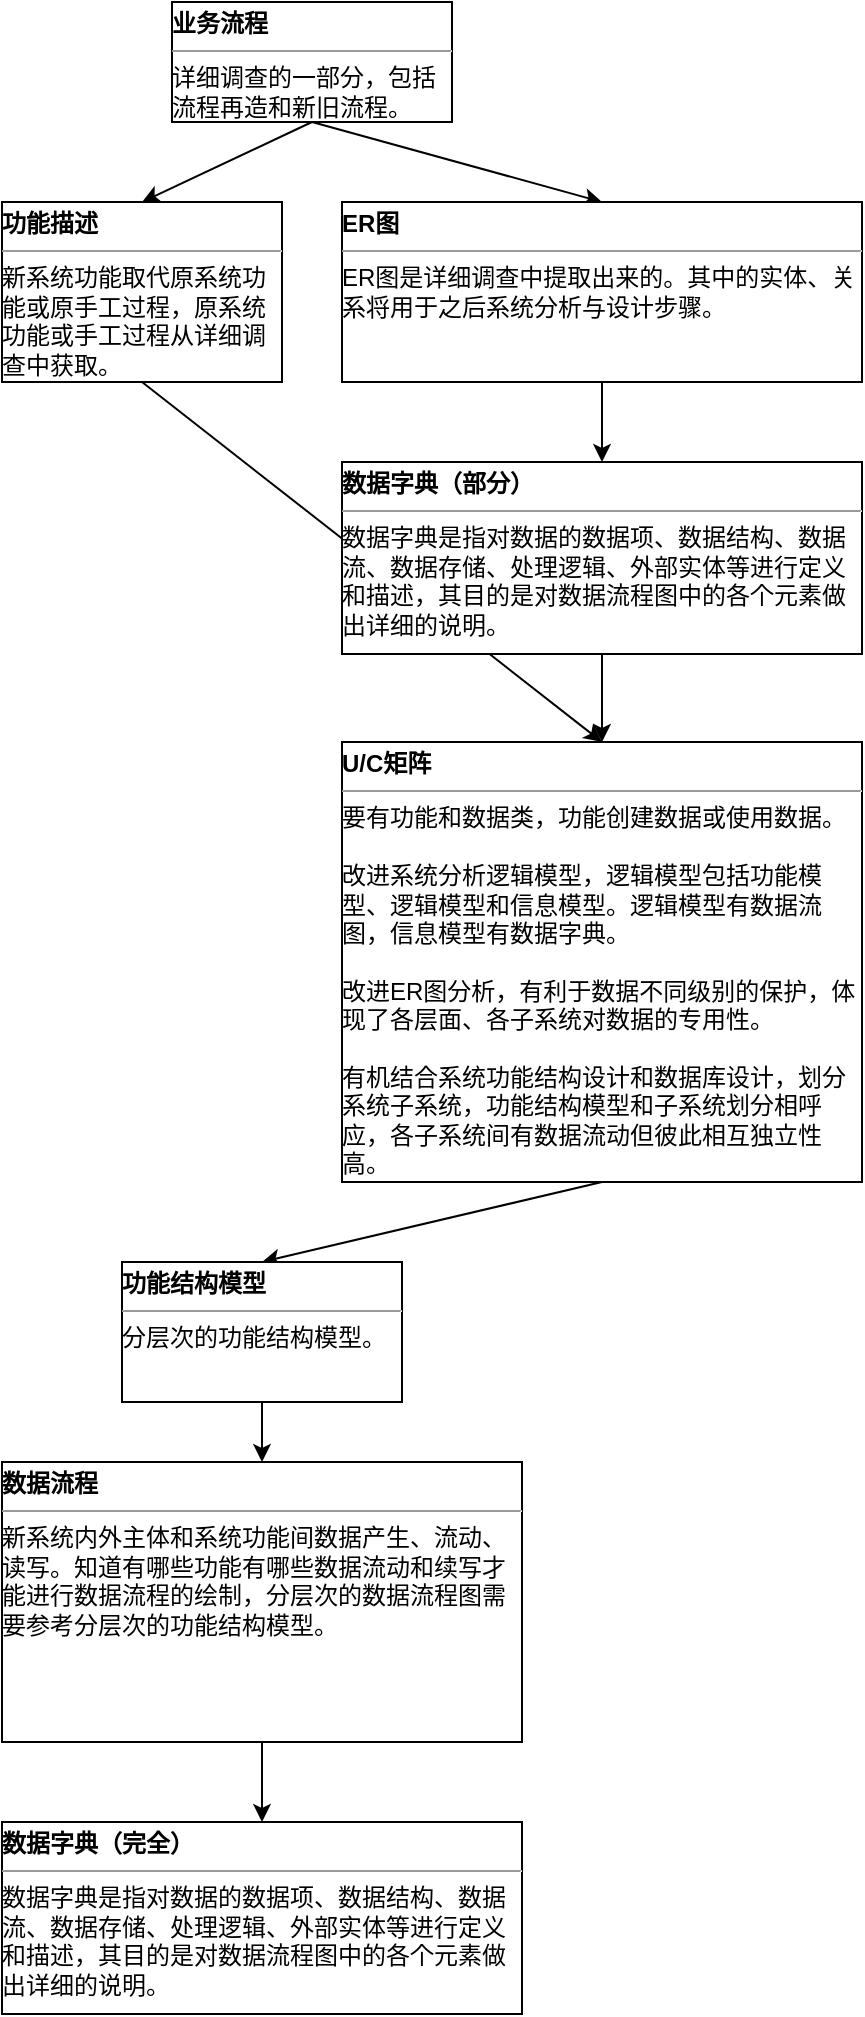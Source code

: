 <mxfile version="10.6.9" type="device"><diagram id="bfisUqpm9BMTY4k0gOEd" name="书写逻辑"><mxGraphModel dx="918" dy="727" grid="1" gridSize="10" guides="1" tooltips="1" connect="1" arrows="1" fold="1" page="1" pageScale="1" pageWidth="827" pageHeight="1169" math="0" shadow="0"><root><mxCell id="D8xrn3LZnjxx9WQrGkKT-0"/><mxCell id="D8xrn3LZnjxx9WQrGkKT-1" parent="D8xrn3LZnjxx9WQrGkKT-0"/><mxCell id="D8xrn3LZnjxx9WQrGkKT-17" style="rounded=0;orthogonalLoop=1;jettySize=auto;html=1;exitX=0.5;exitY=1;exitDx=0;exitDy=0;entryX=0.5;entryY=0;entryDx=0;entryDy=0;fontSize=18;" edge="1" parent="D8xrn3LZnjxx9WQrGkKT-1" source="D8xrn3LZnjxx9WQrGkKT-13" target="D8xrn3LZnjxx9WQrGkKT-14"><mxGeometry relative="1" as="geometry"/></mxCell><mxCell id="D8xrn3LZnjxx9WQrGkKT-25" style="edgeStyle=none;rounded=0;orthogonalLoop=1;jettySize=auto;html=1;exitX=0.5;exitY=1;exitDx=0;exitDy=0;entryX=0.5;entryY=0;entryDx=0;entryDy=0;fontSize=18;" edge="1" parent="D8xrn3LZnjxx9WQrGkKT-1" source="D8xrn3LZnjxx9WQrGkKT-13" target="D8xrn3LZnjxx9WQrGkKT-16"><mxGeometry relative="1" as="geometry"/></mxCell><mxCell id="D8xrn3LZnjxx9WQrGkKT-13" value="&lt;p style=&quot;text-align: left ; margin: 4px 0px 0px&quot;&gt;&lt;b&gt;业务流程&lt;/b&gt;&lt;/p&gt;&lt;hr size=&quot;1&quot;&gt;&lt;div style=&quot;height: 2px&quot;&gt;详细调查的一部分，包括流程再造和新旧流程。&lt;/div&gt;" style="verticalAlign=top;align=left;overflow=fill;fontSize=12;fontFamily=Helvetica;html=1;whiteSpace=wrap;" vertex="1" parent="D8xrn3LZnjxx9WQrGkKT-1"><mxGeometry x="95" y="330" width="140" height="60" as="geometry"/></mxCell><mxCell id="D8xrn3LZnjxx9WQrGkKT-33" style="edgeStyle=none;rounded=0;orthogonalLoop=1;jettySize=auto;html=1;exitX=0.5;exitY=1;exitDx=0;exitDy=0;entryX=0.5;entryY=0;entryDx=0;entryDy=0;fontSize=18;" edge="1" parent="D8xrn3LZnjxx9WQrGkKT-1" source="D8xrn3LZnjxx9WQrGkKT-14" target="D8xrn3LZnjxx9WQrGkKT-26"><mxGeometry relative="1" as="geometry"/></mxCell><mxCell id="D8xrn3LZnjxx9WQrGkKT-14" value="&lt;p style=&quot;text-align: left ; margin: 4px 0px 0px&quot;&gt;&lt;b&gt;功能描述&lt;/b&gt;&lt;/p&gt;&lt;hr size=&quot;1&quot;&gt;&lt;div style=&quot;height: 2px&quot;&gt;新系统功能取代原系统功能或原手工过程，原系统功能或手工过程从详细调查中获取。&lt;/div&gt;" style="verticalAlign=top;align=left;overflow=fill;fontSize=12;fontFamily=Helvetica;html=1;whiteSpace=wrap;" vertex="1" parent="D8xrn3LZnjxx9WQrGkKT-1"><mxGeometry x="10" y="430" width="140" height="90" as="geometry"/></mxCell><mxCell id="D8xrn3LZnjxx9WQrGkKT-36" style="edgeStyle=none;rounded=0;orthogonalLoop=1;jettySize=auto;html=1;exitX=0.5;exitY=1;exitDx=0;exitDy=0;entryX=0.5;entryY=0;entryDx=0;entryDy=0;fontSize=18;" edge="1" parent="D8xrn3LZnjxx9WQrGkKT-1" source="D8xrn3LZnjxx9WQrGkKT-15" target="D8xrn3LZnjxx9WQrGkKT-35"><mxGeometry relative="1" as="geometry"/></mxCell><mxCell id="D8xrn3LZnjxx9WQrGkKT-15" value="&lt;p style=&quot;text-align: left ; margin: 4px 0px 0px&quot;&gt;&lt;b&gt;数据流程&lt;/b&gt;&lt;/p&gt;&lt;hr size=&quot;1&quot;&gt;&lt;div style=&quot;height: 2px&quot;&gt;新系统内外主体和系统功能间数据产生、流动、读写。知道有哪些功能有哪些数据流动和续写才能进行数据流程的绘制，分层次的数据流程图需要参考分层次的功能结构模型。&lt;/div&gt;" style="verticalAlign=top;align=left;overflow=fill;fontSize=12;fontFamily=Helvetica;html=1;whiteSpace=wrap;" vertex="1" parent="D8xrn3LZnjxx9WQrGkKT-1"><mxGeometry x="10" y="1060" width="260" height="140" as="geometry"/></mxCell><mxCell id="D8xrn3LZnjxx9WQrGkKT-31" style="edgeStyle=none;rounded=0;orthogonalLoop=1;jettySize=auto;html=1;exitX=0.5;exitY=1;exitDx=0;exitDy=0;entryX=0.5;entryY=0;entryDx=0;entryDy=0;fontSize=18;" edge="1" parent="D8xrn3LZnjxx9WQrGkKT-1" source="D8xrn3LZnjxx9WQrGkKT-16" target="D8xrn3LZnjxx9WQrGkKT-30"><mxGeometry relative="1" as="geometry"/></mxCell><mxCell id="D8xrn3LZnjxx9WQrGkKT-16" value="&lt;p style=&quot;text-align: left ; margin: 4px 0px 0px&quot;&gt;&lt;b&gt;ER图&lt;/b&gt;&lt;/p&gt;&lt;hr size=&quot;1&quot;&gt;&lt;div style=&quot;height: 2px&quot;&gt;ER图是详细调查中提取出来的。其中的实体、关系将用于之后系统分析与设计步骤。&lt;/div&gt;" style="verticalAlign=top;align=left;overflow=fill;fontSize=12;fontFamily=Helvetica;html=1;whiteSpace=wrap;" vertex="1" parent="D8xrn3LZnjxx9WQrGkKT-1"><mxGeometry x="180" y="430" width="260" height="90" as="geometry"/></mxCell><mxCell id="D8xrn3LZnjxx9WQrGkKT-38" style="edgeStyle=none;rounded=0;orthogonalLoop=1;jettySize=auto;html=1;exitX=0.5;exitY=1;exitDx=0;exitDy=0;entryX=0.5;entryY=0;entryDx=0;entryDy=0;fontSize=18;" edge="1" parent="D8xrn3LZnjxx9WQrGkKT-1" source="D8xrn3LZnjxx9WQrGkKT-26" target="D8xrn3LZnjxx9WQrGkKT-37"><mxGeometry relative="1" as="geometry"/></mxCell><mxCell id="D8xrn3LZnjxx9WQrGkKT-26" value="&lt;p style=&quot;text-align: left ; margin: 4px 0px 0px&quot;&gt;&lt;b&gt;U/C矩阵&lt;/b&gt;&lt;/p&gt;&lt;hr size=&quot;1&quot;&gt;&lt;div style=&quot;height: 2px&quot;&gt;&lt;div&gt;要有功能和数据类，功能创建数据或使用数据。&lt;/div&gt;&lt;div&gt;&lt;br&gt;&lt;/div&gt;&lt;div&gt;改进系统分析逻辑模型，逻辑模型包括功能模型、逻辑模型和信息模型。逻辑模型有数据流图，信息模型有数据字典。&lt;/div&gt;&lt;div&gt;&lt;br&gt;&lt;/div&gt;&lt;div&gt;改进ER图分析，&lt;span&gt;有利于数据不同级别的保护，体现了各层面、各子系统对数据的专用性。&lt;/span&gt;&lt;/div&gt;&lt;div&gt;&lt;span&gt;&lt;br&gt;&lt;/span&gt;&lt;/div&gt;&lt;div&gt;有机结合系统功能结构设计和数据库设计，划分系统子系统，功能结构模型和子系统划分相呼应，各子系统间有数据流动但彼此相互独立性高。&lt;/div&gt;&lt;/div&gt;" style="verticalAlign=top;align=left;overflow=fill;fontSize=12;fontFamily=Helvetica;html=1;whiteSpace=wrap;" vertex="1" parent="D8xrn3LZnjxx9WQrGkKT-1"><mxGeometry x="180" y="700" width="260" height="220" as="geometry"/></mxCell><mxCell id="D8xrn3LZnjxx9WQrGkKT-32" style="edgeStyle=none;rounded=0;orthogonalLoop=1;jettySize=auto;html=1;exitX=0.5;exitY=1;exitDx=0;exitDy=0;entryX=0.5;entryY=0;entryDx=0;entryDy=0;fontSize=18;" edge="1" parent="D8xrn3LZnjxx9WQrGkKT-1" source="D8xrn3LZnjxx9WQrGkKT-30" target="D8xrn3LZnjxx9WQrGkKT-26"><mxGeometry relative="1" as="geometry"/></mxCell><mxCell id="D8xrn3LZnjxx9WQrGkKT-30" value="&lt;p style=&quot;text-align: left ; margin: 4px 0px 0px&quot;&gt;&lt;b&gt;数据字典（部分）&lt;/b&gt;&lt;/p&gt;&lt;hr size=&quot;1&quot;&gt;&lt;div style=&quot;height: 2px&quot;&gt;数据字典是指对数据的数据项、数据结构、数据流、数据存储、处理逻辑、外部实体等进行定义和描述，其目的是对数据流程图中的各个元素做出详细的说明。&lt;/div&gt;" style="verticalAlign=top;align=left;overflow=fill;fontSize=12;fontFamily=Helvetica;html=1;whiteSpace=wrap;" vertex="1" parent="D8xrn3LZnjxx9WQrGkKT-1"><mxGeometry x="180" y="560" width="260" height="96" as="geometry"/></mxCell><mxCell id="D8xrn3LZnjxx9WQrGkKT-35" value="&lt;p style=&quot;text-align: left ; margin: 4px 0px 0px&quot;&gt;&lt;b&gt;数据字典（完全）&lt;/b&gt;&lt;/p&gt;&lt;hr size=&quot;1&quot;&gt;&lt;div style=&quot;height: 2px&quot;&gt;数据字典是指对数据的数据项、数据结构、数据流、数据存储、处理逻辑、外部实体等进行定义和描述，其目的是对数据流程图中的各个元素做出详细的说明。&lt;/div&gt;" style="verticalAlign=top;align=left;overflow=fill;fontSize=12;fontFamily=Helvetica;html=1;whiteSpace=wrap;" vertex="1" parent="D8xrn3LZnjxx9WQrGkKT-1"><mxGeometry x="10" y="1240" width="260" height="96" as="geometry"/></mxCell><mxCell id="D8xrn3LZnjxx9WQrGkKT-39" style="edgeStyle=none;rounded=0;orthogonalLoop=1;jettySize=auto;html=1;exitX=0.5;exitY=1;exitDx=0;exitDy=0;entryX=0.5;entryY=0;entryDx=0;entryDy=0;fontSize=18;" edge="1" parent="D8xrn3LZnjxx9WQrGkKT-1" source="D8xrn3LZnjxx9WQrGkKT-37" target="D8xrn3LZnjxx9WQrGkKT-15"><mxGeometry relative="1" as="geometry"/></mxCell><mxCell id="D8xrn3LZnjxx9WQrGkKT-37" value="&lt;p style=&quot;text-align: left ; margin: 4px 0px 0px&quot;&gt;&lt;b&gt;功能结构模型&lt;/b&gt;&lt;/p&gt;&lt;hr size=&quot;1&quot;&gt;&lt;div style=&quot;height: 2px&quot;&gt;分层次的功能结构模型。&lt;/div&gt;" style="verticalAlign=top;align=left;overflow=fill;fontSize=12;fontFamily=Helvetica;html=1;whiteSpace=wrap;" vertex="1" parent="D8xrn3LZnjxx9WQrGkKT-1"><mxGeometry x="70" y="960" width="140" height="70" as="geometry"/></mxCell></root></mxGraphModel></diagram><diagram id="EzIxWlvVE1g8BC-Eu0K7" name="ER图和数据字典"><mxGraphModel dx="1745" dy="1896" grid="1" gridSize="10" guides="1" tooltips="1" connect="1" arrows="1" fold="1" page="1" pageScale="1" pageWidth="827" pageHeight="1169" background="#ffffff" math="0" shadow="0"><root><mxCell id="0"/><mxCell id="1" parent="0"/><mxCell id="23" style="edgeStyle=none;rounded=0;jumpSize=1;html=1;exitX=0.5;exitY=1;entryX=0.5;entryY=0;labelBackgroundColor=#ffffff;startArrow=none;startFill=0;startSize=10;endArrow=none;endFill=0;endSize=10;jettySize=auto;orthogonalLoop=1;strokeColor=#000000;strokeWidth=1;fillColor=none;fontFamily=Comic Sans MS;fontSize=20;fontColor=#FFFFFF;" parent="1" source="Fi9cgJSXsPtkEHzAbmSe-39" edge="1"><mxGeometry relative="1" as="geometry"><mxPoint x="435" y="378" as="targetPoint"/></mxGeometry></mxCell><mxCell id="Fi9cgJSXsPtkEHzAbmSe-74" value="userprofile" style="swimlane;fontStyle=0;childLayout=stackLayout;horizontal=1;startSize=26;fillColor=#e0e0e0;horizontalStack=0;resizeParent=1;resizeParentMax=0;resizeLast=0;collapsible=1;marginBottom=0;swimlaneFillColor=#ffffff;align=center;fontSize=14;rounded=0;shadow=1;glass=0;dashed=1;dashPattern=1 1;comic=1;strokeColor=#000000;fontFamily=Comic Sans MS;" parent="1" vertex="1"><mxGeometry x="-75" y="339" width="200" height="182" as="geometry"><mxRectangle x="90" y="326" width="100" height="26" as="alternateBounds"/></mxGeometry></mxCell><mxCell id="Fi9cgJSXsPtkEHzAbmSe-180" value="nickname" style="text;strokeColor=none;fillColor=none;spacingLeft=4;spacingRight=4;overflow=hidden;rotatable=0;points=[[0,0.5],[1,0.5]];portConstraint=eastwest;fontSize=12;fontFamily=Comic Sans MS;" parent="Fi9cgJSXsPtkEHzAbmSe-74" vertex="1"><mxGeometry y="26" width="200" height="26" as="geometry"/></mxCell><mxCell id="Fi9cgJSXsPtkEHzAbmSe-184" value="gender&#10;" style="text;strokeColor=none;fillColor=none;spacingLeft=4;spacingRight=4;overflow=hidden;rotatable=0;points=[[0,0.5],[1,0.5]];portConstraint=eastwest;fontSize=12;fontFamily=Comic Sans MS;" parent="Fi9cgJSXsPtkEHzAbmSe-74" vertex="1"><mxGeometry y="52" width="200" height="26" as="geometry"/></mxCell><mxCell id="Fi9cgJSXsPtkEHzAbmSe-181" value="birth&#10;" style="text;strokeColor=none;fillColor=none;spacingLeft=4;spacingRight=4;overflow=hidden;rotatable=0;points=[[0,0.5],[1,0.5]];portConstraint=eastwest;fontSize=12;fontFamily=Comic Sans MS;" parent="Fi9cgJSXsPtkEHzAbmSe-74" vertex="1"><mxGeometry y="78" width="200" height="26" as="geometry"/></mxCell><mxCell id="Fi9cgJSXsPtkEHzAbmSe-182" value="mobile&#10;" style="text;strokeColor=none;fillColor=none;spacingLeft=4;spacingRight=4;overflow=hidden;rotatable=0;points=[[0,0.5],[1,0.5]];portConstraint=eastwest;fontSize=12;fontFamily=Comic Sans MS;" parent="Fi9cgJSXsPtkEHzAbmSe-74" vertex="1"><mxGeometry y="104" width="200" height="26" as="geometry"/></mxCell><mxCell id="Fi9cgJSXsPtkEHzAbmSe-183" value="wechat" style="text;strokeColor=none;fillColor=none;spacingLeft=4;spacingRight=4;overflow=hidden;rotatable=0;points=[[0,0.5],[1,0.5]];portConstraint=eastwest;fontSize=12;fontFamily=Comic Sans MS;" parent="Fi9cgJSXsPtkEHzAbmSe-74" vertex="1"><mxGeometry y="130" width="200" height="26" as="geometry"/></mxCell><mxCell id="Fi9cgJSXsPtkEHzAbmSe-179" value="info" style="text;strokeColor=none;fillColor=none;spacingLeft=4;spacingRight=4;overflow=hidden;rotatable=0;points=[[0,0.5],[1,0.5]];portConstraint=eastwest;fontSize=12;fontFamily=Comic Sans MS;" parent="Fi9cgJSXsPtkEHzAbmSe-74" vertex="1"><mxGeometry y="156" width="200" height="26" as="geometry"/></mxCell><mxCell id="Fi9cgJSXsPtkEHzAbmSe-99" value="store:前店后场上房" style="swimlane;fontStyle=0;childLayout=stackLayout;horizontal=1;startSize=26;fillColor=#e0e0e0;horizontalStack=0;resizeParent=1;resizeParentMax=0;resizeLast=0;collapsible=1;marginBottom=0;swimlaneFillColor=#ffffff;align=center;fontSize=14;rounded=0;shadow=1;glass=0;dashed=1;dashPattern=1 1;comic=1;strokeColor=#000000;fontFamily=Comic Sans MS;" parent="1" vertex="1"><mxGeometry x="-170" y="-36.5" width="200" height="208" as="geometry"><mxRectangle x="350" y="326" width="100" height="26" as="alternateBounds"/></mxGeometry></mxCell><mxCell id="Fi9cgJSXsPtkEHzAbmSe-100" value="id&#10;&#10;" style="text;strokeColor=none;fillColor=none;spacingLeft=4;spacingRight=4;overflow=hidden;rotatable=0;points=[[0,0.5],[1,0.5]];portConstraint=eastwest;fontSize=12;fontFamily=Comic Sans MS;" parent="Fi9cgJSXsPtkEHzAbmSe-99" vertex="1"><mxGeometry y="26" width="200" height="26" as="geometry"/></mxCell><mxCell id="Fi9cgJSXsPtkEHzAbmSe-101" value="title" style="text;strokeColor=none;fillColor=none;spacingLeft=4;spacingRight=4;overflow=hidden;rotatable=0;points=[[0,0.5],[1,0.5]];portConstraint=eastwest;fontSize=12;fontFamily=Comic Sans MS;" parent="Fi9cgJSXsPtkEHzAbmSe-99" vertex="1"><mxGeometry y="52" width="200" height="26" as="geometry"/></mxCell><mxCell id="ZbJh04vUPyAZwT8otfwl-50" value="type:retail/wholesaler&#10;" style="text;strokeColor=none;fillColor=none;spacingLeft=4;spacingRight=4;overflow=hidden;rotatable=0;points=[[0,0.5],[1,0.5]];portConstraint=eastwest;fontSize=12;fontFamily=Comic Sans MS;" parent="Fi9cgJSXsPtkEHzAbmSe-99" vertex="1"><mxGeometry y="78" width="200" height="26" as="geometry"/></mxCell><mxCell id="Fi9cgJSXsPtkEHzAbmSe-102" value="area" style="text;strokeColor=none;fillColor=none;spacingLeft=4;spacingRight=4;overflow=hidden;rotatable=0;points=[[0,0.5],[1,0.5]];portConstraint=eastwest;fontSize=12;fontFamily=Comic Sans MS;" parent="Fi9cgJSXsPtkEHzAbmSe-99" vertex="1"><mxGeometry y="104" width="200" height="26" as="geometry"/></mxCell><mxCell id="Fi9cgJSXsPtkEHzAbmSe-104" value="contact" style="text;strokeColor=none;fillColor=none;spacingLeft=4;spacingRight=4;overflow=hidden;rotatable=0;points=[[0,0.5],[1,0.5]];portConstraint=eastwest;fontSize=12;fontFamily=Comic Sans MS;" parent="Fi9cgJSXsPtkEHzAbmSe-99" vertex="1"><mxGeometry y="130" width="200" height="26" as="geometry"/></mxCell><mxCell id="Fi9cgJSXsPtkEHzAbmSe-103" value="is_active&#10;" style="text;strokeColor=none;fillColor=none;spacingLeft=4;spacingRight=4;overflow=hidden;rotatable=0;points=[[0,0.5],[1,0.5]];portConstraint=eastwest;fontSize=12;fontFamily=Comic Sans MS;" parent="Fi9cgJSXsPtkEHzAbmSe-99" vertex="1"><mxGeometry y="156" width="200" height="26" as="geometry"/></mxCell><mxCell id="Fi9cgJSXsPtkEHzAbmSe-105" value="info" style="text;strokeColor=none;fillColor=none;spacingLeft=4;spacingRight=4;overflow=hidden;rotatable=0;points=[[0,0.5],[1,0.5]];portConstraint=eastwest;fontSize=12;fontFamily=Comic Sans MS;" parent="Fi9cgJSXsPtkEHzAbmSe-99" vertex="1"><mxGeometry y="182" width="200" height="26" as="geometry"/></mxCell><mxCell id="Fi9cgJSXsPtkEHzAbmSe-126" value="clerk" style="swimlane;fontStyle=0;childLayout=stackLayout;horizontal=1;startSize=26;fillColor=#e0e0e0;horizontalStack=0;resizeParent=1;resizeParentMax=0;resizeLast=0;collapsible=1;marginBottom=0;swimlaneFillColor=#ffffff;align=center;fontSize=14;rounded=0;shadow=1;glass=0;dashed=1;dashPattern=1 1;comic=1;strokeColor=#000000;fontFamily=Comic Sans MS;" parent="1" vertex="1"><mxGeometry x="50" y="-36.5" width="200" height="130" as="geometry"><mxRectangle x="90" y="326" width="100" height="26" as="alternateBounds"/></mxGeometry></mxCell><mxCell id="Fi9cgJSXsPtkEHzAbmSe-137" value="identity" style="text;strokeColor=none;fillColor=none;spacingLeft=4;spacingRight=4;overflow=hidden;rotatable=0;points=[[0,0.5],[1,0.5]];portConstraint=eastwest;fontSize=12;fontFamily=Comic Sans MS;" parent="Fi9cgJSXsPtkEHzAbmSe-126" vertex="1"><mxGeometry y="26" width="200" height="26" as="geometry"/></mxCell><mxCell id="Fi9cgJSXsPtkEHzAbmSe-88" value="base_pay" style="text;strokeColor=none;fillColor=none;spacingLeft=4;spacingRight=4;overflow=hidden;rotatable=0;points=[[0,0.5],[1,0.5]];portConstraint=eastwest;fontSize=12;fontFamily=Comic Sans MS;" parent="Fi9cgJSXsPtkEHzAbmSe-126" vertex="1"><mxGeometry y="52" width="200" height="26" as="geometry"/></mxCell><mxCell id="ZbJh04vUPyAZwT8otfwl-5" value="commission" style="text;strokeColor=none;fillColor=none;spacingLeft=4;spacingRight=4;overflow=hidden;rotatable=0;points=[[0,0.5],[1,0.5]];portConstraint=eastwest;fontSize=12;fontFamily=Comic Sans MS;" parent="Fi9cgJSXsPtkEHzAbmSe-126" vertex="1"><mxGeometry y="78" width="200" height="26" as="geometry"/></mxCell><mxCell id="ZbJh04vUPyAZwT8otfwl-78" value="fk_store" style="text;strokeColor=none;fillColor=none;spacingLeft=4;spacingRight=4;overflow=hidden;rotatable=0;points=[[0,0.5],[1,0.5]];portConstraint=eastwest;fontSize=12;fontFamily=Comic Sans MS;" parent="Fi9cgJSXsPtkEHzAbmSe-126" vertex="1"><mxGeometry y="104" width="200" height="26" as="geometry"/></mxCell><mxCell id="Fi9cgJSXsPtkEHzAbmSe-143" value="abstractuser" style="swimlane;fontStyle=0;childLayout=stackLayout;horizontal=1;startSize=26;fillColor=#e0e0e0;horizontalStack=0;resizeParent=1;resizeParentMax=0;resizeLast=0;collapsible=1;marginBottom=0;swimlaneFillColor=#ffffff;align=center;fontSize=14;rounded=0;shadow=1;glass=0;dashed=1;dashPattern=1 1;comic=1;strokeColor=#000000;fontFamily=Comic Sans MS;" parent="1" vertex="1"><mxGeometry x="-300" y="339" width="200" height="312" as="geometry"><mxRectangle x="90" y="326" width="100" height="26" as="alternateBounds"/></mxGeometry></mxCell><mxCell id="Fi9cgJSXsPtkEHzAbmSe-144" value="id&#10;&#10;" style="text;strokeColor=none;fillColor=none;spacingLeft=4;spacingRight=4;overflow=hidden;rotatable=0;points=[[0,0.5],[1,0.5]];portConstraint=eastwest;fontSize=12;fontFamily=Comic Sans MS;" parent="Fi9cgJSXsPtkEHzAbmSe-143" vertex="1"><mxGeometry y="26" width="200" height="26" as="geometry"/></mxCell><mxCell id="Fi9cgJSXsPtkEHzAbmSe-145" value="username" style="text;strokeColor=none;fillColor=none;spacingLeft=4;spacingRight=4;overflow=hidden;rotatable=0;points=[[0,0.5],[1,0.5]];portConstraint=eastwest;fontSize=12;fontFamily=Comic Sans MS;" parent="Fi9cgJSXsPtkEHzAbmSe-143" vertex="1"><mxGeometry y="52" width="200" height="26" as="geometry"/></mxCell><mxCell id="Fi9cgJSXsPtkEHzAbmSe-146" value="password" style="text;strokeColor=none;fillColor=none;spacingLeft=4;spacingRight=4;overflow=hidden;rotatable=0;points=[[0,0.5],[1,0.5]];portConstraint=eastwest;fontSize=12;fontFamily=Comic Sans MS;" parent="Fi9cgJSXsPtkEHzAbmSe-143" vertex="1"><mxGeometry y="78" width="200" height="26" as="geometry"/></mxCell><mxCell id="Fi9cgJSXsPtkEHzAbmSe-147" value="is_active&#10;" style="text;strokeColor=none;fillColor=none;spacingLeft=4;spacingRight=4;overflow=hidden;rotatable=0;points=[[0,0.5],[1,0.5]];portConstraint=eastwest;fontSize=12;fontFamily=Comic Sans MS;" parent="Fi9cgJSXsPtkEHzAbmSe-143" vertex="1"><mxGeometry y="104" width="200" height="26" as="geometry"/></mxCell><mxCell id="Fi9cgJSXsPtkEHzAbmSe-148" value="is_staff" style="text;strokeColor=none;fillColor=none;spacingLeft=4;spacingRight=4;overflow=hidden;rotatable=0;points=[[0,0.5],[1,0.5]];portConstraint=eastwest;fontSize=12;fontFamily=Comic Sans MS;" parent="Fi9cgJSXsPtkEHzAbmSe-143" vertex="1"><mxGeometry y="130" width="200" height="26" as="geometry"/></mxCell><mxCell id="Fi9cgJSXsPtkEHzAbmSe-149" value="is_superuser" style="text;strokeColor=none;fillColor=none;spacingLeft=4;spacingRight=4;overflow=hidden;rotatable=0;points=[[0,0.5],[1,0.5]];portConstraint=eastwest;fontSize=12;fontFamily=Comic Sans MS;" parent="Fi9cgJSXsPtkEHzAbmSe-143" vertex="1"><mxGeometry y="156" width="200" height="26" as="geometry"/></mxCell><mxCell id="Fi9cgJSXsPtkEHzAbmSe-150" value="last_name" style="text;strokeColor=none;fillColor=none;spacingLeft=4;spacingRight=4;overflow=hidden;rotatable=0;points=[[0,0.5],[1,0.5]];portConstraint=eastwest;fontSize=12;fontFamily=Comic Sans MS;" parent="Fi9cgJSXsPtkEHzAbmSe-143" vertex="1"><mxGeometry y="182" width="200" height="26" as="geometry"/></mxCell><mxCell id="Fi9cgJSXsPtkEHzAbmSe-151" value="first_name" style="text;strokeColor=none;fillColor=none;spacingLeft=4;spacingRight=4;overflow=hidden;rotatable=0;points=[[0,0.5],[1,0.5]];portConstraint=eastwest;fontSize=12;fontFamily=Comic Sans MS;" parent="Fi9cgJSXsPtkEHzAbmSe-143" vertex="1"><mxGeometry y="208" width="200" height="26" as="geometry"/></mxCell><mxCell id="Fi9cgJSXsPtkEHzAbmSe-156" value="email&#10;" style="text;strokeColor=none;fillColor=none;spacingLeft=4;spacingRight=4;overflow=hidden;rotatable=0;points=[[0,0.5],[1,0.5]];portConstraint=eastwest;fontSize=12;fontFamily=Comic Sans MS;" parent="Fi9cgJSXsPtkEHzAbmSe-143" vertex="1"><mxGeometry y="234" width="200" height="26" as="geometry"/></mxCell><mxCell id="Fi9cgJSXsPtkEHzAbmSe-158" value="date_joined" style="text;strokeColor=none;fillColor=none;spacingLeft=4;spacingRight=4;overflow=hidden;rotatable=0;points=[[0,0.5],[1,0.5]];portConstraint=eastwest;fontSize=12;fontFamily=Comic Sans MS;" parent="Fi9cgJSXsPtkEHzAbmSe-143" vertex="1"><mxGeometry y="260" width="200" height="26" as="geometry"/></mxCell><mxCell id="Fi9cgJSXsPtkEHzAbmSe-159" value="last_login" style="text;strokeColor=none;fillColor=none;spacingLeft=4;spacingRight=4;overflow=hidden;rotatable=0;points=[[0,0.5],[1,0.5]];portConstraint=eastwest;fontSize=12;fontFamily=Comic Sans MS;" parent="Fi9cgJSXsPtkEHzAbmSe-143" vertex="1"><mxGeometry y="286" width="200" height="26" as="geometry"/></mxCell><mxCell id="Fi9cgJSXsPtkEHzAbmSe-160" value="good" style="swimlane;fontStyle=0;childLayout=stackLayout;horizontal=1;startSize=26;fillColor=#e0e0e0;horizontalStack=0;resizeParent=1;resizeParentMax=0;resizeLast=0;collapsible=1;marginBottom=0;swimlaneFillColor=#ffffff;align=center;fontSize=14;rounded=0;shadow=1;glass=0;dashed=1;dashPattern=1 1;comic=1;strokeColor=#000000;fontFamily=Comic Sans MS;" parent="1" vertex="1"><mxGeometry x="360" y="469" width="200" height="546" as="geometry"><mxRectangle x="90" y="326" width="100" height="26" as="alternateBounds"/></mxGeometry></mxCell><mxCell id="Fi9cgJSXsPtkEHzAbmSe-161" value="id&#10;&#10;" style="text;strokeColor=none;fillColor=none;spacingLeft=4;spacingRight=4;overflow=hidden;rotatable=0;points=[[0,0.5],[1,0.5]];portConstraint=eastwest;fontSize=12;fontFamily=Comic Sans MS;" parent="Fi9cgJSXsPtkEHzAbmSe-160" vertex="1"><mxGeometry y="26" width="200" height="26" as="geometry"/></mxCell><mxCell id="Fi9cgJSXsPtkEHzAbmSe-163" value="code" style="text;strokeColor=none;fillColor=none;spacingLeft=4;spacingRight=4;overflow=hidden;rotatable=0;points=[[0,0.5],[1,0.5]];portConstraint=eastwest;fontSize=12;fontFamily=Comic Sans MS;" parent="Fi9cgJSXsPtkEHzAbmSe-160" vertex="1"><mxGeometry y="52" width="200" height="26" as="geometry"/></mxCell><mxCell id="Fi9cgJSXsPtkEHzAbmSe-168" value="title" style="text;strokeColor=none;fillColor=none;spacingLeft=4;spacingRight=4;overflow=hidden;rotatable=0;points=[[0,0.5],[1,0.5]];portConstraint=eastwest;fontSize=12;fontFamily=Comic Sans MS;" parent="Fi9cgJSXsPtkEHzAbmSe-160" vertex="1"><mxGeometry y="78" width="200" height="26" as="geometry"/></mxCell><mxCell id="Fi9cgJSXsPtkEHzAbmSe-170" value="price_purchasing&#10;" style="text;strokeColor=none;fillColor=none;spacingLeft=4;spacingRight=4;overflow=hidden;rotatable=0;points=[[0,0.5],[1,0.5]];portConstraint=eastwest;fontSize=12;fontFamily=Comic Sans MS;" parent="Fi9cgJSXsPtkEHzAbmSe-160" vertex="1"><mxGeometry y="104" width="200" height="26" as="geometry"/></mxCell><mxCell id="Fi9cgJSXsPtkEHzAbmSe-171" value="price_selling" style="text;strokeColor=none;fillColor=none;spacingLeft=4;spacingRight=4;overflow=hidden;rotatable=0;points=[[0,0.5],[1,0.5]];portConstraint=eastwest;fontSize=12;fontFamily=Comic Sans MS;" parent="Fi9cgJSXsPtkEHzAbmSe-160" vertex="1"><mxGeometry y="130" width="200" height="26" as="geometry"/></mxCell><mxCell id="Fi9cgJSXsPtkEHzAbmSe-172" value="fk_store" style="text;strokeColor=none;fillColor=none;spacingLeft=4;spacingRight=4;overflow=hidden;rotatable=0;points=[[0,0.5],[1,0.5]];portConstraint=eastwest;fontSize=12;fontFamily=Comic Sans MS;" parent="Fi9cgJSXsPtkEHzAbmSe-160" vertex="1"><mxGeometry y="156" width="200" height="26" as="geometry"/></mxCell><mxCell id="ZbJh04vUPyAZwT8otfwl-32" value="date_add" style="text;strokeColor=none;fillColor=none;spacingLeft=4;spacingRight=4;overflow=hidden;rotatable=0;points=[[0,0.5],[1,0.5]];portConstraint=eastwest;fontSize=12;fontFamily=Comic Sans MS;" parent="Fi9cgJSXsPtkEHzAbmSe-160" vertex="1"><mxGeometry y="182" width="200" height="26" as="geometry"/></mxCell><mxCell id="ZbJh04vUPyAZwT8otfwl-34" value="date_modified" style="text;strokeColor=none;fillColor=none;spacingLeft=4;spacingRight=4;overflow=hidden;rotatable=0;points=[[0,0.5],[1,0.5]];portConstraint=eastwest;fontSize=12;fontFamily=Comic Sans MS;" parent="Fi9cgJSXsPtkEHzAbmSe-160" vertex="1"><mxGeometry y="208" width="200" height="26" as="geometry"/></mxCell><mxCell id="Fi9cgJSXsPtkEHzAbmSe-174" value="for_age" style="text;strokeColor=none;fillColor=none;spacingLeft=4;spacingRight=4;overflow=hidden;rotatable=0;points=[[0,0.5],[1,0.5]];portConstraint=eastwest;fontSize=12;fontFamily=Comic Sans MS;" parent="Fi9cgJSXsPtkEHzAbmSe-160" vertex="1"><mxGeometry y="234" width="200" height="26" as="geometry"/></mxCell><mxCell id="Fi9cgJSXsPtkEHzAbmSe-173" value="size:freesize/xs/s/m/l/xl&#10;" style="text;strokeColor=none;fillColor=none;spacingLeft=4;spacingRight=4;overflow=hidden;rotatable=0;points=[[0,0.5],[1,0.5]];portConstraint=eastwest;fontSize=12;fontFamily=Comic Sans MS;" parent="Fi9cgJSXsPtkEHzAbmSe-160" vertex="1"><mxGeometry y="260" width="200" height="26" as="geometry"/></mxCell><mxCell id="Fi9cgJSXsPtkEHzAbmSe-175" value="material: 分号冒号隔开" style="text;strokeColor=none;fillColor=none;spacingLeft=4;spacingRight=4;overflow=hidden;rotatable=0;points=[[0,0.5],[1,0.5]];portConstraint=eastwest;fontSize=12;fontFamily=Comic Sans MS;" parent="Fi9cgJSXsPtkEHzAbmSe-160" vertex="1"><mxGeometry y="286" width="200" height="26" as="geometry"/></mxCell><mxCell id="ZbJh04vUPyAZwT8otfwl-30" value="graphy" style="text;strokeColor=none;fillColor=none;spacingLeft=4;spacingRight=4;overflow=hidden;rotatable=0;points=[[0,0.5],[1,0.5]];portConstraint=eastwest;fontSize=12;fontFamily=Comic Sans MS;" parent="Fi9cgJSXsPtkEHzAbmSe-160" vertex="1"><mxGeometry y="312" width="200" height="26" as="geometry"/></mxCell><mxCell id="ZbJh04vUPyAZwT8otfwl-31" value="style:分号隔开" style="text;strokeColor=none;fillColor=none;spacingLeft=4;spacingRight=4;overflow=hidden;rotatable=0;points=[[0,0.5],[1,0.5]];portConstraint=eastwest;fontSize=12;fontFamily=Comic Sans MS;" parent="Fi9cgJSXsPtkEHzAbmSe-160" vertex="1"><mxGeometry y="338" width="200" height="26" as="geometry"/></mxCell><mxCell id="ZbJh04vUPyAZwT8otfwl-33" value="season" style="text;strokeColor=none;fillColor=none;spacingLeft=4;spacingRight=4;overflow=hidden;rotatable=0;points=[[0,0.5],[1,0.5]];portConstraint=eastwest;fontSize=12;fontFamily=Comic Sans MS;" parent="Fi9cgJSXsPtkEHzAbmSe-160" vertex="1"><mxGeometry y="364" width="200" height="26" as="geometry"/></mxCell><mxCell id="ZbJh04vUPyAZwT8otfwl-36" value="sleeve" style="text;strokeColor=none;fillColor=none;spacingLeft=4;spacingRight=4;overflow=hidden;rotatable=0;points=[[0,0.5],[1,0.5]];portConstraint=eastwest;fontSize=12;fontFamily=Comic Sans MS;" parent="Fi9cgJSXsPtkEHzAbmSe-160" vertex="1"><mxGeometry y="390" width="200" height="26" as="geometry"/></mxCell><mxCell id="ZbJh04vUPyAZwT8otfwl-41" value="collar" style="text;strokeColor=none;fillColor=none;spacingLeft=4;spacingRight=4;overflow=hidden;rotatable=0;points=[[0,0.5],[1,0.5]];portConstraint=eastwest;fontSize=12;fontFamily=Comic Sans MS;" parent="Fi9cgJSXsPtkEHzAbmSe-160" vertex="1"><mxGeometry y="416" width="200" height="26" as="geometry"/></mxCell><mxCell id="ZbJh04vUPyAZwT8otfwl-35" value="length" style="text;strokeColor=none;fillColor=none;spacingLeft=4;spacingRight=4;overflow=hidden;rotatable=0;points=[[0,0.5],[1,0.5]];portConstraint=eastwest;fontSize=12;fontFamily=Comic Sans MS;" parent="Fi9cgJSXsPtkEHzAbmSe-160" vertex="1"><mxGeometry y="442" width="200" height="26" as="geometry"/></mxCell><mxCell id="ZbJh04vUPyAZwT8otfwl-39" value="tailer&#10;" style="text;strokeColor=none;fillColor=none;spacingLeft=4;spacingRight=4;overflow=hidden;rotatable=0;points=[[0,0.5],[1,0.5]];portConstraint=eastwest;fontSize=12;fontFamily=Comic Sans MS;" parent="Fi9cgJSXsPtkEHzAbmSe-160" vertex="1"><mxGeometry y="468" width="200" height="26" as="geometry"/></mxCell><mxCell id="ZbJh04vUPyAZwT8otfwl-40" value="dye&#10;" style="text;strokeColor=none;fillColor=none;spacingLeft=4;spacingRight=4;overflow=hidden;rotatable=0;points=[[0,0.5],[1,0.5]];portConstraint=eastwest;fontSize=12;fontFamily=Comic Sans MS;" parent="Fi9cgJSXsPtkEHzAbmSe-160" vertex="1"><mxGeometry y="494" width="200" height="26" as="geometry"/></mxCell><mxCell id="Fi9cgJSXsPtkEHzAbmSe-169" value="info&#10;" style="text;strokeColor=none;fillColor=none;spacingLeft=4;spacingRight=4;overflow=hidden;rotatable=0;points=[[0,0.5],[1,0.5]];portConstraint=eastwest;fontSize=12;fontFamily=Comic Sans MS;" parent="Fi9cgJSXsPtkEHzAbmSe-160" vertex="1"><mxGeometry y="520" width="200" height="26" as="geometry"/></mxCell><mxCell id="ZbJh04vUPyAZwT8otfwl-7" value="customer" style="swimlane;fontStyle=0;childLayout=stackLayout;horizontal=1;startSize=26;fillColor=#e0e0e0;horizontalStack=0;resizeParent=1;resizeParentMax=0;resizeLast=0;collapsible=1;marginBottom=0;swimlaneFillColor=#ffffff;align=center;fontSize=14;rounded=0;shadow=1;glass=0;dashed=1;dashPattern=1 1;comic=1;strokeColor=#000000;fontFamily=Comic Sans MS;" parent="1" vertex="1"><mxGeometry x="570" y="410" width="200" height="78" as="geometry"><mxRectangle x="90" y="326" width="100" height="26" as="alternateBounds"/></mxGeometry></mxCell><mxCell id="ZbJh04vUPyAZwT8otfwl-8" value="point" style="text;strokeColor=none;fillColor=none;spacingLeft=4;spacingRight=4;overflow=hidden;rotatable=0;points=[[0,0.5],[1,0.5]];portConstraint=eastwest;fontSize=12;fontFamily=Comic Sans MS;" parent="ZbJh04vUPyAZwT8otfwl-7" vertex="1"><mxGeometry y="26" width="200" height="26" as="geometry"/></mxCell><mxCell id="ZbJh04vUPyAZwT8otfwl-9" value="rank" style="text;strokeColor=none;fillColor=none;spacingLeft=4;spacingRight=4;overflow=hidden;rotatable=0;points=[[0,0.5],[1,0.5]];portConstraint=eastwest;fontSize=12;fontFamily=Comic Sans MS;" parent="ZbJh04vUPyAZwT8otfwl-7" vertex="1"><mxGeometry y="52" width="200" height="26" as="geometry"/></mxCell><mxCell id="ZbJh04vUPyAZwT8otfwl-17" value="good_multimedia" style="swimlane;fontStyle=0;childLayout=stackLayout;horizontal=1;startSize=26;fillColor=#e0e0e0;horizontalStack=0;resizeParent=1;resizeParentMax=0;resizeLast=0;collapsible=1;marginBottom=0;swimlaneFillColor=#ffffff;align=center;fontSize=14;rounded=0;shadow=1;glass=0;dashed=1;dashPattern=1 1;comic=1;strokeColor=#000000;fontFamily=Comic Sans MS;" parent="1" vertex="1"><mxGeometry x="370" y="1010" width="160" height="130" as="geometry"><mxRectangle x="90" y="326" width="100" height="26" as="alternateBounds"/></mxGeometry></mxCell><mxCell id="ZbJh04vUPyAZwT8otfwl-18" value="id" style="text;strokeColor=none;fillColor=none;spacingLeft=4;spacingRight=4;overflow=hidden;rotatable=0;points=[[0,0.5],[1,0.5]];portConstraint=eastwest;fontSize=12;fontFamily=Comic Sans MS;" parent="ZbJh04vUPyAZwT8otfwl-17" vertex="1"><mxGeometry y="26" width="160" height="26" as="geometry"/></mxCell><mxCell id="ZbJh04vUPyAZwT8otfwl-19" value="fk_good" style="text;strokeColor=none;fillColor=none;spacingLeft=4;spacingRight=4;overflow=hidden;rotatable=0;points=[[0,0.5],[1,0.5]];portConstraint=eastwest;fontSize=12;fontFamily=Comic Sans MS;" parent="ZbJh04vUPyAZwT8otfwl-17" vertex="1"><mxGeometry y="52" width="160" height="26" as="geometry"/></mxCell><mxCell id="ZbJh04vUPyAZwT8otfwl-20" value="uri" style="text;strokeColor=none;fillColor=none;spacingLeft=4;spacingRight=4;overflow=hidden;rotatable=0;points=[[0,0.5],[1,0.5]];portConstraint=eastwest;fontSize=12;fontFamily=Comic Sans MS;" parent="ZbJh04vUPyAZwT8otfwl-17" vertex="1"><mxGeometry y="78" width="160" height="26" as="geometry"/></mxCell><mxCell id="ZbJh04vUPyAZwT8otfwl-3" value="type" style="text;strokeColor=none;fillColor=none;spacingLeft=4;spacingRight=4;overflow=hidden;rotatable=0;points=[[0,0.5],[1,0.5]];portConstraint=eastwest;fontSize=12;fontFamily=Comic Sans MS;" parent="ZbJh04vUPyAZwT8otfwl-17" vertex="1"><mxGeometry y="104" width="160" height="26" as="geometry"/></mxCell><mxCell id="ZbJh04vUPyAZwT8otfwl-23" value="good_label" style="swimlane;fontStyle=0;childLayout=stackLayout;horizontal=1;startSize=26;fillColor=#e0e0e0;horizontalStack=0;resizeParent=1;resizeParentMax=0;resizeLast=0;collapsible=1;marginBottom=0;swimlaneFillColor=#ffffff;align=center;fontSize=14;rounded=0;shadow=1;glass=0;dashed=1;dashPattern=1 1;comic=1;strokeColor=#000000;fontFamily=Comic Sans MS;" parent="1" vertex="1"><mxGeometry x="118" y="650" width="200" height="78" as="geometry"><mxRectangle x="90" y="326" width="100" height="26" as="alternateBounds"/></mxGeometry></mxCell><mxCell id="ZbJh04vUPyAZwT8otfwl-24" value="fk_good" style="text;strokeColor=none;fillColor=none;spacingLeft=4;spacingRight=4;overflow=hidden;rotatable=0;points=[[0,0.5],[1,0.5]];portConstraint=eastwest;fontSize=12;fontFamily=Comic Sans MS;" parent="ZbJh04vUPyAZwT8otfwl-23" vertex="1"><mxGeometry y="26" width="200" height="26" as="geometry"/></mxCell><mxCell id="ZbJh04vUPyAZwT8otfwl-25" value="label" style="text;strokeColor=none;fillColor=none;spacingLeft=4;spacingRight=4;overflow=hidden;rotatable=0;points=[[0,0.5],[1,0.5]];portConstraint=eastwest;fontSize=12;fontFamily=Comic Sans MS;" parent="ZbJh04vUPyAZwT8otfwl-23" vertex="1"><mxGeometry y="52" width="200" height="26" as="geometry"/></mxCell><mxCell id="ZbJh04vUPyAZwT8otfwl-26" value="store_label" style="swimlane;fontStyle=0;childLayout=stackLayout;horizontal=1;startSize=26;fillColor=#e0e0e0;horizontalStack=0;resizeParent=1;resizeParentMax=0;resizeLast=0;collapsible=1;marginBottom=0;swimlaneFillColor=#ffffff;align=center;fontSize=14;rounded=0;shadow=1;glass=0;dashed=1;dashPattern=1 1;comic=1;strokeColor=#000000;fontFamily=Comic Sans MS;" parent="1" vertex="1"><mxGeometry x="118" y="750" width="200" height="78" as="geometry"><mxRectangle x="90" y="326" width="100" height="26" as="alternateBounds"/></mxGeometry></mxCell><mxCell id="ZbJh04vUPyAZwT8otfwl-27" value="fk_store" style="text;strokeColor=none;fillColor=none;spacingLeft=4;spacingRight=4;overflow=hidden;rotatable=0;points=[[0,0.5],[1,0.5]];portConstraint=eastwest;fontSize=12;fontFamily=Comic Sans MS;" parent="ZbJh04vUPyAZwT8otfwl-26" vertex="1"><mxGeometry y="26" width="200" height="26" as="geometry"/></mxCell><mxCell id="ZbJh04vUPyAZwT8otfwl-28" value="label" style="text;strokeColor=none;fillColor=none;spacingLeft=4;spacingRight=4;overflow=hidden;rotatable=0;points=[[0,0.5],[1,0.5]];portConstraint=eastwest;fontSize=12;fontFamily=Comic Sans MS;" parent="ZbJh04vUPyAZwT8otfwl-26" vertex="1"><mxGeometry y="52" width="200" height="26" as="geometry"/></mxCell><mxCell id="ZbJh04vUPyAZwT8otfwl-53" value="customer_label" style="swimlane;fontStyle=0;childLayout=stackLayout;horizontal=1;startSize=26;fillColor=#e0e0e0;horizontalStack=0;resizeParent=1;resizeParentMax=0;resizeLast=0;collapsible=1;marginBottom=0;swimlaneFillColor=#ffffff;align=center;fontSize=14;rounded=0;shadow=1;glass=0;dashed=1;dashPattern=1 1;comic=1;strokeColor=#000000;fontFamily=Comic Sans MS;" parent="1" vertex="1"><mxGeometry x="120" y="860" width="160" height="78" as="geometry"><mxRectangle x="90" y="326" width="100" height="26" as="alternateBounds"/></mxGeometry></mxCell><mxCell id="ZbJh04vUPyAZwT8otfwl-54" value="fk_customer" style="text;strokeColor=none;fillColor=none;spacingLeft=4;spacingRight=4;overflow=hidden;rotatable=0;points=[[0,0.5],[1,0.5]];portConstraint=eastwest;fontSize=12;fontFamily=Comic Sans MS;" parent="ZbJh04vUPyAZwT8otfwl-53" vertex="1"><mxGeometry y="26" width="160" height="26" as="geometry"/></mxCell><mxCell id="ZbJh04vUPyAZwT8otfwl-55" value="label" style="text;strokeColor=none;fillColor=none;spacingLeft=4;spacingRight=4;overflow=hidden;rotatable=0;points=[[0,0.5],[1,0.5]];portConstraint=eastwest;fontSize=12;fontFamily=Comic Sans MS;" parent="ZbJh04vUPyAZwT8otfwl-53" vertex="1"><mxGeometry y="52" width="160" height="26" as="geometry"/></mxCell><mxCell id="ZbJh04vUPyAZwT8otfwl-65" value="sale" style="swimlane;fontStyle=0;childLayout=stackLayout;horizontal=1;startSize=26;fillColor=#e0e0e0;horizontalStack=0;resizeParent=1;resizeParentMax=0;resizeLast=0;collapsible=1;marginBottom=0;swimlaneFillColor=#ffffff;align=center;fontSize=14;rounded=0;shadow=1;glass=0;dashed=1;dashPattern=1 1;comic=1;strokeColor=#000000;fontFamily=Comic Sans MS;" parent="1" vertex="1"><mxGeometry x="225" y="-636.5" width="200" height="182" as="geometry"><mxRectangle x="90" y="326" width="100" height="26" as="alternateBounds"/></mxGeometry></mxCell><mxCell id="ZbJh04vUPyAZwT8otfwl-66" value="id" style="text;strokeColor=none;fillColor=none;spacingLeft=4;spacingRight=4;overflow=hidden;rotatable=0;points=[[0,0.5],[1,0.5]];portConstraint=eastwest;fontSize=12;fontFamily=Comic Sans MS;" parent="ZbJh04vUPyAZwT8otfwl-65" vertex="1"><mxGeometry y="26" width="200" height="26" as="geometry"/></mxCell><mxCell id="yYsuQ8TXB7q1LfLr-EUE-22" value="fk_store" style="text;strokeColor=none;fillColor=none;spacingLeft=4;spacingRight=4;overflow=hidden;rotatable=0;points=[[0,0.5],[1,0.5]];portConstraint=eastwest;fontSize=12;fontFamily=Comic Sans MS;" parent="ZbJh04vUPyAZwT8otfwl-65" vertex="1"><mxGeometry y="52" width="200" height="26" as="geometry"/></mxCell><mxCell id="ZbJh04vUPyAZwT8otfwl-68" value="fk_clerk" style="text;strokeColor=none;fillColor=none;spacingLeft=4;spacingRight=4;overflow=hidden;rotatable=0;points=[[0,0.5],[1,0.5]];portConstraint=eastwest;fontSize=12;fontFamily=Comic Sans MS;" parent="ZbJh04vUPyAZwT8otfwl-65" vertex="1"><mxGeometry y="78" width="200" height="26" as="geometry"/></mxCell><mxCell id="ZbJh04vUPyAZwT8otfwl-101" value="fk_customer" style="text;strokeColor=none;fillColor=none;spacingLeft=4;spacingRight=4;overflow=hidden;rotatable=0;points=[[0,0.5],[1,0.5]];portConstraint=eastwest;fontSize=12;fontFamily=Comic Sans MS;" parent="ZbJh04vUPyAZwT8otfwl-65" vertex="1"><mxGeometry y="104" width="200" height="26" as="geometry"/></mxCell><mxCell id="ZbJh04vUPyAZwT8otfwl-111" value="discount" style="text;strokeColor=none;fillColor=none;spacingLeft=4;spacingRight=4;overflow=hidden;rotatable=0;points=[[0,0.5],[1,0.5]];portConstraint=eastwest;fontSize=12;fontFamily=Comic Sans MS;" parent="ZbJh04vUPyAZwT8otfwl-65" vertex="1"><mxGeometry y="130" width="200" height="26" as="geometry"/></mxCell><mxCell id="ZbJh04vUPyAZwT8otfwl-108" value="created" style="text;strokeColor=none;fillColor=none;spacingLeft=4;spacingRight=4;overflow=hidden;rotatable=0;points=[[0,0.5],[1,0.5]];portConstraint=eastwest;fontSize=12;fontFamily=Comic Sans MS;" parent="ZbJh04vUPyAZwT8otfwl-65" vertex="1"><mxGeometry y="156" width="200" height="26" as="geometry"/></mxCell><mxCell id="ZbJh04vUPyAZwT8otfwl-71" value="purchase" style="swimlane;fontStyle=0;childLayout=stackLayout;horizontal=1;startSize=26;fillColor=#e0e0e0;horizontalStack=0;resizeParent=1;resizeParentMax=0;resizeLast=0;collapsible=1;marginBottom=0;swimlaneFillColor=#ffffff;align=center;fontSize=14;rounded=0;shadow=1;glass=0;dashed=1;dashPattern=1 1;comic=1;strokeColor=#000000;fontFamily=Comic Sans MS;" parent="1" vertex="1"><mxGeometry x="435" y="-252.5" width="200" height="156" as="geometry"><mxRectangle x="90" y="326" width="100" height="26" as="alternateBounds"/></mxGeometry></mxCell><mxCell id="ZbJh04vUPyAZwT8otfwl-72" value="id" style="text;strokeColor=none;fillColor=none;spacingLeft=4;spacingRight=4;overflow=hidden;rotatable=0;points=[[0,0.5],[1,0.5]];portConstraint=eastwest;fontSize=12;fontFamily=Comic Sans MS;" parent="ZbJh04vUPyAZwT8otfwl-71" vertex="1"><mxGeometry y="26" width="200" height="26" as="geometry"/></mxCell><mxCell id="ZbJh04vUPyAZwT8otfwl-73" value="fk_store" style="text;strokeColor=none;fillColor=none;spacingLeft=4;spacingRight=4;overflow=hidden;rotatable=0;points=[[0,0.5],[1,0.5]];portConstraint=eastwest;fontSize=12;fontFamily=Comic Sans MS;" parent="ZbJh04vUPyAZwT8otfwl-71" vertex="1"><mxGeometry y="52" width="200" height="26" as="geometry"/></mxCell><mxCell id="ZbJh04vUPyAZwT8otfwl-74" value="fk_clerk" style="text;strokeColor=none;fillColor=none;spacingLeft=4;spacingRight=4;overflow=hidden;rotatable=0;points=[[0,0.5],[1,0.5]];portConstraint=eastwest;fontSize=12;fontFamily=Comic Sans MS;" parent="ZbJh04vUPyAZwT8otfwl-71" vertex="1"><mxGeometry y="78" width="200" height="26" as="geometry"/></mxCell><mxCell id="ZbJh04vUPyAZwT8otfwl-110" value="discount" style="text;strokeColor=none;fillColor=none;spacingLeft=4;spacingRight=4;overflow=hidden;rotatable=0;points=[[0,0.5],[1,0.5]];portConstraint=eastwest;fontSize=12;fontFamily=Comic Sans MS;" parent="ZbJh04vUPyAZwT8otfwl-71" vertex="1"><mxGeometry y="104" width="200" height="26" as="geometry"/></mxCell><mxCell id="Fi9cgJSXsPtkEHzAbmSe-165" value="created" style="text;strokeColor=none;fillColor=none;spacingLeft=4;spacingRight=4;overflow=hidden;rotatable=0;points=[[0,0.5],[1,0.5]];portConstraint=eastwest;fontSize=12;fontFamily=Comic Sans MS;" parent="ZbJh04vUPyAZwT8otfwl-71" vertex="1"><mxGeometry y="130" width="200" height="26" as="geometry"/></mxCell><mxCell id="ZbJh04vUPyAZwT8otfwl-79" value="store:前店后场上房" style="swimlane;fontStyle=0;childLayout=stackLayout;horizontal=1;startSize=26;fillColor=#e0e0e0;horizontalStack=0;resizeParent=1;resizeParentMax=0;resizeLast=0;collapsible=1;marginBottom=0;swimlaneFillColor=#ffffff;align=center;fontSize=14;rounded=0;shadow=1;glass=0;dashed=1;dashPattern=1 1;comic=1;strokeColor=#000000;fontFamily=Comic Sans MS;" parent="1" vertex="1"><mxGeometry x="630" y="-65.5" width="200" height="208" as="geometry"><mxRectangle x="350" y="326" width="100" height="26" as="alternateBounds"/></mxGeometry></mxCell><mxCell id="ZbJh04vUPyAZwT8otfwl-80" value="id&#10;&#10;" style="text;strokeColor=none;fillColor=none;spacingLeft=4;spacingRight=4;overflow=hidden;rotatable=0;points=[[0,0.5],[1,0.5]];portConstraint=eastwest;fontSize=12;fontFamily=Comic Sans MS;" parent="ZbJh04vUPyAZwT8otfwl-79" vertex="1"><mxGeometry y="26" width="200" height="26" as="geometry"/></mxCell><mxCell id="ZbJh04vUPyAZwT8otfwl-81" value="title" style="text;strokeColor=none;fillColor=none;spacingLeft=4;spacingRight=4;overflow=hidden;rotatable=0;points=[[0,0.5],[1,0.5]];portConstraint=eastwest;fontSize=12;fontFamily=Comic Sans MS;" parent="ZbJh04vUPyAZwT8otfwl-79" vertex="1"><mxGeometry y="52" width="200" height="26" as="geometry"/></mxCell><mxCell id="ZbJh04vUPyAZwT8otfwl-82" value="type:retail/wholesaler&#10;" style="text;strokeColor=none;fillColor=none;spacingLeft=4;spacingRight=4;overflow=hidden;rotatable=0;points=[[0,0.5],[1,0.5]];portConstraint=eastwest;fontSize=12;fontFamily=Comic Sans MS;" parent="ZbJh04vUPyAZwT8otfwl-79" vertex="1"><mxGeometry y="78" width="200" height="26" as="geometry"/></mxCell><mxCell id="ZbJh04vUPyAZwT8otfwl-83" value="area" style="text;strokeColor=none;fillColor=none;spacingLeft=4;spacingRight=4;overflow=hidden;rotatable=0;points=[[0,0.5],[1,0.5]];portConstraint=eastwest;fontSize=12;fontFamily=Comic Sans MS;" parent="ZbJh04vUPyAZwT8otfwl-79" vertex="1"><mxGeometry y="104" width="200" height="26" as="geometry"/></mxCell><mxCell id="ZbJh04vUPyAZwT8otfwl-84" value="contact" style="text;strokeColor=none;fillColor=none;spacingLeft=4;spacingRight=4;overflow=hidden;rotatable=0;points=[[0,0.5],[1,0.5]];portConstraint=eastwest;fontSize=12;fontFamily=Comic Sans MS;" parent="ZbJh04vUPyAZwT8otfwl-79" vertex="1"><mxGeometry y="130" width="200" height="26" as="geometry"/></mxCell><mxCell id="ZbJh04vUPyAZwT8otfwl-85" value="is_active&#10;" style="text;strokeColor=none;fillColor=none;spacingLeft=4;spacingRight=4;overflow=hidden;rotatable=0;points=[[0,0.5],[1,0.5]];portConstraint=eastwest;fontSize=12;fontFamily=Comic Sans MS;" parent="ZbJh04vUPyAZwT8otfwl-79" vertex="1"><mxGeometry y="156" width="200" height="26" as="geometry"/></mxCell><mxCell id="ZbJh04vUPyAZwT8otfwl-86" value="info" style="text;strokeColor=none;fillColor=none;spacingLeft=4;spacingRight=4;overflow=hidden;rotatable=0;points=[[0,0.5],[1,0.5]];portConstraint=eastwest;fontSize=12;fontFamily=Comic Sans MS;" parent="ZbJh04vUPyAZwT8otfwl-79" vertex="1"><mxGeometry y="182" width="200" height="26" as="geometry"/></mxCell><mxCell id="ZbJh04vUPyAZwT8otfwl-96" value="purchase_good" style="swimlane;fontStyle=0;childLayout=stackLayout;horizontal=1;startSize=26;fillColor=#e0e0e0;horizontalStack=0;resizeParent=1;resizeParentMax=0;resizeLast=0;collapsible=1;marginBottom=0;swimlaneFillColor=#ffffff;align=center;fontSize=14;rounded=0;shadow=1;glass=0;dashed=1;dashPattern=1 1;comic=1;strokeColor=#000000;fontFamily=Comic Sans MS;" parent="1" vertex="1"><mxGeometry x="420" y="-62.5" width="200" height="182" as="geometry"><mxRectangle x="90" y="326" width="100" height="26" as="alternateBounds"/></mxGeometry></mxCell><mxCell id="ZbJh04vUPyAZwT8otfwl-97" value="id" style="text;strokeColor=none;fillColor=none;spacingLeft=4;spacingRight=4;overflow=hidden;rotatable=0;points=[[0,0.5],[1,0.5]];portConstraint=eastwest;fontSize=12;fontFamily=Comic Sans MS;" parent="ZbJh04vUPyAZwT8otfwl-96" vertex="1"><mxGeometry y="26" width="200" height="26" as="geometry"/></mxCell><mxCell id="ZbJh04vUPyAZwT8otfwl-98" value="fk_purchase" style="text;strokeColor=none;fillColor=none;spacingLeft=4;spacingRight=4;overflow=hidden;rotatable=0;points=[[0,0.5],[1,0.5]];portConstraint=eastwest;fontSize=12;fontFamily=Comic Sans MS;" parent="ZbJh04vUPyAZwT8otfwl-96" vertex="1"><mxGeometry y="52" width="200" height="26" as="geometry"/></mxCell><mxCell id="ZbJh04vUPyAZwT8otfwl-99" value="fk_good" style="text;strokeColor=none;fillColor=none;spacingLeft=4;spacingRight=4;overflow=hidden;rotatable=0;points=[[0,0.5],[1,0.5]];portConstraint=eastwest;fontSize=12;fontFamily=Comic Sans MS;" parent="ZbJh04vUPyAZwT8otfwl-96" vertex="1"><mxGeometry y="78" width="200" height="26" as="geometry"/></mxCell><mxCell id="ZbJh04vUPyAZwT8otfwl-100" value="quantity" style="text;strokeColor=none;fillColor=none;spacingLeft=4;spacingRight=4;overflow=hidden;rotatable=0;points=[[0,0.5],[1,0.5]];portConstraint=eastwest;fontSize=12;fontFamily=Comic Sans MS;" parent="ZbJh04vUPyAZwT8otfwl-96" vertex="1"><mxGeometry y="104" width="200" height="26" as="geometry"/></mxCell><mxCell id="Fi9cgJSXsPtkEHzAbmSe-166" value="discount" style="text;strokeColor=none;fillColor=none;spacingLeft=4;spacingRight=4;overflow=hidden;rotatable=0;points=[[0,0.5],[1,0.5]];portConstraint=eastwest;fontSize=12;fontFamily=Comic Sans MS;" parent="ZbJh04vUPyAZwT8otfwl-96" vertex="1"><mxGeometry y="130" width="200" height="26" as="geometry"/></mxCell><mxCell id="ZbJh04vUPyAZwT8otfwl-109" value="delivered" style="text;strokeColor=none;fillColor=none;spacingLeft=4;spacingRight=4;overflow=hidden;rotatable=0;points=[[0,0.5],[1,0.5]];portConstraint=eastwest;fontSize=12;fontFamily=Comic Sans MS;" parent="ZbJh04vUPyAZwT8otfwl-96" vertex="1"><mxGeometry y="156" width="200" height="26" as="geometry"/></mxCell><mxCell id="ZbJh04vUPyAZwT8otfwl-102" value="good" style="swimlane;fontStyle=0;childLayout=stackLayout;horizontal=1;startSize=26;fillColor=#e0e0e0;horizontalStack=0;resizeParent=1;resizeParentMax=0;resizeLast=0;collapsible=1;marginBottom=0;swimlaneFillColor=#ffffff;align=center;fontSize=14;rounded=0;shadow=1;glass=0;dashed=1;dashPattern=1 1;comic=1;strokeColor=#000000;fontFamily=Comic Sans MS;" parent="1" vertex="1"><mxGeometry x="230" y="-208.5" width="200" height="182" as="geometry"><mxRectangle x="90" y="326" width="100" height="26" as="alternateBounds"/></mxGeometry></mxCell><mxCell id="ZbJh04vUPyAZwT8otfwl-103" value="id" style="text;strokeColor=none;fillColor=none;spacingLeft=4;spacingRight=4;overflow=hidden;rotatable=0;points=[[0,0.5],[1,0.5]];portConstraint=eastwest;fontSize=12;fontFamily=Comic Sans MS;" parent="ZbJh04vUPyAZwT8otfwl-102" vertex="1"><mxGeometry y="26" width="200" height="26" as="geometry"/></mxCell><mxCell id="ZbJh04vUPyAZwT8otfwl-104" value="fk_sale" style="text;strokeColor=none;fillColor=none;spacingLeft=4;spacingRight=4;overflow=hidden;rotatable=0;points=[[0,0.5],[1,0.5]];portConstraint=eastwest;fontSize=12;fontFamily=Comic Sans MS;" parent="ZbJh04vUPyAZwT8otfwl-102" vertex="1"><mxGeometry y="52" width="200" height="26" as="geometry"/></mxCell><mxCell id="ZbJh04vUPyAZwT8otfwl-105" value="fk_good" style="text;strokeColor=none;fillColor=none;spacingLeft=4;spacingRight=4;overflow=hidden;rotatable=0;points=[[0,0.5],[1,0.5]];portConstraint=eastwest;fontSize=12;fontFamily=Comic Sans MS;" parent="ZbJh04vUPyAZwT8otfwl-102" vertex="1"><mxGeometry y="78" width="200" height="26" as="geometry"/></mxCell><mxCell id="ZbJh04vUPyAZwT8otfwl-106" value="quantity" style="text;strokeColor=none;fillColor=none;spacingLeft=4;spacingRight=4;overflow=hidden;rotatable=0;points=[[0,0.5],[1,0.5]];portConstraint=eastwest;fontSize=12;fontFamily=Comic Sans MS;" parent="ZbJh04vUPyAZwT8otfwl-102" vertex="1"><mxGeometry y="104" width="200" height="26" as="geometry"/></mxCell><mxCell id="ZbJh04vUPyAZwT8otfwl-112" value="discount" style="text;strokeColor=none;fillColor=none;spacingLeft=4;spacingRight=4;overflow=hidden;rotatable=0;points=[[0,0.5],[1,0.5]];portConstraint=eastwest;fontSize=12;fontFamily=Comic Sans MS;" parent="ZbJh04vUPyAZwT8otfwl-102" vertex="1"><mxGeometry y="130" width="200" height="26" as="geometry"/></mxCell><mxCell id="ZbJh04vUPyAZwT8otfwl-107" value="delivered" style="text;strokeColor=none;fillColor=none;spacingLeft=4;spacingRight=4;overflow=hidden;rotatable=0;points=[[0,0.5],[1,0.5]];portConstraint=eastwest;fontSize=12;fontFamily=Comic Sans MS;" parent="ZbJh04vUPyAZwT8otfwl-102" vertex="1"><mxGeometry y="156" width="200" height="26" as="geometry"/></mxCell><mxCell id="ZbJh04vUPyAZwT8otfwl-118" value="good_comment" style="swimlane;fontStyle=0;childLayout=stackLayout;horizontal=1;startSize=26;fillColor=#e0e0e0;horizontalStack=0;resizeParent=1;resizeParentMax=0;resizeLast=0;collapsible=1;marginBottom=0;swimlaneFillColor=#ffffff;align=center;fontSize=14;rounded=0;shadow=1;glass=0;dashed=1;dashPattern=1 1;comic=1;strokeColor=#000000;fontFamily=Comic Sans MS;" parent="1" vertex="1"><mxGeometry x="230" y="-10.5" width="200" height="156" as="geometry"><mxRectangle x="90" y="326" width="100" height="26" as="alternateBounds"/></mxGeometry></mxCell><mxCell id="ZbJh04vUPyAZwT8otfwl-119" value="id" style="text;strokeColor=none;fillColor=none;spacingLeft=4;spacingRight=4;overflow=hidden;rotatable=0;points=[[0,0.5],[1,0.5]];portConstraint=eastwest;fontSize=12;fontFamily=Comic Sans MS;" parent="ZbJh04vUPyAZwT8otfwl-118" vertex="1"><mxGeometry y="26" width="200" height="26" as="geometry"/></mxCell><mxCell id="ZbJh04vUPyAZwT8otfwl-139" value="fk_good" style="text;strokeColor=none;fillColor=none;spacingLeft=4;spacingRight=4;overflow=hidden;rotatable=0;points=[[0,0.5],[1,0.5]];portConstraint=eastwest;fontSize=12;fontFamily=Comic Sans MS;" parent="ZbJh04vUPyAZwT8otfwl-118" vertex="1"><mxGeometry y="52" width="200" height="26" as="geometry"/></mxCell><mxCell id="ZbJh04vUPyAZwT8otfwl-115" value="comment_descibe" style="text;strokeColor=none;fillColor=none;spacingLeft=4;spacingRight=4;overflow=hidden;rotatable=0;points=[[0,0.5],[1,0.5]];portConstraint=eastwest;fontSize=12;fontFamily=Comic Sans MS;" parent="ZbJh04vUPyAZwT8otfwl-118" vertex="1"><mxGeometry y="78" width="200" height="26" as="geometry"/></mxCell><mxCell id="ZbJh04vUPyAZwT8otfwl-132" value="comment_price" style="text;strokeColor=none;fillColor=none;spacingLeft=4;spacingRight=4;overflow=hidden;rotatable=0;points=[[0,0.5],[1,0.5]];portConstraint=eastwest;fontSize=12;fontFamily=Comic Sans MS;" parent="ZbJh04vUPyAZwT8otfwl-118" vertex="1"><mxGeometry y="104" width="200" height="26" as="geometry"/></mxCell><mxCell id="ZbJh04vUPyAZwT8otfwl-124" value="date" style="text;strokeColor=none;fillColor=none;spacingLeft=4;spacingRight=4;overflow=hidden;rotatable=0;points=[[0,0.5],[1,0.5]];portConstraint=eastwest;fontSize=12;fontFamily=Comic Sans MS;" parent="ZbJh04vUPyAZwT8otfwl-118" vertex="1"><mxGeometry y="130" width="200" height="26" as="geometry"/></mxCell><mxCell id="ZbJh04vUPyAZwT8otfwl-125" value="session" style="swimlane;fontStyle=0;childLayout=stackLayout;horizontal=1;startSize=26;fillColor=#e0e0e0;horizontalStack=0;resizeParent=1;resizeParentMax=0;resizeLast=0;collapsible=1;marginBottom=0;swimlaneFillColor=#ffffff;align=center;fontSize=14;rounded=0;shadow=1;glass=0;dashed=1;dashPattern=1 1;comic=1;strokeColor=#000000;fontFamily=Comic Sans MS;" parent="1" vertex="1"><mxGeometry x="530" y="-497" width="200" height="156" as="geometry"><mxRectangle x="90" y="326" width="100" height="26" as="alternateBounds"/></mxGeometry></mxCell><mxCell id="ZbJh04vUPyAZwT8otfwl-126" value="id" style="text;strokeColor=none;fillColor=none;spacingLeft=4;spacingRight=4;overflow=hidden;rotatable=0;points=[[0,0.5],[1,0.5]];portConstraint=eastwest;fontSize=12;fontFamily=Comic Sans MS;" parent="ZbJh04vUPyAZwT8otfwl-125" vertex="1"><mxGeometry y="26" width="200" height="26" as="geometry"/></mxCell><mxCell id="ZbJh04vUPyAZwT8otfwl-127" value="fk_clerk" style="text;strokeColor=none;fillColor=none;spacingLeft=4;spacingRight=4;overflow=hidden;rotatable=0;points=[[0,0.5],[1,0.5]];portConstraint=eastwest;fontSize=12;fontFamily=Comic Sans MS;" parent="ZbJh04vUPyAZwT8otfwl-125" vertex="1"><mxGeometry y="52" width="200" height="26" as="geometry"/></mxCell><mxCell id="ZbJh04vUPyAZwT8otfwl-128" value="fk_customer" style="text;strokeColor=none;fillColor=none;spacingLeft=4;spacingRight=4;overflow=hidden;rotatable=0;points=[[0,0.5],[1,0.5]];portConstraint=eastwest;fontSize=12;fontFamily=Comic Sans MS;" parent="ZbJh04vUPyAZwT8otfwl-125" vertex="1"><mxGeometry y="78" width="200" height="26" as="geometry"/></mxCell><mxCell id="ZbJh04vUPyAZwT8otfwl-129" value="info" style="text;strokeColor=none;fillColor=none;spacingLeft=4;spacingRight=4;overflow=hidden;rotatable=0;points=[[0,0.5],[1,0.5]];portConstraint=eastwest;fontSize=12;fontFamily=Comic Sans MS;" parent="ZbJh04vUPyAZwT8otfwl-125" vertex="1"><mxGeometry y="104" width="200" height="26" as="geometry"/></mxCell><mxCell id="ZbJh04vUPyAZwT8otfwl-142" value="time" style="text;strokeColor=none;fillColor=none;spacingLeft=4;spacingRight=4;overflow=hidden;rotatable=0;points=[[0,0.5],[1,0.5]];portConstraint=eastwest;fontSize=12;fontFamily=Comic Sans MS;" parent="ZbJh04vUPyAZwT8otfwl-125" vertex="1"><mxGeometry y="130" width="200" height="26" as="geometry"/></mxCell><mxCell id="ZbJh04vUPyAZwT8otfwl-133" value="sale_comment" style="swimlane;fontStyle=0;childLayout=stackLayout;horizontal=1;startSize=26;fillColor=#e0e0e0;horizontalStack=0;resizeParent=1;resizeParentMax=0;resizeLast=0;collapsible=1;marginBottom=0;swimlaneFillColor=#ffffff;align=center;fontSize=14;rounded=0;shadow=1;glass=0;dashed=1;dashPattern=1 1;comic=1;strokeColor=#000000;fontFamily=Comic Sans MS;" parent="1" vertex="1"><mxGeometry x="225" y="-406" width="200" height="156" as="geometry"><mxRectangle x="90" y="326" width="100" height="26" as="alternateBounds"/></mxGeometry></mxCell><mxCell id="ZbJh04vUPyAZwT8otfwl-134" value="id" style="text;strokeColor=none;fillColor=none;spacingLeft=4;spacingRight=4;overflow=hidden;rotatable=0;points=[[0,0.5],[1,0.5]];portConstraint=eastwest;fontSize=12;fontFamily=Comic Sans MS;" parent="ZbJh04vUPyAZwT8otfwl-133" vertex="1"><mxGeometry y="26" width="200" height="26" as="geometry"/></mxCell><mxCell id="ZbJh04vUPyAZwT8otfwl-140" value="fk_sale" style="text;strokeColor=none;fillColor=none;spacingLeft=4;spacingRight=4;overflow=hidden;rotatable=0;points=[[0,0.5],[1,0.5]];portConstraint=eastwest;fontSize=12;fontFamily=Comic Sans MS;" parent="ZbJh04vUPyAZwT8otfwl-133" vertex="1"><mxGeometry y="52" width="200" height="26" as="geometry"/></mxCell><mxCell id="ZbJh04vUPyAZwT8otfwl-135" value="comment_service" style="text;strokeColor=none;fillColor=none;spacingLeft=4;spacingRight=4;overflow=hidden;rotatable=0;points=[[0,0.5],[1,0.5]];portConstraint=eastwest;fontSize=12;fontFamily=Comic Sans MS;" parent="ZbJh04vUPyAZwT8otfwl-133" vertex="1"><mxGeometry y="78" width="200" height="26" as="geometry"/></mxCell><mxCell id="ZbJh04vUPyAZwT8otfwl-136" value="comment_enviroment" style="text;strokeColor=none;fillColor=none;spacingLeft=4;spacingRight=4;overflow=hidden;rotatable=0;points=[[0,0.5],[1,0.5]];portConstraint=eastwest;fontSize=12;fontFamily=Comic Sans MS;" parent="ZbJh04vUPyAZwT8otfwl-133" vertex="1"><mxGeometry y="104" width="200" height="26" as="geometry"/></mxCell><mxCell id="ZbJh04vUPyAZwT8otfwl-141" value="date" style="text;strokeColor=none;fillColor=none;spacingLeft=4;spacingRight=4;overflow=hidden;rotatable=0;points=[[0,0.5],[1,0.5]];portConstraint=eastwest;fontSize=12;fontFamily=Comic Sans MS;" parent="ZbJh04vUPyAZwT8otfwl-133" vertex="1"><mxGeometry y="130" width="200" height="26" as="geometry"/></mxCell><mxCell id="ZbJh04vUPyAZwT8otfwl-145" value="一对多 两张表 中的一是被引用的外键&lt;br&gt;多对多 三张表&lt;br&gt;" style="text;html=1;resizable=0;points=[];autosize=1;align=left;verticalAlign=top;spacingTop=-4;" parent="1" vertex="1"><mxGeometry x="-380" y="187" width="210" height="30" as="geometry"/></mxCell><mxCell id="yYsuQ8TXB7q1LfLr-EUE-8" value="refund" style="swimlane;fontStyle=0;childLayout=stackLayout;horizontal=1;startSize=26;fillColor=#e0e0e0;horizontalStack=0;resizeParent=1;resizeParentMax=0;resizeLast=0;collapsible=1;marginBottom=0;swimlaneFillColor=#ffffff;align=center;fontSize=14;rounded=0;shadow=1;glass=0;dashed=1;dashPattern=1 1;comic=1;strokeColor=#000000;fontFamily=Comic Sans MS;" parent="1" vertex="1"><mxGeometry x="990" y="196.5" width="200" height="182" as="geometry"><mxRectangle x="90" y="326" width="100" height="26" as="alternateBounds"/></mxGeometry></mxCell><mxCell id="yYsuQ8TXB7q1LfLr-EUE-9" value="id" style="text;strokeColor=none;fillColor=none;spacingLeft=4;spacingRight=4;overflow=hidden;rotatable=0;points=[[0,0.5],[1,0.5]];portConstraint=eastwest;fontSize=12;fontFamily=Comic Sans MS;" parent="yYsuQ8TXB7q1LfLr-EUE-8" vertex="1"><mxGeometry y="26" width="200" height="26" as="geometry"/></mxCell><mxCell id="yYsuQ8TXB7q1LfLr-EUE-10" value="fk_purchase_good" style="text;strokeColor=none;fillColor=none;spacingLeft=4;spacingRight=4;overflow=hidden;rotatable=0;points=[[0,0.5],[1,0.5]];portConstraint=eastwest;fontSize=12;fontFamily=Comic Sans MS;" parent="yYsuQ8TXB7q1LfLr-EUE-8" vertex="1"><mxGeometry y="52" width="200" height="26" as="geometry"/></mxCell><mxCell id="yYsuQ8TXB7q1LfLr-EUE-12" value="quantity" style="text;strokeColor=none;fillColor=none;spacingLeft=4;spacingRight=4;overflow=hidden;rotatable=0;points=[[0,0.5],[1,0.5]];portConstraint=eastwest;fontSize=12;fontFamily=Comic Sans MS;" parent="yYsuQ8TXB7q1LfLr-EUE-8" vertex="1"><mxGeometry y="78" width="200" height="26" as="geometry"/></mxCell><mxCell id="yYsuQ8TXB7q1LfLr-EUE-13" value="state:pending待处理/同意/拒绝" style="text;strokeColor=none;fillColor=none;spacingLeft=4;spacingRight=4;overflow=hidden;rotatable=0;points=[[0,0.5],[1,0.5]];portConstraint=eastwest;fontSize=12;fontFamily=Comic Sans MS;" parent="yYsuQ8TXB7q1LfLr-EUE-8" vertex="1"><mxGeometry y="104" width="200" height="26" as="geometry"/></mxCell><mxCell id="yYsuQ8TXB7q1LfLr-EUE-14" value="delivered" style="text;strokeColor=none;fillColor=none;spacingLeft=4;spacingRight=4;overflow=hidden;rotatable=0;points=[[0,0.5],[1,0.5]];portConstraint=eastwest;fontSize=12;fontFamily=Comic Sans MS;" parent="yYsuQ8TXB7q1LfLr-EUE-8" vertex="1"><mxGeometry y="130" width="200" height="26" as="geometry"/></mxCell><mxCell id="yYsuQ8TXB7q1LfLr-EUE-24" value="to_the_account" style="text;strokeColor=none;fillColor=none;spacingLeft=4;spacingRight=4;overflow=hidden;rotatable=0;points=[[0,0.5],[1,0.5]];portConstraint=eastwest;fontSize=12;fontFamily=Comic Sans MS;" parent="yYsuQ8TXB7q1LfLr-EUE-8" vertex="1"><mxGeometry y="156" width="200" height="26" as="geometry"/></mxCell><mxCell id="3" value="catalogue" style="swimlane;fontStyle=0;childLayout=stackLayout;horizontal=1;startSize=26;fillColor=#e0e0e0;horizontalStack=0;resizeParent=1;resizeParentMax=0;resizeLast=0;collapsible=1;marginBottom=0;swimlaneFillColor=#ffffff;align=center;fontSize=14;rounded=0;shadow=1;glass=0;dashed=1;dashPattern=1 1;comic=1;strokeColor=#000000;fontFamily=Comic Sans MS;" parent="1" vertex="1"><mxGeometry x="-70" y="647" width="160" height="156" as="geometry"><mxRectangle x="90" y="326" width="100" height="26" as="alternateBounds"/></mxGeometry></mxCell><mxCell id="18" value="code" style="text;strokeColor=none;fillColor=none;spacingLeft=4;spacingRight=4;overflow=hidden;rotatable=0;points=[[0,0.5],[1,0.5]];portConstraint=eastwest;fontSize=12;fontFamily=Comic Sans MS;" parent="3" vertex="1"><mxGeometry y="26" width="160" height="26" as="geometry"/></mxCell><mxCell id="5" value="title" style="text;strokeColor=none;fillColor=none;spacingLeft=4;spacingRight=4;overflow=hidden;rotatable=0;points=[[0,0.5],[1,0.5]];portConstraint=eastwest;fontSize=12;fontFamily=Comic Sans MS;" parent="3" vertex="1"><mxGeometry y="52" width="160" height="26" as="geometry"/></mxCell><mxCell id="14" value="level" style="text;strokeColor=none;fillColor=none;spacingLeft=4;spacingRight=4;overflow=hidden;rotatable=0;points=[[0,0.5],[1,0.5]];portConstraint=eastwest;fontSize=12;fontFamily=Comic Sans MS;" parent="3" vertex="1"><mxGeometry y="78" width="160" height="26" as="geometry"/></mxCell><mxCell id="10" value="parent" style="text;strokeColor=none;fillColor=none;spacingLeft=4;spacingRight=4;overflow=hidden;rotatable=0;points=[[0,0.5],[1,0.5]];portConstraint=eastwest;fontSize=12;fontFamily=Comic Sans MS;" parent="3" vertex="1"><mxGeometry y="104" width="160" height="26" as="geometry"/></mxCell><mxCell id="17" value="info" style="text;strokeColor=none;fillColor=none;spacingLeft=4;spacingRight=4;overflow=hidden;rotatable=0;points=[[0,0.5],[1,0.5]];portConstraint=eastwest;fontSize=12;fontFamily=Comic Sans MS;" parent="3" vertex="1"><mxGeometry y="130" width="160" height="26" as="geometry"/></mxCell><mxCell id="8" value="navigation" style="swimlane;fontStyle=0;childLayout=stackLayout;horizontal=1;startSize=26;fillColor=#e0e0e0;horizontalStack=0;resizeParent=1;resizeParentMax=0;resizeLast=0;collapsible=1;marginBottom=0;swimlaneFillColor=#ffffff;align=center;fontSize=14;rounded=0;shadow=1;glass=0;dashed=1;dashPattern=1 1;comic=1;strokeColor=#000000;fontFamily=Comic Sans MS;" parent="1" vertex="1"><mxGeometry x="-70" y="828" width="160" height="130" as="geometry"><mxRectangle x="90" y="326" width="100" height="26" as="alternateBounds"/></mxGeometry></mxCell><mxCell id="9" value="fk_catalogue" style="text;strokeColor=none;fillColor=none;spacingLeft=4;spacingRight=4;overflow=hidden;rotatable=0;points=[[0,0.5],[1,0.5]];portConstraint=eastwest;fontSize=12;fontFamily=Comic Sans MS;" parent="8" vertex="1"><mxGeometry y="26" width="160" height="26" as="geometry"/></mxCell><mxCell id="13" value="fk_good_label" style="text;strokeColor=none;fillColor=none;spacingLeft=4;spacingRight=4;overflow=hidden;rotatable=0;points=[[0,0.5],[1,0.5]];portConstraint=eastwest;fontSize=12;fontFamily=Comic Sans MS;" parent="8" vertex="1"><mxGeometry y="52" width="160" height="26" as="geometry"/></mxCell><mxCell id="15" value="created" style="text;strokeColor=none;fillColor=none;spacingLeft=4;spacingRight=4;overflow=hidden;rotatable=0;points=[[0,0.5],[1,0.5]];portConstraint=eastwest;fontSize=12;fontFamily=Comic Sans MS;" parent="8" vertex="1"><mxGeometry y="78" width="160" height="26" as="geometry"/></mxCell><mxCell id="16" value="modified" style="text;strokeColor=none;fillColor=none;spacingLeft=4;spacingRight=4;overflow=hidden;rotatable=0;points=[[0,0.5],[1,0.5]];portConstraint=eastwest;fontSize=12;fontFamily=Comic Sans MS;" parent="8" vertex="1"><mxGeometry y="104" width="160" height="26" as="geometry"/></mxCell><mxCell id="Ws1L3r96UhFSDjtMApY0-29" style="edgeStyle=none;rounded=0;html=1;exitX=1;exitY=0.5;exitDx=0;exitDy=0;entryX=0;entryY=0.5;entryDx=0;entryDy=0;endArrow=none;endFill=0;jettySize=auto;orthogonalLoop=1;" edge="1" parent="1" source="Ws1L3r96UhFSDjtMApY0-31" target="Ws1L3r96UhFSDjtMApY0-55"><mxGeometry relative="1" as="geometry"/></mxCell><mxCell id="Ws1L3r96UhFSDjtMApY0-30" value="N" style="text;html=1;resizable=0;points=[];align=center;verticalAlign=middle;labelBackgroundColor=#ffffff;" vertex="1" connectable="0" parent="Ws1L3r96UhFSDjtMApY0-29"><mxGeometry x="-0.114" relative="1" as="geometry"><mxPoint x="1" as="offset"/></mxGeometry></mxCell><mxCell id="Ws1L3r96UhFSDjtMApY0-31" value="采购" style="rhombus;whiteSpace=wrap;html=1;" vertex="1" parent="1"><mxGeometry x="140.5" y="1225" width="60" height="40" as="geometry"/></mxCell><mxCell id="Ws1L3r96UhFSDjtMApY0-32" style="edgeStyle=none;rounded=0;html=1;exitX=1;exitY=0.5;exitDx=0;exitDy=0;entryX=0;entryY=0.5;entryDx=0;entryDy=0;endArrow=none;endFill=0;jettySize=auto;orthogonalLoop=1;" edge="1" parent="1" source="Ws1L3r96UhFSDjtMApY0-34" target="Ws1L3r96UhFSDjtMApY0-55"><mxGeometry relative="1" as="geometry"/></mxCell><mxCell id="Ws1L3r96UhFSDjtMApY0-33" value="N" style="text;html=1;resizable=0;points=[];align=center;verticalAlign=middle;labelBackgroundColor=#ffffff;" vertex="1" connectable="0" parent="Ws1L3r96UhFSDjtMApY0-32"><mxGeometry x="-0.052" relative="1" as="geometry"><mxPoint as="offset"/></mxGeometry></mxCell><mxCell id="Ws1L3r96UhFSDjtMApY0-34" value="销售" style="rhombus;whiteSpace=wrap;html=1;" vertex="1" parent="1"><mxGeometry x="140.5" y="1280" width="60" height="40" as="geometry"/></mxCell><mxCell id="Ws1L3r96UhFSDjtMApY0-35" value="批发商" style="rounded=0;whiteSpace=wrap;html=1;" vertex="1" parent="1"><mxGeometry x="275.5" y="1440" width="70" height="30" as="geometry"/></mxCell><mxCell id="Ws1L3r96UhFSDjtMApY0-36" style="rounded=0;html=1;exitX=0;exitY=0.5;entryX=1;entryY=0.5;labelBackgroundColor=#ffffff;startArrow=none;startFill=0;startSize=10;endArrow=none;endFill=0;endSize=10;jettySize=auto;orthogonalLoop=1;strokeColor=#000000;strokeWidth=1;fillColor=none;fontFamily=Comic Sans MS;fontSize=20;fontColor=#FFFFFF;jumpSize=1;" edge="1" parent="1" source="Ws1L3r96UhFSDjtMApY0-38" target="Ws1L3r96UhFSDjtMApY0-62"><mxGeometry relative="1" as="geometry"/></mxCell><mxCell id="Ws1L3r96UhFSDjtMApY0-37" value="N" style="text;html=1;resizable=0;points=[];align=center;verticalAlign=middle;labelBackgroundColor=#ffffff;fontSize=12;" vertex="1" connectable="0" parent="Ws1L3r96UhFSDjtMApY0-36"><mxGeometry x="0.129" relative="1" as="geometry"><mxPoint as="offset"/></mxGeometry></mxCell><mxCell id="Ws1L3r96UhFSDjtMApY0-38" value="顾客" style="rounded=0;whiteSpace=wrap;html=1;" vertex="1" parent="1"><mxGeometry x="610.5" y="1254.5" width="70" height="30" as="geometry"/></mxCell><mxCell id="Ws1L3r96UhFSDjtMApY0-39" style="edgeStyle=none;rounded=0;jumpSize=1;html=1;exitX=0.5;exitY=0;entryX=0.5;entryY=1;labelBackgroundColor=#ffffff;startArrow=none;startFill=0;startSize=10;endArrow=none;endFill=0;endSize=10;jettySize=auto;orthogonalLoop=1;strokeColor=#000000;strokeWidth=1;fillColor=none;fontFamily=Comic Sans MS;fontSize=20;fontColor=#FFFFFF;" edge="1" parent="1" source="Ws1L3r96UhFSDjtMApY0-42" target="Ws1L3r96UhFSDjtMApY0-55"><mxGeometry relative="1" as="geometry"/></mxCell><mxCell id="Ws1L3r96UhFSDjtMApY0-40" value="N" style="text;html=1;resizable=0;points=[];align=center;verticalAlign=middle;labelBackgroundColor=#ffffff;fontSize=12;" vertex="1" connectable="0" parent="Ws1L3r96UhFSDjtMApY0-39"><mxGeometry x="0.059" y="-3" relative="1" as="geometry"><mxPoint as="offset"/></mxGeometry></mxCell><mxCell id="Ws1L3r96UhFSDjtMApY0-41" value="N" style="text;html=1;resizable=0;points=[];align=center;verticalAlign=middle;labelBackgroundColor=#ffffff;fontSize=12;" vertex="1" connectable="0" parent="1"><mxGeometry x="310.5" y="1407" as="geometry"><mxPoint as="offset"/></mxGeometry></mxCell><mxCell id="Ws1L3r96UhFSDjtMApY0-42" value="销售" style="rhombus;whiteSpace=wrap;html=1;" vertex="1" parent="1"><mxGeometry x="280.5" y="1336" width="60" height="40" as="geometry"/></mxCell><mxCell id="Ws1L3r96UhFSDjtMApY0-43" style="rounded=0;html=1;exitX=1;exitY=0.5;exitDx=0;exitDy=0;entryX=0;entryY=0.5;entryDx=0;entryDy=0;endArrow=none;endFill=0;jettySize=auto;orthogonalLoop=1;" edge="1" parent="1" source="Ws1L3r96UhFSDjtMApY0-45" target="Ws1L3r96UhFSDjtMApY0-38"><mxGeometry relative="1" as="geometry"/></mxCell><mxCell id="Ws1L3r96UhFSDjtMApY0-44" value="&lt;font style=&quot;font-size: 12px&quot;&gt;N&lt;/font&gt;" style="text;html=1;resizable=0;points=[];align=center;verticalAlign=middle;labelBackgroundColor=#ffffff;fontSize=16;" vertex="1" connectable="0" parent="Ws1L3r96UhFSDjtMApY0-43"><mxGeometry x="-0.137" y="2" relative="1" as="geometry"><mxPoint as="offset"/></mxGeometry></mxCell><mxCell id="Ws1L3r96UhFSDjtMApY0-45" value="购买" style="rhombus;whiteSpace=wrap;html=1;" vertex="1" parent="1"><mxGeometry x="435.5" y="1225" width="60" height="40" as="geometry"/></mxCell><mxCell id="Ws1L3r96UhFSDjtMApY0-46" style="edgeStyle=none;rounded=0;html=1;exitX=1;exitY=0.5;exitDx=0;exitDy=0;entryX=0;entryY=0.5;entryDx=0;entryDy=0;endArrow=none;endFill=0;jettySize=auto;orthogonalLoop=1;" edge="1" parent="1" source="Ws1L3r96UhFSDjtMApY0-50" target="Ws1L3r96UhFSDjtMApY0-31"><mxGeometry relative="1" as="geometry"/></mxCell><mxCell id="Ws1L3r96UhFSDjtMApY0-47" value="N" style="text;html=1;resizable=0;points=[];align=center;verticalAlign=middle;labelBackgroundColor=#ffffff;" vertex="1" connectable="0" parent="Ws1L3r96UhFSDjtMApY0-46"><mxGeometry x="0.39" y="-2" relative="1" as="geometry"><mxPoint as="offset"/></mxGeometry></mxCell><mxCell id="Ws1L3r96UhFSDjtMApY0-48" style="edgeStyle=none;rounded=0;html=1;exitX=1;exitY=0.5;exitDx=0;exitDy=0;entryX=0;entryY=0.5;entryDx=0;entryDy=0;endArrow=none;endFill=0;jettySize=auto;orthogonalLoop=1;" edge="1" parent="1" source="Ws1L3r96UhFSDjtMApY0-50" target="Ws1L3r96UhFSDjtMApY0-34"><mxGeometry relative="1" as="geometry"/></mxCell><mxCell id="Ws1L3r96UhFSDjtMApY0-49" value="N" style="text;html=1;resizable=0;points=[];align=center;verticalAlign=middle;labelBackgroundColor=#ffffff;" vertex="1" connectable="0" parent="Ws1L3r96UhFSDjtMApY0-48"><mxGeometry x="0.42" y="-4" relative="1" as="geometry"><mxPoint as="offset"/></mxGeometry></mxCell><mxCell id="Ws1L3r96UhFSDjtMApY0-50" value="店员" style="rounded=0;whiteSpace=wrap;html=1;" vertex="1" parent="1"><mxGeometry x="-4.5" y="1254.5" width="70" height="30" as="geometry"/></mxCell><mxCell id="Ws1L3r96UhFSDjtMApY0-51" style="edgeStyle=none;rounded=0;html=1;exitX=1;exitY=0.5;exitDx=0;exitDy=0;entryX=0;entryY=0.5;entryDx=0;entryDy=0;endArrow=none;endFill=0;jettySize=auto;orthogonalLoop=1;" edge="1" parent="1" source="Ws1L3r96UhFSDjtMApY0-55" target="Ws1L3r96UhFSDjtMApY0-45"><mxGeometry relative="1" as="geometry"/></mxCell><mxCell id="Ws1L3r96UhFSDjtMApY0-52" value="N" style="text;html=1;resizable=0;points=[];align=center;verticalAlign=middle;labelBackgroundColor=#ffffff;fontSize=12;" vertex="1" connectable="0" parent="Ws1L3r96UhFSDjtMApY0-51"><mxGeometry x="0.294" y="1" relative="1" as="geometry"><mxPoint as="offset"/></mxGeometry></mxCell><mxCell id="Ws1L3r96UhFSDjtMApY0-53" style="edgeStyle=none;rounded=0;jumpSize=1;html=1;exitX=1;exitY=0.5;entryX=0;entryY=0.5;labelBackgroundColor=#ffffff;startArrow=none;startFill=0;startSize=10;endArrow=none;endFill=0;endSize=10;jettySize=auto;orthogonalLoop=1;strokeColor=#000000;strokeWidth=1;fillColor=none;fontFamily=Comic Sans MS;fontSize=20;fontColor=#FFFFFF;" edge="1" parent="1" source="Ws1L3r96UhFSDjtMApY0-55" target="Ws1L3r96UhFSDjtMApY0-62"><mxGeometry relative="1" as="geometry"/></mxCell><mxCell id="Ws1L3r96UhFSDjtMApY0-54" value="N" style="text;html=1;resizable=0;points=[];align=center;verticalAlign=middle;labelBackgroundColor=#ffffff;fontSize=12;" vertex="1" connectable="0" parent="Ws1L3r96UhFSDjtMApY0-53"><mxGeometry x="0.096" y="2" relative="1" as="geometry"><mxPoint as="offset"/></mxGeometry></mxCell><mxCell id="Ws1L3r96UhFSDjtMApY0-55" value="商品" style="rounded=0;whiteSpace=wrap;html=1;" vertex="1" parent="1"><mxGeometry x="275.5" y="1254.5" width="70" height="30" as="geometry"/></mxCell><mxCell id="Ws1L3r96UhFSDjtMApY0-56" style="edgeStyle=orthogonalEdgeStyle;rounded=0;html=1;exitX=1;exitY=0.5;exitDx=0;exitDy=0;entryX=0;entryY=0.5;entryDx=0;entryDy=0;endArrow=none;endFill=0;jettySize=auto;orthogonalLoop=1;fontFamily=Comic Sans MS;" edge="1" parent="1" source="Ws1L3r96UhFSDjtMApY0-58" target="Ws1L3r96UhFSDjtMApY0-50"><mxGeometry relative="1" as="geometry"/></mxCell><mxCell id="Ws1L3r96UhFSDjtMApY0-57" value="N" style="text;html=1;resizable=0;points=[];align=center;verticalAlign=middle;labelBackgroundColor=#ffffff;" vertex="1" connectable="0" parent="Ws1L3r96UhFSDjtMApY0-56"><mxGeometry x="-0.087" y="-2" relative="1" as="geometry"><mxPoint as="offset"/></mxGeometry></mxCell><mxCell id="Ws1L3r96UhFSDjtMApY0-58" value="拥有" style="rhombus;whiteSpace=wrap;html=1;" vertex="1" parent="1"><mxGeometry x="-119.5" y="1249" width="60" height="40" as="geometry"/></mxCell><mxCell id="Ws1L3r96UhFSDjtMApY0-59" style="edgeStyle=orthogonalEdgeStyle;rounded=0;html=1;exitX=1;exitY=0.5;exitDx=0;exitDy=0;entryX=0;entryY=0.5;entryDx=0;entryDy=0;endArrow=none;endFill=0;jettySize=auto;orthogonalLoop=1;fontFamily=Comic Sans MS;" edge="1" parent="1" source="Ws1L3r96UhFSDjtMApY0-61" target="Ws1L3r96UhFSDjtMApY0-58"><mxGeometry relative="1" as="geometry"/></mxCell><mxCell id="Ws1L3r96UhFSDjtMApY0-60" value="1" style="text;html=1;resizable=0;points=[];align=center;verticalAlign=middle;labelBackgroundColor=#ffffff;" vertex="1" connectable="0" parent="Ws1L3r96UhFSDjtMApY0-59"><mxGeometry x="0.111" y="-4" relative="1" as="geometry"><mxPoint y="-3" as="offset"/></mxGeometry></mxCell><mxCell id="Ws1L3r96UhFSDjtMApY0-61" value="店铺" style="rounded=0;whiteSpace=wrap;html=1;" vertex="1" parent="1"><mxGeometry x="-244.5" y="1254" width="70" height="30" as="geometry"/></mxCell><mxCell id="Ws1L3r96UhFSDjtMApY0-62" value="退货" style="rhombus;whiteSpace=wrap;html=1;" vertex="1" parent="1"><mxGeometry x="435.5" y="1286" width="60" height="40" as="geometry"/></mxCell></root></mxGraphModel></diagram><diagram id="NYn2eUva8FJ4sYlbu4r-" name="B/S"><mxGraphModel dx="918" dy="727" grid="1" gridSize="10" guides="1" tooltips="1" connect="1" arrows="1" fold="1" page="1" pageScale="1" pageWidth="827" pageHeight="1169" math="0" shadow="0"><root><mxCell id="tl0MQt92ikAcVGyt9x6g-0"/><mxCell id="tl0MQt92ikAcVGyt9x6g-1" parent="tl0MQt92ikAcVGyt9x6g-0"/><mxCell id="TF7CG6JZEhQ-2Qt2Oz9y-38" value="" style="whiteSpace=wrap;html=1;dashed=1;strokeColor=#000000;fillColor=none;gradientColor=none;fontSize=16;align=center;strokeWidth=5;dashPattern=1 1;" parent="tl0MQt92ikAcVGyt9x6g-1" vertex="1"><mxGeometry x="530" y="290" width="670" height="590" as="geometry"/></mxCell><mxCell id="TF7CG6JZEhQ-2Qt2Oz9y-99" value="" style="whiteSpace=wrap;html=1;dashed=1;strokeColor=#000000;fillColor=none;gradientColor=none;fontSize=16;align=center;strokeWidth=3;dashPattern=1 1;" parent="tl0MQt92ikAcVGyt9x6g-1" vertex="1"><mxGeometry x="569" y="665" width="401" height="160" as="geometry"/></mxCell><mxCell id="TF7CG6JZEhQ-2Qt2Oz9y-39" value="" style="group;fillColor=#ffffff;" parent="tl0MQt92ikAcVGyt9x6g-1" vertex="1" connectable="0"><mxGeometry x="870" y="205" width="148" height="100" as="geometry"/></mxCell><mxCell id="TF7CG6JZEhQ-2Qt2Oz9y-40" value="服务器" style="text;html=1;strokeColor=none;fillColor=none;align=center;verticalAlign=middle;whiteSpace=wrap;rounded=0;dashed=1;fontSize=24;" parent="TF7CG6JZEhQ-2Qt2Oz9y-39" vertex="1"><mxGeometry x="68" y="80" width="80" height="20" as="geometry"/></mxCell><mxCell id="TF7CG6JZEhQ-2Qt2Oz9y-41" value="" style="outlineConnect=0;fontColor=#232F3E;gradientColor=none;fillColor=#232F3E;strokeColor=none;dashed=0;verticalLabelPosition=bottom;verticalAlign=top;align=center;html=1;fontSize=12;fontStyle=0;aspect=fixed;pointerEvents=1;shape=mxgraph.aws4.traditional_server;" parent="TF7CG6JZEhQ-2Qt2Oz9y-39" vertex="1"><mxGeometry width="68" height="100" as="geometry"/></mxCell><mxCell id="TF7CG6JZEhQ-2Qt2Oz9y-42" value="" style="whiteSpace=wrap;html=1;dashed=1;strokeColor=#000000;fillColor=none;gradientColor=none;fontSize=16;align=center;strokeWidth=3;dashPattern=1 1;" parent="tl0MQt92ikAcVGyt9x6g-1" vertex="1"><mxGeometry x="571" y="325" width="400" height="320" as="geometry"/></mxCell><mxCell id="TF7CG6JZEhQ-2Qt2Oz9y-47" value="Web Server" style="text;html=1;strokeColor=none;fillColor=#ffffff;align=center;verticalAlign=middle;whiteSpace=wrap;rounded=0;dashed=1;dashPattern=1 1;fontSize=16;fontStyle=1" parent="tl0MQt92ikAcVGyt9x6g-1" vertex="1"><mxGeometry x="702.5" y="305" width="107" height="40" as="geometry"/></mxCell><mxCell id="TF7CG6JZEhQ-2Qt2Oz9y-65" value="" style="group" parent="tl0MQt92ikAcVGyt9x6g-1" vertex="1" connectable="0"><mxGeometry x="591" y="505" width="330" height="90" as="geometry"/></mxCell><mxCell id="TF7CG6JZEhQ-2Qt2Oz9y-63" value="&lt;span&gt;* 把&lt;span lang=&quot;EN-US&quot;&gt;HTTP&lt;/span&gt;协议转化成Python支持的网络协议&lt;/span&gt;&lt;br&gt;" style="rounded=0;whiteSpace=wrap;html=1;strokeColor=#000000;strokeWidth=3;fillColor=#ffffff;gradientColor=none;fontSize=16;align=left;" parent="TF7CG6JZEhQ-2Qt2Oz9y-65" vertex="1"><mxGeometry y="30" width="330" height="60" as="geometry"/></mxCell><mxCell id="TF7CG6JZEhQ-2Qt2Oz9y-64" value="uWSGI" style="text;html=1;strokeColor=none;fillColor=none;align=left;verticalAlign=middle;whiteSpace=wrap;rounded=0;fontSize=24;fontStyle=1" parent="TF7CG6JZEhQ-2Qt2Oz9y-65" vertex="1"><mxGeometry width="40" height="20" as="geometry"/></mxCell><mxCell id="TF7CG6JZEhQ-2Qt2Oz9y-66" value="" style="group" parent="tl0MQt92ikAcVGyt9x6g-1" vertex="1" connectable="0"><mxGeometry x="591" y="345" width="330" height="90" as="geometry"/></mxCell><mxCell id="TF7CG6JZEhQ-2Qt2Oz9y-67" value="&lt;span&gt;* 接收全部HTTP请求&lt;/span&gt;&lt;br&gt;* 处理全部静态请求，返回静态文件&lt;br&gt;" style="rounded=0;whiteSpace=wrap;html=1;strokeColor=#000000;strokeWidth=3;fillColor=#ffffff;gradientColor=none;fontSize=16;align=left;" parent="TF7CG6JZEhQ-2Qt2Oz9y-66" vertex="1"><mxGeometry y="30" width="330" height="60" as="geometry"/></mxCell><mxCell id="TF7CG6JZEhQ-2Qt2Oz9y-68" value="Nginx" style="text;html=1;strokeColor=none;fillColor=none;align=left;verticalAlign=middle;whiteSpace=wrap;rounded=0;fontSize=24;fontStyle=1" parent="TF7CG6JZEhQ-2Qt2Oz9y-66" vertex="1"><mxGeometry width="40" height="20" as="geometry"/></mxCell><mxCell id="TF7CG6JZEhQ-2Qt2Oz9y-69" value="传递&lt;br&gt;动态请求" style="edgeStyle=orthogonalEdgeStyle;rounded=0;orthogonalLoop=1;jettySize=auto;html=1;exitX=0.5;exitY=1;exitDx=0;exitDy=0;startArrow=none;startFill=0;fontSize=16;entryX=0.5;entryY=0;entryDx=0;entryDy=0;" parent="tl0MQt92ikAcVGyt9x6g-1" source="TF7CG6JZEhQ-2Qt2Oz9y-67" target="TF7CG6JZEhQ-2Qt2Oz9y-63" edge="1"><mxGeometry relative="1" as="geometry"><mxPoint x="756" y="505" as="targetPoint"/></mxGeometry></mxCell><mxCell id="TF7CG6JZEhQ-2Qt2Oz9y-72" value="" style="group" parent="tl0MQt92ikAcVGyt9x6g-1" vertex="1" connectable="0"><mxGeometry x="591" y="689" width="330" height="90" as="geometry"/></mxCell><mxCell id="TF7CG6JZEhQ-2Qt2Oz9y-73" value="* 处理动态请求" style="rounded=0;whiteSpace=wrap;html=1;strokeColor=#000000;strokeWidth=3;fillColor=#ffffff;gradientColor=none;fontSize=16;align=left;" parent="TF7CG6JZEhQ-2Qt2Oz9y-72" vertex="1"><mxGeometry y="30" width="330" height="60" as="geometry"/></mxCell><mxCell id="TF7CG6JZEhQ-2Qt2Oz9y-74" value="Django" style="text;html=1;strokeColor=none;fillColor=none;align=left;verticalAlign=middle;whiteSpace=wrap;rounded=0;fontSize=24;fontStyle=1" parent="TF7CG6JZEhQ-2Qt2Oz9y-72" vertex="1"><mxGeometry width="40" height="20" as="geometry"/></mxCell><mxCell id="TF7CG6JZEhQ-2Qt2Oz9y-86" value="转发" style="edgeStyle=orthogonalEdgeStyle;rounded=0;orthogonalLoop=1;jettySize=auto;html=1;exitX=0.75;exitY=0;exitDx=0;exitDy=0;entryX=0.75;entryY=1;entryDx=0;entryDy=0;startArrow=none;startFill=0;fontSize=16;" parent="tl0MQt92ikAcVGyt9x6g-1" source="TF7CG6JZEhQ-2Qt2Oz9y-63" target="TF7CG6JZEhQ-2Qt2Oz9y-67" edge="1"><mxGeometry relative="1" as="geometry"/></mxCell><mxCell id="TF7CG6JZEhQ-2Qt2Oz9y-88" value="" style="edgeStyle=orthogonalEdgeStyle;rounded=0;orthogonalLoop=1;jettySize=auto;html=1;exitX=0.5;exitY=1;exitDx=0;exitDy=0;entryX=0.5;entryY=0;entryDx=0;entryDy=0;startArrow=none;startFill=0;fontSize=16;" parent="tl0MQt92ikAcVGyt9x6g-1" source="TF7CG6JZEhQ-2Qt2Oz9y-63" target="TF7CG6JZEhQ-2Qt2Oz9y-73" edge="1"><mxGeometry relative="1" as="geometry"/></mxCell><mxCell id="TF7CG6JZEhQ-2Qt2Oz9y-91" value="根据请求Request&lt;br&gt;调用代码" style="text;html=1;resizable=0;points=[];align=center;verticalAlign=middle;labelBackgroundColor=#ffffff;fontSize=16;" parent="TF7CG6JZEhQ-2Qt2Oz9y-88" vertex="1" connectable="0"><mxGeometry x="-0.677" relative="1" as="geometry"><mxPoint y="8" as="offset"/></mxGeometry></mxCell><mxCell id="TF7CG6JZEhQ-2Qt2Oz9y-89" style="edgeStyle=orthogonalEdgeStyle;rounded=0;orthogonalLoop=1;jettySize=auto;html=1;exitX=0.75;exitY=0;exitDx=0;exitDy=0;entryX=0.75;entryY=1;entryDx=0;entryDy=0;startArrow=none;startFill=0;fontSize=16;" parent="tl0MQt92ikAcVGyt9x6g-1" source="TF7CG6JZEhQ-2Qt2Oz9y-73" target="TF7CG6JZEhQ-2Qt2Oz9y-63" edge="1"><mxGeometry relative="1" as="geometry"/></mxCell><mxCell id="TF7CG6JZEhQ-2Qt2Oz9y-90" value="返回处理结果&lt;br&gt;Response&lt;br&gt;" style="text;html=1;resizable=0;points=[];align=center;verticalAlign=middle;labelBackgroundColor=#ffffff;fontSize=16;" parent="TF7CG6JZEhQ-2Qt2Oz9y-89" vertex="1" connectable="0"><mxGeometry x="0.177" y="1" relative="1" as="geometry"><mxPoint x="1" y="43" as="offset"/></mxGeometry></mxCell><mxCell id="TF7CG6JZEhQ-2Qt2Oz9y-92" value="" style="html=1;verticalLabelPosition=bottom;align=center;labelBackgroundColor=#ffffff;verticalAlign=top;strokeWidth=2;strokeColor=#000000;fillColor=#ffffff;shadow=0;dashed=0;shape=mxgraph.ios7.icons.data;fontSize=16;" parent="tl0MQt92ikAcVGyt9x6g-1" vertex="1"><mxGeometry x="1066.5" y="721.5" width="47" height="55" as="geometry"/></mxCell><mxCell id="TF7CG6JZEhQ-2Qt2Oz9y-93" value="" style="endArrow=classic;startArrow=classic;html=1;fontSize=16;exitX=1;exitY=0.5;exitDx=0;exitDy=0;" parent="tl0MQt92ikAcVGyt9x6g-1" source="TF7CG6JZEhQ-2Qt2Oz9y-73" target="TF7CG6JZEhQ-2Qt2Oz9y-92" edge="1"><mxGeometry width="50" height="50" relative="1" as="geometry"><mxPoint x="441" y="855" as="sourcePoint"/><mxPoint x="491" y="805" as="targetPoint"/></mxGeometry></mxCell><mxCell id="TF7CG6JZEhQ-2Qt2Oz9y-97" value="ORM读写数据" style="text;html=1;resizable=0;points=[];align=center;verticalAlign=middle;labelBackgroundColor=#ffffff;fontSize=16;" parent="TF7CG6JZEhQ-2Qt2Oz9y-93" vertex="1" connectable="0"><mxGeometry x="-0.009" y="2" relative="1" as="geometry"><mxPoint as="offset"/></mxGeometry></mxCell><mxCell id="TF7CG6JZEhQ-2Qt2Oz9y-96" value="MariaDB" style="text;html=1;strokeColor=none;fillColor=none;align=left;verticalAlign=middle;whiteSpace=wrap;rounded=0;fontSize=24;fontStyle=1" parent="tl0MQt92ikAcVGyt9x6g-1" vertex="1"><mxGeometry x="1040.5" y="689" width="40" height="20" as="geometry"/></mxCell><mxCell id="TF7CG6JZEhQ-2Qt2Oz9y-100" value="Application Server" style="text;html=1;strokeColor=none;fillColor=#ffffff;align=center;verticalAlign=middle;whiteSpace=wrap;rounded=0;dashed=1;dashPattern=1 1;fontSize=16;fontStyle=1" parent="tl0MQt92ikAcVGyt9x6g-1" vertex="1"><mxGeometry x="671.5" y="805" width="169" height="40" as="geometry"/></mxCell><mxCell id="TF7CG6JZEhQ-2Qt2Oz9y-111" style="edgeStyle=orthogonalEdgeStyle;rounded=0;orthogonalLoop=1;jettySize=auto;html=1;exitX=1;exitY=0.25;exitDx=0;exitDy=0;entryX=0;entryY=0.25;entryDx=0;entryDy=0;startArrow=none;startFill=0;fontSize=16;" parent="tl0MQt92ikAcVGyt9x6g-1" source="TF7CG6JZEhQ-2Qt2Oz9y-107" target="TF7CG6JZEhQ-2Qt2Oz9y-67" edge="1"><mxGeometry relative="1" as="geometry"/></mxCell><mxCell id="TF7CG6JZEhQ-2Qt2Oz9y-115" value="请求" style="text;html=1;resizable=0;points=[];align=center;verticalAlign=middle;labelBackgroundColor=#ffffff;fontSize=16;" parent="TF7CG6JZEhQ-2Qt2Oz9y-111" vertex="1" connectable="0"><mxGeometry x="-0.314" y="4" relative="1" as="geometry"><mxPoint x="-32" y="4" as="offset"/></mxGeometry></mxCell><mxCell id="TF7CG6JZEhQ-2Qt2Oz9y-112" style="edgeStyle=orthogonalEdgeStyle;rounded=0;orthogonalLoop=1;jettySize=auto;html=1;exitX=0;exitY=0.75;exitDx=0;exitDy=0;entryX=1;entryY=0.75;entryDx=0;entryDy=0;startArrow=none;startFill=0;fontSize=16;" parent="tl0MQt92ikAcVGyt9x6g-1" source="TF7CG6JZEhQ-2Qt2Oz9y-67" target="TF7CG6JZEhQ-2Qt2Oz9y-107" edge="1"><mxGeometry relative="1" as="geometry"/></mxCell><mxCell id="TF7CG6JZEhQ-2Qt2Oz9y-121" value="响应动态请求" style="text;html=1;resizable=0;points=[];align=center;verticalAlign=middle;labelBackgroundColor=#ffffff;fontSize=16;" parent="TF7CG6JZEhQ-2Qt2Oz9y-112" vertex="1" connectable="0"><mxGeometry x="0.347" y="-1" relative="1" as="geometry"><mxPoint x="-27" y="1" as="offset"/></mxGeometry></mxCell><mxCell id="TF7CG6JZEhQ-2Qt2Oz9y-119" style="edgeStyle=orthogonalEdgeStyle;rounded=0;orthogonalLoop=1;jettySize=auto;html=1;exitX=0;exitY=0.5;exitDx=0;exitDy=0;entryX=1;entryY=0.5;entryDx=0;entryDy=0;startArrow=none;startFill=0;fontSize=16;" parent="tl0MQt92ikAcVGyt9x6g-1" source="TF7CG6JZEhQ-2Qt2Oz9y-67" target="TF7CG6JZEhQ-2Qt2Oz9y-107" edge="1"><mxGeometry relative="1" as="geometry"/></mxCell><mxCell id="TF7CG6JZEhQ-2Qt2Oz9y-120" value="直接响应静态请求" style="text;html=1;resizable=0;points=[];align=center;verticalAlign=middle;labelBackgroundColor=#ffffff;fontSize=16;" parent="TF7CG6JZEhQ-2Qt2Oz9y-119" vertex="1" connectable="0"><mxGeometry x="-0.076" relative="1" as="geometry"><mxPoint x="42" as="offset"/></mxGeometry></mxCell><mxCell id="TF7CG6JZEhQ-2Qt2Oz9y-122" value="" style="group" parent="tl0MQt92ikAcVGyt9x6g-1" vertex="1" connectable="0"><mxGeometry x="121" y="335" width="128" height="140" as="geometry"/></mxCell><mxCell id="TF7CG6JZEhQ-2Qt2Oz9y-107" value="" style="rounded=0;whiteSpace=wrap;html=1;strokeColor=none;strokeWidth=3;fillColor=#ffffff;gradientColor=none;fontSize=16;align=left;" parent="TF7CG6JZEhQ-2Qt2Oz9y-122" vertex="1"><mxGeometry x="18" y="40" width="108" height="60" as="geometry"/></mxCell><mxCell id="TF7CG6JZEhQ-2Qt2Oz9y-108" value="" style="shape=image;html=1;verticalAlign=top;verticalLabelPosition=bottom;labelBackgroundColor=#ffffff;imageAspect=0;aspect=fixed;image=https://cdn3.iconfinder.com/data/icons/streamline-icon-set-free-pack/48/Streamline-17-128.png;strokeColor=#000000;strokeWidth=3;fillColor=#ffffff;gradientColor=none;fontSize=16;align=left;" parent="TF7CG6JZEhQ-2Qt2Oz9y-122" vertex="1"><mxGeometry width="128" height="128" as="geometry"/></mxCell><mxCell id="TF7CG6JZEhQ-2Qt2Oz9y-110" value="浏览器" style="text;html=1;strokeColor=none;fillColor=none;align=center;verticalAlign=middle;whiteSpace=wrap;rounded=0;dashed=1;fontSize=24;" parent="TF7CG6JZEhQ-2Qt2Oz9y-122" vertex="1"><mxGeometry x="21" y="120" width="86" height="20" as="geometry"/></mxCell><mxCell id="1ZriltFj9seO-5gV479F-0" value="" style="shape=image;html=1;verticalAlign=top;verticalLabelPosition=bottom;labelBackgroundColor=#ffffff;imageAspect=0;aspect=fixed;image=https://cdn3.iconfinder.com/data/icons/streamline-icon-set-free-pack/48/Streamline-17-128.png;dashed=1;fillColor=#000000;fontSize=12;align=center;imageBorder=none;imageBackground=none;" parent="tl0MQt92ikAcVGyt9x6g-1" vertex="1"><mxGeometry x="220" y="30" width="128" height="100" as="geometry"/></mxCell><mxCell id="1ZriltFj9seO-5gV479F-1" value="浏览器" style="text;html=1;strokeColor=none;fillColor=none;align=center;verticalAlign=middle;whiteSpace=wrap;rounded=0;dashed=1;fontSize=24;" parent="tl0MQt92ikAcVGyt9x6g-1" vertex="1"><mxGeometry x="241" y="135" width="86" height="20" as="geometry"/></mxCell><mxCell id="1ZriltFj9seO-5gV479F-2" value="" style="shape=flexArrow;endArrow=classic;html=1;fontSize=24;" parent="tl0MQt92ikAcVGyt9x6g-1" edge="1"><mxGeometry width="50" height="50" relative="1" as="geometry"><mxPoint x="360" y="59.5" as="sourcePoint"/><mxPoint x="510" y="59.5" as="targetPoint"/></mxGeometry></mxCell><mxCell id="1ZriltFj9seO-5gV479F-3" value="HTTP 请求&lt;br style=&quot;font-size: 16px;&quot;&gt;" style="text;html=1;resizable=0;points=[];align=center;verticalAlign=middle;labelBackgroundColor=#ffffff;fontSize=16;" parent="1ZriltFj9seO-5gV479F-2" vertex="1" connectable="0"><mxGeometry x="-0.03" y="1" relative="1" as="geometry"><mxPoint x="-3" y="1" as="offset"/></mxGeometry></mxCell><mxCell id="1ZriltFj9seO-5gV479F-4" value="" style="shape=flexArrow;endArrow=classic;html=1;fontSize=24;" parent="tl0MQt92ikAcVGyt9x6g-1" edge="1"><mxGeometry width="50" height="50" relative="1" as="geometry"><mxPoint x="510" y="99.5" as="sourcePoint"/><mxPoint x="360" y="99.5" as="targetPoint"/></mxGeometry></mxCell><mxCell id="1ZriltFj9seO-5gV479F-5" value="页面/数据" style="text;html=1;resizable=0;points=[];align=center;verticalAlign=middle;labelBackgroundColor=#ffffff;fontSize=16;" parent="1ZriltFj9seO-5gV479F-4" vertex="1" connectable="0"><mxGeometry x="-0.03" y="1" relative="1" as="geometry"><mxPoint x="-7" y="-1" as="offset"/></mxGeometry></mxCell><mxCell id="1ZriltFj9seO-5gV479F-6" value="" style="outlineConnect=0;fontColor=#232F3E;gradientColor=none;fillColor=#232F3E;strokeColor=none;dashed=0;verticalLabelPosition=bottom;verticalAlign=top;align=center;html=1;fontSize=12;fontStyle=0;aspect=fixed;pointerEvents=1;shape=mxgraph.aws4.traditional_server;" parent="tl0MQt92ikAcVGyt9x6g-1" vertex="1"><mxGeometry x="535" y="30" width="68" height="100" as="geometry"/></mxCell><mxCell id="1ZriltFj9seO-5gV479F-7" value="服务器" style="text;html=1;strokeColor=none;fillColor=none;align=center;verticalAlign=middle;whiteSpace=wrap;rounded=0;dashed=1;fontSize=24;" parent="tl0MQt92ikAcVGyt9x6g-1" vertex="1"><mxGeometry x="529" y="135" width="80" height="20" as="geometry"/></mxCell><mxCell id="1ZriltFj9seO-5gV479F-8" value="" style="outlineConnect=0;fontColor=#232F3E;gradientColor=none;fillColor=#232F3E;strokeColor=none;dashed=0;verticalLabelPosition=bottom;verticalAlign=top;align=center;html=1;fontSize=12;fontStyle=0;aspect=fixed;pointerEvents=1;shape=mxgraph.aws4.user;dashPattern=1 1;" parent="tl0MQt92ikAcVGyt9x6g-1" vertex="1"><mxGeometry x="20" y="41" width="78" height="78" as="geometry"/></mxCell><mxCell id="1ZriltFj9seO-5gV479F-9" value="" style="shape=flexArrow;endArrow=classic;startArrow=classic;html=1;fontSize=16;" parent="tl0MQt92ikAcVGyt9x6g-1" source="1ZriltFj9seO-5gV479F-8" edge="1"><mxGeometry width="50" height="50" relative="1" as="geometry"><mxPoint x="140" y="130" as="sourcePoint"/><mxPoint x="210" y="80" as="targetPoint"/></mxGeometry></mxCell><mxCell id="1ZriltFj9seO-5gV479F-10" value="交互" style="text;html=1;resizable=0;points=[];align=center;verticalAlign=middle;labelBackgroundColor=#ffffff;fontSize=16;" parent="1ZriltFj9seO-5gV479F-9" vertex="1" connectable="0"><mxGeometry x="-0.179" y="2" relative="1" as="geometry"><mxPoint x="15" y="2" as="offset"/></mxGeometry></mxCell></root></mxGraphModel></diagram><diagram id="Zuwm_ktqTr9kcX_akHjS" name="业务流程"><mxGraphModel dx="918" dy="1896" grid="1" gridSize="10" guides="1" tooltips="1" connect="1" arrows="1" fold="1" page="1" pageScale="1" pageWidth="827" pageHeight="1169" math="0" shadow="0"><root><mxCell id="9v26-pOU9CGDkVye6OqT-0"/><mxCell id="9v26-pOU9CGDkVye6OqT-1" parent="9v26-pOU9CGDkVye6OqT-0"/><mxCell id="He6AqOQZyo_zdlTyq-G--190" style="edgeStyle=orthogonalEdgeStyle;rounded=0;orthogonalLoop=1;jettySize=auto;html=1;exitX=1;exitY=0.5;exitDx=0;exitDy=0;entryX=0;entryY=0.5;entryDx=0;entryDy=0;strokeWidth=1;fontSize=18;" edge="1" parent="9v26-pOU9CGDkVye6OqT-1" target="He6AqOQZyo_zdlTyq-G--212"><mxGeometry relative="1" as="geometry"><mxPoint x="1220" y="240" as="sourcePoint"/></mxGeometry></mxCell><mxCell id="He6AqOQZyo_zdlTyq-G--450" value="" style="group" vertex="1" connectable="0" parent="9v26-pOU9CGDkVye6OqT-1"><mxGeometry x="610.5" y="-25" width="313.5" height="732" as="geometry"/></mxCell><mxCell id="He6AqOQZyo_zdlTyq-G--451" value="店员导购" style="rounded=0;whiteSpace=wrap;html=1;fillColor=none;fontSize=18;" vertex="1" parent="He6AqOQZyo_zdlTyq-G--450"><mxGeometry y="125" width="120" height="40" as="geometry"/></mxCell><mxCell id="He6AqOQZyo_zdlTyq-G--452" value="开始" style="ellipse;whiteSpace=wrap;html=1;fontSize=18;align=center;" vertex="1" parent="He6AqOQZyo_zdlTyq-G--450"><mxGeometry x="35" width="50" height="50" as="geometry"/></mxCell><mxCell id="He6AqOQZyo_zdlTyq-G--453" style="edgeStyle=orthogonalEdgeStyle;rounded=0;orthogonalLoop=1;jettySize=auto;html=1;exitX=0.5;exitY=1;exitDx=0;exitDy=0;entryX=0.5;entryY=0;entryDx=0;entryDy=0;strokeWidth=1;fontSize=18;" edge="1" parent="He6AqOQZyo_zdlTyq-G--450" source="He6AqOQZyo_zdlTyq-G--454" target="He6AqOQZyo_zdlTyq-G--451"><mxGeometry relative="1" as="geometry"/></mxCell><mxCell id="He6AqOQZyo_zdlTyq-G--454" value="顾客挑选商品" style="rounded=0;whiteSpace=wrap;html=1;fillColor=none;fontSize=18;" vertex="1" parent="He6AqOQZyo_zdlTyq-G--450"><mxGeometry y="65" width="120" height="40" as="geometry"/></mxCell><mxCell id="He6AqOQZyo_zdlTyq-G--455" style="edgeStyle=orthogonalEdgeStyle;rounded=0;orthogonalLoop=1;jettySize=auto;html=1;exitX=0.5;exitY=1;exitDx=0;exitDy=0;entryX=0.5;entryY=0;entryDx=0;entryDy=0;strokeWidth=1;fontSize=18;" edge="1" parent="He6AqOQZyo_zdlTyq-G--450" source="He6AqOQZyo_zdlTyq-G--452" target="He6AqOQZyo_zdlTyq-G--454"><mxGeometry relative="1" as="geometry"/></mxCell><mxCell id="He6AqOQZyo_zdlTyq-G--456" value="" style="rhombus;whiteSpace=wrap;html=1;fontSize=18;align=center;" vertex="1" parent="He6AqOQZyo_zdlTyq-G--450"><mxGeometry x="20" y="185" width="80" height="40" as="geometry"/></mxCell><mxCell id="He6AqOQZyo_zdlTyq-G--457" style="edgeStyle=orthogonalEdgeStyle;rounded=0;orthogonalLoop=1;jettySize=auto;html=1;exitX=0.5;exitY=1;exitDx=0;exitDy=0;entryX=0.5;entryY=0;entryDx=0;entryDy=0;strokeWidth=1;fontSize=18;" edge="1" parent="He6AqOQZyo_zdlTyq-G--450" source="He6AqOQZyo_zdlTyq-G--451" target="He6AqOQZyo_zdlTyq-G--456"><mxGeometry relative="1" as="geometry"/></mxCell><mxCell id="He6AqOQZyo_zdlTyq-G--458" value="试衣" style="rounded=0;whiteSpace=wrap;html=1;fillColor=none;fontSize=18;" vertex="1" parent="He6AqOQZyo_zdlTyq-G--450"><mxGeometry y="275" width="120" height="40" as="geometry"/></mxCell><mxCell id="He6AqOQZyo_zdlTyq-G--459" style="edgeStyle=orthogonalEdgeStyle;rounded=0;orthogonalLoop=1;jettySize=auto;html=1;exitX=0.5;exitY=1;exitDx=0;exitDy=0;entryX=0.5;entryY=0;entryDx=0;entryDy=0;strokeWidth=1;fontSize=18;" edge="1" parent="He6AqOQZyo_zdlTyq-G--450" source="He6AqOQZyo_zdlTyq-G--456" target="He6AqOQZyo_zdlTyq-G--458"><mxGeometry relative="1" as="geometry"/></mxCell><mxCell id="He6AqOQZyo_zdlTyq-G--460" value="选中商品" style="text;html=1;resizable=0;points=[];align=center;verticalAlign=middle;labelBackgroundColor=#ffffff;fontSize=18;" vertex="1" connectable="0" parent="He6AqOQZyo_zdlTyq-G--459"><mxGeometry x="-0.2" y="1" relative="1" as="geometry"><mxPoint as="offset"/></mxGeometry></mxCell><mxCell id="He6AqOQZyo_zdlTyq-G--461" value="" style="rhombus;whiteSpace=wrap;html=1;fontSize=18;align=center;" vertex="1" parent="He6AqOQZyo_zdlTyq-G--450"><mxGeometry x="20" y="340" width="80" height="40" as="geometry"/></mxCell><mxCell id="He6AqOQZyo_zdlTyq-G--462" style="edgeStyle=orthogonalEdgeStyle;rounded=0;orthogonalLoop=1;jettySize=auto;html=1;exitX=0.5;exitY=1;exitDx=0;exitDy=0;entryX=0.5;entryY=0;entryDx=0;entryDy=0;strokeWidth=1;fontSize=18;" edge="1" parent="He6AqOQZyo_zdlTyq-G--450" source="He6AqOQZyo_zdlTyq-G--458" target="He6AqOQZyo_zdlTyq-G--461"><mxGeometry relative="1" as="geometry"/></mxCell><mxCell id="He6AqOQZyo_zdlTyq-G--463" value="双方议价" style="rounded=0;whiteSpace=wrap;html=1;fillColor=none;fontSize=18;" vertex="1" parent="He6AqOQZyo_zdlTyq-G--450"><mxGeometry y="430" width="120" height="40" as="geometry"/></mxCell><mxCell id="He6AqOQZyo_zdlTyq-G--464" style="edgeStyle=orthogonalEdgeStyle;rounded=0;orthogonalLoop=1;jettySize=auto;html=1;exitX=0.5;exitY=1;exitDx=0;exitDy=0;entryX=0.5;entryY=0;entryDx=0;entryDy=0;strokeWidth=1;fontSize=18;" edge="1" parent="He6AqOQZyo_zdlTyq-G--450" source="He6AqOQZyo_zdlTyq-G--461" target="He6AqOQZyo_zdlTyq-G--463"><mxGeometry relative="1" as="geometry"/></mxCell><mxCell id="He6AqOQZyo_zdlTyq-G--465" value="合适" style="text;html=1;resizable=0;points=[];align=center;verticalAlign=middle;labelBackgroundColor=#ffffff;fontSize=18;" vertex="1" connectable="0" parent="He6AqOQZyo_zdlTyq-G--464"><mxGeometry x="-0.082" y="2" relative="1" as="geometry"><mxPoint x="-6" as="offset"/></mxGeometry></mxCell><mxCell id="He6AqOQZyo_zdlTyq-G--466" value="" style="rhombus;whiteSpace=wrap;html=1;fontSize=18;align=center;" vertex="1" parent="He6AqOQZyo_zdlTyq-G--450"><mxGeometry x="20" y="492" width="80" height="40" as="geometry"/></mxCell><mxCell id="He6AqOQZyo_zdlTyq-G--467" style="edgeStyle=orthogonalEdgeStyle;rounded=0;orthogonalLoop=1;jettySize=auto;html=1;exitX=0.5;exitY=1;exitDx=0;exitDy=0;strokeWidth=1;fontSize=18;" edge="1" parent="He6AqOQZyo_zdlTyq-G--450" source="He6AqOQZyo_zdlTyq-G--463" target="He6AqOQZyo_zdlTyq-G--466"><mxGeometry relative="1" as="geometry"/></mxCell><mxCell id="He6AqOQZyo_zdlTyq-G--468" value="结束" style="ellipse;whiteSpace=wrap;html=1;fontSize=18;align=center;" vertex="1" parent="He6AqOQZyo_zdlTyq-G--450"><mxGeometry x="263.5" y="487" width="50" height="50" as="geometry"/></mxCell><mxCell id="He6AqOQZyo_zdlTyq-G--469" value="无中意商品" style="edgeStyle=orthogonalEdgeStyle;rounded=0;orthogonalLoop=1;jettySize=auto;html=1;exitX=1;exitY=0.5;exitDx=0;exitDy=0;entryX=0.5;entryY=0;entryDx=0;entryDy=0;strokeWidth=1;fontSize=18;" edge="1" parent="He6AqOQZyo_zdlTyq-G--450" source="He6AqOQZyo_zdlTyq-G--456" target="He6AqOQZyo_zdlTyq-G--468"><mxGeometry x="-0.667" relative="1" as="geometry"><mxPoint x="264" y="235" as="targetPoint"/><mxPoint as="offset"/></mxGeometry></mxCell><mxCell id="He6AqOQZyo_zdlTyq-G--470" style="edgeStyle=orthogonalEdgeStyle;rounded=0;orthogonalLoop=1;jettySize=auto;html=1;exitX=1;exitY=0.5;exitDx=0;exitDy=0;entryX=0.5;entryY=0;entryDx=0;entryDy=0;strokeWidth=1;fontSize=18;" edge="1" parent="He6AqOQZyo_zdlTyq-G--450" source="He6AqOQZyo_zdlTyq-G--461" target="He6AqOQZyo_zdlTyq-G--468"><mxGeometry relative="1" as="geometry"><mxPoint x="264" y="400" as="targetPoint"/></mxGeometry></mxCell><mxCell id="He6AqOQZyo_zdlTyq-G--471" value="不合适" style="text;html=1;resizable=0;points=[];align=center;verticalAlign=middle;labelBackgroundColor=#ffffff;fontSize=18;" vertex="1" connectable="0" parent="He6AqOQZyo_zdlTyq-G--470"><mxGeometry x="-0.047" relative="1" as="geometry"><mxPoint x="-88" as="offset"/></mxGeometry></mxCell><mxCell id="He6AqOQZyo_zdlTyq-G--472" style="edgeStyle=orthogonalEdgeStyle;rounded=0;orthogonalLoop=1;jettySize=auto;html=1;exitX=1;exitY=0.5;exitDx=0;exitDy=0;entryX=0;entryY=0.5;entryDx=0;entryDy=0;strokeWidth=1;fontSize=18;" edge="1" parent="He6AqOQZyo_zdlTyq-G--450" source="He6AqOQZyo_zdlTyq-G--466" target="He6AqOQZyo_zdlTyq-G--468"><mxGeometry relative="1" as="geometry"/></mxCell><mxCell id="He6AqOQZyo_zdlTyq-G--473" value="无法达成一致" style="text;html=1;resizable=0;points=[];align=center;verticalAlign=middle;labelBackgroundColor=#ffffff;fontSize=18;" vertex="1" connectable="0" parent="He6AqOQZyo_zdlTyq-G--472"><mxGeometry x="-0.047" relative="1" as="geometry"><mxPoint x="-4" as="offset"/></mxGeometry></mxCell><mxCell id="He6AqOQZyo_zdlTyq-G--474" value="结账" style="rounded=0;whiteSpace=wrap;html=1;fillColor=none;fontSize=18;" vertex="1" parent="He6AqOQZyo_zdlTyq-G--450"><mxGeometry y="557" width="120" height="40" as="geometry"/></mxCell><mxCell id="He6AqOQZyo_zdlTyq-G--475" style="edgeStyle=orthogonalEdgeStyle;rounded=0;orthogonalLoop=1;jettySize=auto;html=1;exitX=0.5;exitY=1;exitDx=0;exitDy=0;entryX=0.5;entryY=0;entryDx=0;entryDy=0;strokeWidth=1;fontSize=18;" edge="1" parent="He6AqOQZyo_zdlTyq-G--450" source="He6AqOQZyo_zdlTyq-G--466" target="He6AqOQZyo_zdlTyq-G--474"><mxGeometry relative="1" as="geometry"/></mxCell><mxCell id="He6AqOQZyo_zdlTyq-G--476" value="记账" style="rounded=0;whiteSpace=wrap;html=1;fillColor=none;fontSize=18;" vertex="1" parent="He6AqOQZyo_zdlTyq-G--450"><mxGeometry y="619.5" width="120" height="40" as="geometry"/></mxCell><mxCell id="He6AqOQZyo_zdlTyq-G--477" style="edgeStyle=orthogonalEdgeStyle;rounded=0;orthogonalLoop=1;jettySize=auto;html=1;exitX=0.5;exitY=1;exitDx=0;exitDy=0;entryX=0.5;entryY=0;entryDx=0;entryDy=0;strokeWidth=1;fontSize=18;" edge="1" parent="He6AqOQZyo_zdlTyq-G--450" source="He6AqOQZyo_zdlTyq-G--474" target="He6AqOQZyo_zdlTyq-G--476"><mxGeometry relative="1" as="geometry"/></mxCell><mxCell id="He6AqOQZyo_zdlTyq-G--478" value="结束" style="ellipse;whiteSpace=wrap;html=1;fontSize=18;align=center;" vertex="1" parent="He6AqOQZyo_zdlTyq-G--450"><mxGeometry x="35" y="682" width="50" height="50" as="geometry"/></mxCell><mxCell id="He6AqOQZyo_zdlTyq-G--479" style="edgeStyle=orthogonalEdgeStyle;rounded=0;orthogonalLoop=1;jettySize=auto;html=1;exitX=0.5;exitY=1;exitDx=0;exitDy=0;entryX=0.5;entryY=0;entryDx=0;entryDy=0;strokeWidth=1;fontSize=18;" edge="1" parent="He6AqOQZyo_zdlTyq-G--450" source="He6AqOQZyo_zdlTyq-G--476" target="He6AqOQZyo_zdlTyq-G--478"><mxGeometry relative="1" as="geometry"/></mxCell><mxCell id="He6AqOQZyo_zdlTyq-G--480" value="流水账" style="shape=document;whiteSpace=wrap;html=1;boundedLbl=1;fontSize=18;align=center;verticalAlign=top;" vertex="1" parent="He6AqOQZyo_zdlTyq-G--450"><mxGeometry x="171" y="610" width="120" height="60" as="geometry"/></mxCell><mxCell id="He6AqOQZyo_zdlTyq-G--481" style="edgeStyle=orthogonalEdgeStyle;rounded=0;orthogonalLoop=1;jettySize=auto;html=1;exitX=1;exitY=0.5;exitDx=0;exitDy=0;entryX=0;entryY=0.5;entryDx=0;entryDy=0;strokeWidth=1;fontSize=18;" edge="1" parent="He6AqOQZyo_zdlTyq-G--450" source="He6AqOQZyo_zdlTyq-G--476" target="He6AqOQZyo_zdlTyq-G--480"><mxGeometry relative="1" as="geometry"/></mxCell><mxCell id="He6AqOQZyo_zdlTyq-G--482" value="" style="group" vertex="1" connectable="0" parent="9v26-pOU9CGDkVye6OqT-1"><mxGeometry x="160" y="-25" width="420" height="732" as="geometry"/></mxCell><mxCell id="He6AqOQZyo_zdlTyq-G--483" value="批发市场进货" style="rounded=0;whiteSpace=wrap;html=1;fillColor=none;fontSize=18;" vertex="1" parent="He6AqOQZyo_zdlTyq-G--482"><mxGeometry x="160" y="228.5" width="120" height="40" as="geometry"/></mxCell><mxCell id="He6AqOQZyo_zdlTyq-G--484" value="结账" style="rounded=0;whiteSpace=wrap;html=1;fillColor=none;fontSize=18;" vertex="1" parent="He6AqOQZyo_zdlTyq-G--482"><mxGeometry x="80" y="410" width="120" height="40" as="geometry"/></mxCell><mxCell id="He6AqOQZyo_zdlTyq-G--485" style="edgeStyle=orthogonalEdgeStyle;rounded=0;orthogonalLoop=1;jettySize=auto;html=1;exitX=0.5;exitY=1;exitDx=0;exitDy=0;strokeWidth=1;fontSize=18;" edge="1" parent="He6AqOQZyo_zdlTyq-G--482" source="He6AqOQZyo_zdlTyq-G--486" target="He6AqOQZyo_zdlTyq-G--483"><mxGeometry relative="1" as="geometry"/></mxCell><mxCell id="He6AqOQZyo_zdlTyq-G--486" value="浏览流行商品信息" style="rounded=0;whiteSpace=wrap;html=1;fillColor=none;fontSize=18;" vertex="1" parent="He6AqOQZyo_zdlTyq-G--482"><mxGeometry x="60" y="125" width="160" height="40" as="geometry"/></mxCell><mxCell id="He6AqOQZyo_zdlTyq-G--487" style="edgeStyle=orthogonalEdgeStyle;rounded=0;orthogonalLoop=1;jettySize=auto;html=1;exitX=0.5;exitY=1;exitDx=0;exitDy=0;entryX=0.5;entryY=0;entryDx=0;entryDy=0;strokeWidth=1;fontSize=18;" edge="1" parent="He6AqOQZyo_zdlTyq-G--482" source="He6AqOQZyo_zdlTyq-G--488" target="He6AqOQZyo_zdlTyq-G--486"><mxGeometry relative="1" as="geometry"/></mxCell><mxCell id="He6AqOQZyo_zdlTyq-G--488" value="查看商品库存" style="rounded=0;whiteSpace=wrap;html=1;fillColor=none;fontSize=18;" vertex="1" parent="He6AqOQZyo_zdlTyq-G--482"><mxGeometry x="80" y="65" width="120" height="40" as="geometry"/></mxCell><mxCell id="He6AqOQZyo_zdlTyq-G--489" style="edgeStyle=orthogonalEdgeStyle;rounded=0;orthogonalLoop=1;jettySize=auto;html=1;exitX=0.5;exitY=1;exitDx=0;exitDy=0;entryX=0.5;entryY=0;entryDx=0;entryDy=0;strokeWidth=1;fontSize=18;" edge="1" parent="He6AqOQZyo_zdlTyq-G--482" source="He6AqOQZyo_zdlTyq-G--490" target="He6AqOQZyo_zdlTyq-G--488"><mxGeometry relative="1" as="geometry"/></mxCell><mxCell id="He6AqOQZyo_zdlTyq-G--490" value="开始" style="ellipse;whiteSpace=wrap;html=1;fontSize=18;align=center;" vertex="1" parent="He6AqOQZyo_zdlTyq-G--482"><mxGeometry x="115" width="50" height="50" as="geometry"/></mxCell><mxCell id="He6AqOQZyo_zdlTyq-G--491" value="货物到店&lt;br style=&quot;font-size: 18px&quot;&gt;" style="rounded=0;whiteSpace=wrap;html=1;fillColor=none;fontSize=18;" vertex="1" parent="He6AqOQZyo_zdlTyq-G--482"><mxGeometry x="80" y="608" width="120" height="40" as="geometry"/></mxCell><mxCell id="He6AqOQZyo_zdlTyq-G--492" value="结束" style="ellipse;whiteSpace=wrap;html=1;fontSize=18;align=center;" vertex="1" parent="He6AqOQZyo_zdlTyq-G--482"><mxGeometry x="115" y="682" width="50" height="50" as="geometry"/></mxCell><mxCell id="He6AqOQZyo_zdlTyq-G--493" style="edgeStyle=orthogonalEdgeStyle;rounded=0;orthogonalLoop=1;jettySize=auto;html=1;exitX=0.5;exitY=1;exitDx=0;exitDy=0;entryX=0.5;entryY=0;entryDx=0;entryDy=0;strokeWidth=1;fontSize=18;" edge="1" parent="He6AqOQZyo_zdlTyq-G--482" source="He6AqOQZyo_zdlTyq-G--491" target="He6AqOQZyo_zdlTyq-G--492"><mxGeometry relative="1" as="geometry"/></mxCell><mxCell id="He6AqOQZyo_zdlTyq-G--494" value="联系批发商" style="rounded=0;whiteSpace=wrap;html=1;fillColor=none;fontSize=18;" vertex="1" parent="He6AqOQZyo_zdlTyq-G--482"><mxGeometry y="228.5" width="120" height="40" as="geometry"/></mxCell><mxCell id="He6AqOQZyo_zdlTyq-G--495" style="edgeStyle=orthogonalEdgeStyle;rounded=0;orthogonalLoop=1;jettySize=auto;html=1;exitX=0.5;exitY=1;exitDx=0;exitDy=0;entryX=0.5;entryY=0;entryDx=0;entryDy=0;strokeWidth=1;fontSize=18;" edge="1" parent="He6AqOQZyo_zdlTyq-G--482" source="He6AqOQZyo_zdlTyq-G--486" target="He6AqOQZyo_zdlTyq-G--494"><mxGeometry relative="1" as="geometry"/></mxCell><mxCell id="He6AqOQZyo_zdlTyq-G--496" style="edgeStyle=orthogonalEdgeStyle;rounded=0;orthogonalLoop=1;jettySize=auto;html=1;exitX=0.5;exitY=1;exitDx=0;exitDy=0;entryX=0.5;entryY=0;entryDx=0;entryDy=0;strokeWidth=1;fontSize=18;" edge="1" parent="He6AqOQZyo_zdlTyq-G--482" source="He6AqOQZyo_zdlTyq-G--498" target="He6AqOQZyo_zdlTyq-G--484"><mxGeometry relative="1" as="geometry"/></mxCell><mxCell id="He6AqOQZyo_zdlTyq-G--497" value="商品合适价格合适&lt;br&gt;" style="text;html=1;resizable=0;points=[];align=center;verticalAlign=middle;labelBackgroundColor=#ffffff;fontSize=18;" vertex="1" connectable="0" parent="He6AqOQZyo_zdlTyq-G--496"><mxGeometry x="-0.164" relative="1" as="geometry"><mxPoint as="offset"/></mxGeometry></mxCell><mxCell id="He6AqOQZyo_zdlTyq-G--498" value="" style="rhombus;whiteSpace=wrap;html=1;fontSize=18;align=center;" vertex="1" parent="He6AqOQZyo_zdlTyq-G--482"><mxGeometry x="100" y="288.5" width="80" height="40" as="geometry"/></mxCell><mxCell id="He6AqOQZyo_zdlTyq-G--499" style="edgeStyle=orthogonalEdgeStyle;rounded=0;orthogonalLoop=1;jettySize=auto;html=1;exitX=0.5;exitY=1;exitDx=0;exitDy=0;entryX=1;entryY=0.5;entryDx=0;entryDy=0;strokeWidth=1;fontSize=18;" edge="1" parent="He6AqOQZyo_zdlTyq-G--482" source="He6AqOQZyo_zdlTyq-G--483" target="He6AqOQZyo_zdlTyq-G--498"><mxGeometry relative="1" as="geometry"/></mxCell><mxCell id="He6AqOQZyo_zdlTyq-G--500" style="edgeStyle=orthogonalEdgeStyle;rounded=0;orthogonalLoop=1;jettySize=auto;html=1;exitX=0.5;exitY=1;exitDx=0;exitDy=0;entryX=0;entryY=0.5;entryDx=0;entryDy=0;strokeWidth=1;fontSize=18;" edge="1" parent="He6AqOQZyo_zdlTyq-G--482" source="He6AqOQZyo_zdlTyq-G--494" target="He6AqOQZyo_zdlTyq-G--498"><mxGeometry relative="1" as="geometry"/></mxCell><mxCell id="He6AqOQZyo_zdlTyq-G--501" value="批发商发货" style="rounded=0;whiteSpace=wrap;html=1;fillColor=none;fontSize=18;" vertex="1" parent="He6AqOQZyo_zdlTyq-G--482"><mxGeometry x="80" y="477" width="120" height="40" as="geometry"/></mxCell><mxCell id="He6AqOQZyo_zdlTyq-G--502" style="edgeStyle=orthogonalEdgeStyle;rounded=0;orthogonalLoop=1;jettySize=auto;html=1;exitX=0.5;exitY=1;exitDx=0;exitDy=0;entryX=0.5;entryY=0;entryDx=0;entryDy=0;strokeWidth=1;fontSize=18;" edge="1" parent="He6AqOQZyo_zdlTyq-G--482" source="He6AqOQZyo_zdlTyq-G--484" target="He6AqOQZyo_zdlTyq-G--501"><mxGeometry relative="1" as="geometry"/></mxCell><mxCell id="He6AqOQZyo_zdlTyq-G--503" value="批发商名片" style="shape=document;whiteSpace=wrap;html=1;boundedLbl=1;fontSize=18;align=center;verticalAlign=top;" vertex="1" parent="He6AqOQZyo_zdlTyq-G--482"><mxGeometry x="300" y="218.5" width="120" height="60" as="geometry"/></mxCell><mxCell id="He6AqOQZyo_zdlTyq-G--504" style="edgeStyle=orthogonalEdgeStyle;rounded=0;orthogonalLoop=1;jettySize=auto;html=1;exitX=1;exitY=0.5;exitDx=0;exitDy=0;entryX=0;entryY=0.5;entryDx=0;entryDy=0;strokeWidth=1;fontSize=18;" edge="1" parent="He6AqOQZyo_zdlTyq-G--482" source="He6AqOQZyo_zdlTyq-G--483" target="He6AqOQZyo_zdlTyq-G--503"><mxGeometry relative="1" as="geometry"/></mxCell><mxCell id="He6AqOQZyo_zdlTyq-G--505" value="单据凭证" style="shape=document;whiteSpace=wrap;html=1;boundedLbl=1;fontSize=18;align=center;verticalAlign=top;" vertex="1" parent="He6AqOQZyo_zdlTyq-G--482"><mxGeometry x="240" y="400" width="120" height="60" as="geometry"/></mxCell><mxCell id="He6AqOQZyo_zdlTyq-G--506" style="edgeStyle=orthogonalEdgeStyle;rounded=0;orthogonalLoop=1;jettySize=auto;html=1;exitX=1;exitY=0.5;exitDx=0;exitDy=0;entryX=0;entryY=0.5;entryDx=0;entryDy=0;strokeWidth=1;fontSize=18;" edge="1" parent="He6AqOQZyo_zdlTyq-G--482" source="He6AqOQZyo_zdlTyq-G--484" target="He6AqOQZyo_zdlTyq-G--505"><mxGeometry relative="1" as="geometry"/></mxCell><mxCell id="He6AqOQZyo_zdlTyq-G--507" value="流水账" style="shape=document;whiteSpace=wrap;html=1;boundedLbl=1;fontSize=18;align=center;verticalAlign=top;" vertex="1" parent="He6AqOQZyo_zdlTyq-G--482"><mxGeometry x="240" y="533" width="120" height="60" as="geometry"/></mxCell><mxCell id="He6AqOQZyo_zdlTyq-G--508" style="edgeStyle=orthogonalEdgeStyle;rounded=0;orthogonalLoop=1;jettySize=auto;html=1;exitX=0.5;exitY=1;exitDx=0;exitDy=0;entryX=0.5;entryY=0;entryDx=0;entryDy=0;strokeWidth=1;fontSize=18;" edge="1" parent="He6AqOQZyo_zdlTyq-G--482" source="He6AqOQZyo_zdlTyq-G--510" target="He6AqOQZyo_zdlTyq-G--491"><mxGeometry relative="1" as="geometry"/></mxCell><mxCell id="He6AqOQZyo_zdlTyq-G--509" style="edgeStyle=orthogonalEdgeStyle;rounded=0;orthogonalLoop=1;jettySize=auto;html=1;exitX=1;exitY=0.5;exitDx=0;exitDy=0;entryX=0;entryY=0.5;entryDx=0;entryDy=0;strokeWidth=1;fontSize=18;" edge="1" parent="He6AqOQZyo_zdlTyq-G--482" source="He6AqOQZyo_zdlTyq-G--510" target="He6AqOQZyo_zdlTyq-G--507"><mxGeometry relative="1" as="geometry"/></mxCell><mxCell id="He6AqOQZyo_zdlTyq-G--510" value="记账" style="rounded=0;whiteSpace=wrap;html=1;fillColor=none;fontSize=18;" vertex="1" parent="He6AqOQZyo_zdlTyq-G--482"><mxGeometry x="80" y="542.5" width="120" height="40" as="geometry"/></mxCell><mxCell id="He6AqOQZyo_zdlTyq-G--511" style="edgeStyle=orthogonalEdgeStyle;rounded=0;orthogonalLoop=1;jettySize=auto;html=1;exitX=0.5;exitY=1;exitDx=0;exitDy=0;entryX=0.5;entryY=0;entryDx=0;entryDy=0;strokeWidth=1;fontSize=18;" edge="1" parent="He6AqOQZyo_zdlTyq-G--482" source="He6AqOQZyo_zdlTyq-G--501" target="He6AqOQZyo_zdlTyq-G--510"><mxGeometry relative="1" as="geometry"/></mxCell><mxCell id="He6AqOQZyo_zdlTyq-G--512" value="" style="group" vertex="1" connectable="0" parent="9v26-pOU9CGDkVye6OqT-1"><mxGeometry x="1020" y="-25" width="276" height="577" as="geometry"/></mxCell><mxCell id="He6AqOQZyo_zdlTyq-G--513" style="edgeStyle=orthogonalEdgeStyle;rounded=0;orthogonalLoop=1;jettySize=auto;html=1;exitX=0.5;exitY=1;exitDx=0;exitDy=0;entryX=0.5;entryY=0;entryDx=0;entryDy=0;strokeWidth=1;fontSize=18;" edge="1" parent="He6AqOQZyo_zdlTyq-G--512" source="He6AqOQZyo_zdlTyq-G--514"><mxGeometry relative="1" as="geometry"><mxPoint x="60" y="125" as="targetPoint"/></mxGeometry></mxCell><mxCell id="He6AqOQZyo_zdlTyq-G--514" value="发布招聘信息" style="rounded=0;whiteSpace=wrap;html=1;fillColor=none;fontSize=18;" vertex="1" parent="He6AqOQZyo_zdlTyq-G--512"><mxGeometry y="65" width="120" height="40" as="geometry"/></mxCell><mxCell id="He6AqOQZyo_zdlTyq-G--515" style="edgeStyle=orthogonalEdgeStyle;rounded=0;orthogonalLoop=1;jettySize=auto;html=1;exitX=0.5;exitY=1;exitDx=0;exitDy=0;entryX=0.5;entryY=0;entryDx=0;entryDy=0;strokeWidth=1;fontSize=18;" edge="1" parent="He6AqOQZyo_zdlTyq-G--512" source="He6AqOQZyo_zdlTyq-G--516" target="He6AqOQZyo_zdlTyq-G--514"><mxGeometry relative="1" as="geometry"/></mxCell><mxCell id="He6AqOQZyo_zdlTyq-G--516" value="开始" style="ellipse;whiteSpace=wrap;html=1;fontSize=18;align=center;" vertex="1" parent="He6AqOQZyo_zdlTyq-G--512"><mxGeometry x="35" width="50" height="50" as="geometry"/></mxCell><mxCell id="He6AqOQZyo_zdlTyq-G--517" value="试用" style="rounded=0;whiteSpace=wrap;html=1;fillColor=none;fontSize=18;" vertex="1" parent="He6AqOQZyo_zdlTyq-G--512"><mxGeometry y="235" width="120" height="40" as="geometry"/></mxCell><mxCell id="He6AqOQZyo_zdlTyq-G--518" style="edgeStyle=orthogonalEdgeStyle;rounded=0;orthogonalLoop=1;jettySize=auto;html=1;exitX=0.5;exitY=1;exitDx=0;exitDy=0;entryX=0.5;entryY=0;entryDx=0;entryDy=0;strokeWidth=1;fontSize=18;" edge="1" parent="He6AqOQZyo_zdlTyq-G--512" source="He6AqOQZyo_zdlTyq-G--520" target="He6AqOQZyo_zdlTyq-G--517"><mxGeometry relative="1" as="geometry"/></mxCell><mxCell id="He6AqOQZyo_zdlTyq-G--519" value="初步协商一致" style="text;html=1;resizable=0;points=[];align=center;verticalAlign=middle;labelBackgroundColor=#ffffff;fontSize=18;" vertex="1" connectable="0" parent="He6AqOQZyo_zdlTyq-G--518"><mxGeometry x="-0.12" y="2" relative="1" as="geometry"><mxPoint as="offset"/></mxGeometry></mxCell><mxCell id="He6AqOQZyo_zdlTyq-G--520" value="" style="rhombus;whiteSpace=wrap;html=1;fontSize=18;align=center;" vertex="1" parent="He6AqOQZyo_zdlTyq-G--512"><mxGeometry x="20" y="125" width="80" height="40" as="geometry"/></mxCell><mxCell id="He6AqOQZyo_zdlTyq-G--521" value="签订协议" style="rounded=0;whiteSpace=wrap;html=1;fillColor=none;fontSize=18;" vertex="1" parent="He6AqOQZyo_zdlTyq-G--512"><mxGeometry y="390" width="120" height="40" as="geometry"/></mxCell><mxCell id="He6AqOQZyo_zdlTyq-G--522" style="edgeStyle=orthogonalEdgeStyle;rounded=0;orthogonalLoop=1;jettySize=auto;html=1;exitX=0.5;exitY=1;exitDx=0;exitDy=0;entryX=0.5;entryY=0;entryDx=0;entryDy=0;strokeWidth=1;fontSize=18;" edge="1" parent="He6AqOQZyo_zdlTyq-G--512" source="He6AqOQZyo_zdlTyq-G--524" target="He6AqOQZyo_zdlTyq-G--521"><mxGeometry relative="1" as="geometry"/></mxCell><mxCell id="He6AqOQZyo_zdlTyq-G--523" value="合适" style="text;html=1;resizable=0;points=[];align=center;verticalAlign=middle;labelBackgroundColor=#ffffff;fontSize=18;" vertex="1" connectable="0" parent="He6AqOQZyo_zdlTyq-G--522"><mxGeometry x="-0.139" y="1" relative="1" as="geometry"><mxPoint as="offset"/></mxGeometry></mxCell><mxCell id="He6AqOQZyo_zdlTyq-G--524" value="" style="rhombus;whiteSpace=wrap;html=1;fontSize=18;align=center;" vertex="1" parent="He6AqOQZyo_zdlTyq-G--512"><mxGeometry x="20" y="295" width="80" height="40" as="geometry"/></mxCell><mxCell id="He6AqOQZyo_zdlTyq-G--525" style="edgeStyle=orthogonalEdgeStyle;rounded=0;orthogonalLoop=1;jettySize=auto;html=1;exitX=0.5;exitY=1;exitDx=0;exitDy=0;entryX=0.5;entryY=0;entryDx=0;entryDy=0;strokeWidth=1;fontSize=18;" edge="1" parent="He6AqOQZyo_zdlTyq-G--512" source="He6AqOQZyo_zdlTyq-G--517" target="He6AqOQZyo_zdlTyq-G--524"><mxGeometry relative="1" as="geometry"/></mxCell><mxCell id="He6AqOQZyo_zdlTyq-G--526" value="协议书" style="shape=document;whiteSpace=wrap;html=1;boundedLbl=1;fontSize=18;align=center;verticalAlign=top;" vertex="1" parent="He6AqOQZyo_zdlTyq-G--512"><mxGeometry x="156" y="380" width="120" height="60" as="geometry"/></mxCell><mxCell id="He6AqOQZyo_zdlTyq-G--527" style="edgeStyle=orthogonalEdgeStyle;rounded=0;orthogonalLoop=1;jettySize=auto;html=1;exitX=1;exitY=0.5;exitDx=0;exitDy=0;entryX=0;entryY=0.5;entryDx=0;entryDy=0;strokeWidth=1;fontSize=18;" edge="1" parent="He6AqOQZyo_zdlTyq-G--512" source="He6AqOQZyo_zdlTyq-G--521" target="He6AqOQZyo_zdlTyq-G--526"><mxGeometry relative="1" as="geometry"/></mxCell><mxCell id="He6AqOQZyo_zdlTyq-G--528" value="撤销发布信息" style="rounded=0;whiteSpace=wrap;html=1;fillColor=none;fontSize=18;" vertex="1" parent="He6AqOQZyo_zdlTyq-G--512"><mxGeometry y="452" width="120" height="40" as="geometry"/></mxCell><mxCell id="He6AqOQZyo_zdlTyq-G--529" style="edgeStyle=orthogonalEdgeStyle;rounded=0;orthogonalLoop=1;jettySize=auto;html=1;exitX=0.5;exitY=1;exitDx=0;exitDy=0;entryX=0.5;entryY=0;entryDx=0;entryDy=0;strokeWidth=1;fontSize=18;" edge="1" parent="He6AqOQZyo_zdlTyq-G--512" source="He6AqOQZyo_zdlTyq-G--521" target="He6AqOQZyo_zdlTyq-G--528"><mxGeometry relative="1" as="geometry"/></mxCell><mxCell id="He6AqOQZyo_zdlTyq-G--530" value="结束" style="ellipse;whiteSpace=wrap;html=1;fontSize=18;align=center;" vertex="1" parent="He6AqOQZyo_zdlTyq-G--512"><mxGeometry x="35" y="527" width="50" height="50" as="geometry"/></mxCell><mxCell id="He6AqOQZyo_zdlTyq-G--531" style="edgeStyle=orthogonalEdgeStyle;rounded=0;orthogonalLoop=1;jettySize=auto;html=1;exitX=0.5;exitY=1;exitDx=0;exitDy=0;entryX=0.5;entryY=0;entryDx=0;entryDy=0;strokeWidth=1;fontSize=18;" edge="1" parent="He6AqOQZyo_zdlTyq-G--512" source="He6AqOQZyo_zdlTyq-G--528" target="He6AqOQZyo_zdlTyq-G--530"><mxGeometry relative="1" as="geometry"/></mxCell><mxCell id="He6AqOQZyo_zdlTyq-G--532" value="结束" style="ellipse;whiteSpace=wrap;html=1;fontSize=18;align=center;" vertex="1" parent="He6AqOQZyo_zdlTyq-G--512"><mxGeometry x="190" y="290" width="50" height="50" as="geometry"/></mxCell><mxCell id="He6AqOQZyo_zdlTyq-G--533" style="edgeStyle=orthogonalEdgeStyle;rounded=0;orthogonalLoop=1;jettySize=auto;html=1;exitX=1;exitY=0.5;exitDx=0;exitDy=0;entryX=0.5;entryY=0;entryDx=0;entryDy=0;strokeWidth=1;fontSize=18;" edge="1" parent="He6AqOQZyo_zdlTyq-G--512" source="He6AqOQZyo_zdlTyq-G--520" target="He6AqOQZyo_zdlTyq-G--532"><mxGeometry relative="1" as="geometry"/></mxCell><mxCell id="He6AqOQZyo_zdlTyq-G--534" value="协商不一致" style="text;html=1;resizable=0;points=[];align=center;verticalAlign=middle;labelBackgroundColor=#ffffff;fontSize=18;" vertex="1" connectable="0" parent="He6AqOQZyo_zdlTyq-G--533"><mxGeometry x="-0.115" y="-54" relative="1" as="geometry"><mxPoint x="55" y="54" as="offset"/></mxGeometry></mxCell><mxCell id="He6AqOQZyo_zdlTyq-G--535" value="不合适" style="edgeStyle=orthogonalEdgeStyle;rounded=0;orthogonalLoop=1;jettySize=auto;html=1;exitX=1;exitY=0.5;exitDx=0;exitDy=0;entryX=0;entryY=0.5;entryDx=0;entryDy=0;strokeWidth=1;fontSize=18;" edge="1" parent="He6AqOQZyo_zdlTyq-G--512" source="He6AqOQZyo_zdlTyq-G--524" target="He6AqOQZyo_zdlTyq-G--532"><mxGeometry relative="1" as="geometry"/></mxCell></root></mxGraphModel></diagram><diagram id="UD55dqXQePY7bA5VM1Xz" name="功能模块结构"><mxGraphModel dx="918" dy="727" grid="1" gridSize="10" guides="1" tooltips="1" connect="1" arrows="1" fold="1" page="1" pageScale="1" pageWidth="827" pageHeight="1169" math="0" shadow="0"><root><mxCell id="B1Va1Ba890K95yOkexrw-0"/><mxCell id="B1Va1Ba890K95yOkexrw-1" parent="B1Va1Ba890K95yOkexrw-0"/><mxCell id="B1Va1Ba890K95yOkexrw-2" style="edgeStyle=orthogonalEdgeStyle;rounded=0;orthogonalLoop=1;jettySize=auto;html=1;exitX=0.5;exitY=1;exitDx=0;exitDy=0;entryX=0.5;entryY=0;entryDx=0;entryDy=0;fontSize=24;" parent="B1Va1Ba890K95yOkexrw-1" source="B1Va1Ba890K95yOkexrw-7" target="B1Va1Ba890K95yOkexrw-21" edge="1"><mxGeometry relative="1" as="geometry"/></mxCell><mxCell id="B1Va1Ba890K95yOkexrw-3" style="edgeStyle=orthogonalEdgeStyle;rounded=0;orthogonalLoop=1;jettySize=auto;html=1;exitX=0.5;exitY=1;exitDx=0;exitDy=0;entryX=0.5;entryY=0;entryDx=0;entryDy=0;fontSize=24;" parent="B1Va1Ba890K95yOkexrw-1" source="B1Va1Ba890K95yOkexrw-7" target="B1Va1Ba890K95yOkexrw-28" edge="1"><mxGeometry relative="1" as="geometry"/></mxCell><mxCell id="B1Va1Ba890K95yOkexrw-4" style="edgeStyle=orthogonalEdgeStyle;rounded=0;orthogonalLoop=1;jettySize=auto;html=1;exitX=0.5;exitY=1;exitDx=0;exitDy=0;fontSize=24;" parent="B1Va1Ba890K95yOkexrw-1" source="B1Va1Ba890K95yOkexrw-7" target="B1Va1Ba890K95yOkexrw-32" edge="1"><mxGeometry relative="1" as="geometry"/></mxCell><mxCell id="B1Va1Ba890K95yOkexrw-5" style="edgeStyle=orthogonalEdgeStyle;rounded=0;orthogonalLoop=1;jettySize=auto;html=1;exitX=0.5;exitY=1;exitDx=0;exitDy=0;entryX=0.5;entryY=0;entryDx=0;entryDy=0;fontSize=24;" parent="B1Va1Ba890K95yOkexrw-1" source="B1Va1Ba890K95yOkexrw-7" target="B1Va1Ba890K95yOkexrw-33" edge="1"><mxGeometry relative="1" as="geometry"/></mxCell><mxCell id="B1Va1Ba890K95yOkexrw-6" style="edgeStyle=orthogonalEdgeStyle;rounded=0;orthogonalLoop=1;jettySize=auto;html=1;exitX=0.5;exitY=1;exitDx=0;exitDy=0;fontSize=24;" parent="B1Va1Ba890K95yOkexrw-1" source="B1Va1Ba890K95yOkexrw-7" target="B1Va1Ba890K95yOkexrw-26" edge="1"><mxGeometry relative="1" as="geometry"/></mxCell><mxCell id="B1Va1Ba890K95yOkexrw-7" value="基础数据管理&lt;br&gt;" style="rounded=0;whiteSpace=wrap;html=1;fillColor=none;fontSize=24;" parent="B1Va1Ba890K95yOkexrw-1" vertex="1"><mxGeometry x="241" y="160" width="180" height="40" as="geometry"/></mxCell><mxCell id="B1Va1Ba890K95yOkexrw-8" style="edgeStyle=orthogonalEdgeStyle;rounded=0;orthogonalLoop=1;jettySize=auto;html=1;exitX=0.5;exitY=1;exitDx=0;exitDy=0;fontSize=24;" parent="B1Va1Ba890K95yOkexrw-1" source="B1Va1Ba890K95yOkexrw-11" target="B1Va1Ba890K95yOkexrw-46" edge="1"><mxGeometry relative="1" as="geometry"/></mxCell><mxCell id="B1Va1Ba890K95yOkexrw-9" style="edgeStyle=orthogonalEdgeStyle;rounded=0;orthogonalLoop=1;jettySize=auto;html=1;exitX=0.5;exitY=1;exitDx=0;exitDy=0;fontSize=24;" parent="B1Va1Ba890K95yOkexrw-1" source="B1Va1Ba890K95yOkexrw-11" target="B1Va1Ba890K95yOkexrw-45" edge="1"><mxGeometry relative="1" as="geometry"/></mxCell><mxCell id="B1Va1Ba890K95yOkexrw-10" style="edgeStyle=orthogonalEdgeStyle;rounded=0;orthogonalLoop=1;jettySize=auto;html=1;exitX=0.5;exitY=1;exitDx=0;exitDy=0;entryX=0.5;entryY=0;entryDx=0;entryDy=0;fontSize=24;" parent="B1Va1Ba890K95yOkexrw-1" source="B1Va1Ba890K95yOkexrw-11" target="B1Va1Ba890K95yOkexrw-48" edge="1"><mxGeometry relative="1" as="geometry"/></mxCell><mxCell id="B1Va1Ba890K95yOkexrw-11" value="权限管理&lt;br&gt;" style="rounded=0;whiteSpace=wrap;html=1;fillColor=none;fontSize=24;" parent="B1Va1Ba890K95yOkexrw-1" vertex="1"><mxGeometry x="1037.5" y="160" width="180" height="40" as="geometry"/></mxCell><mxCell id="B1Va1Ba890K95yOkexrw-12" style="edgeStyle=orthogonalEdgeStyle;rounded=0;orthogonalLoop=1;jettySize=auto;html=1;exitX=0.5;exitY=1;exitDx=0;exitDy=0;entryX=0.5;entryY=0;entryDx=0;entryDy=0;fontSize=24;" parent="B1Va1Ba890K95yOkexrw-1" source="B1Va1Ba890K95yOkexrw-15" target="B1Va1Ba890K95yOkexrw-34" edge="1"><mxGeometry relative="1" as="geometry"/></mxCell><mxCell id="B1Va1Ba890K95yOkexrw-13" style="edgeStyle=orthogonalEdgeStyle;rounded=0;orthogonalLoop=1;jettySize=auto;html=1;exitX=0.5;exitY=1;exitDx=0;exitDy=0;entryX=0.5;entryY=0;entryDx=0;entryDy=0;fontSize=24;" parent="B1Va1Ba890K95yOkexrw-1" source="B1Va1Ba890K95yOkexrw-15" target="B1Va1Ba890K95yOkexrw-35" edge="1"><mxGeometry relative="1" as="geometry"/></mxCell><mxCell id="B1Va1Ba890K95yOkexrw-14" style="edgeStyle=orthogonalEdgeStyle;rounded=0;orthogonalLoop=1;jettySize=auto;html=1;exitX=0.5;exitY=1;exitDx=0;exitDy=0;fontSize=24;" parent="B1Va1Ba890K95yOkexrw-1" source="B1Va1Ba890K95yOkexrw-15" target="B1Va1Ba890K95yOkexrw-40" edge="1"><mxGeometry relative="1" as="geometry"/></mxCell><mxCell id="B1Va1Ba890K95yOkexrw-15" value="统计分析&lt;br&gt;" style="rounded=0;whiteSpace=wrap;html=1;fillColor=none;fontSize=24;" parent="B1Va1Ba890K95yOkexrw-1" vertex="1"><mxGeometry x="610" y="160" width="180" height="40" as="geometry"/></mxCell><mxCell id="B1Va1Ba890K95yOkexrw-16" style="edgeStyle=orthogonalEdgeStyle;rounded=0;orthogonalLoop=1;jettySize=auto;html=1;exitX=0.5;exitY=1;exitDx=0;exitDy=0;entryX=0.5;entryY=0;entryDx=0;entryDy=0;fontSize=24;" parent="B1Va1Ba890K95yOkexrw-1" source="B1Va1Ba890K95yOkexrw-20" target="B1Va1Ba890K95yOkexrw-7" edge="1"><mxGeometry relative="1" as="geometry"/></mxCell><mxCell id="B1Va1Ba890K95yOkexrw-17" style="edgeStyle=orthogonalEdgeStyle;rounded=0;orthogonalLoop=1;jettySize=auto;html=1;exitX=0.5;exitY=1;exitDx=0;exitDy=0;entryX=0.5;entryY=0;entryDx=0;entryDy=0;fontSize=24;" parent="B1Va1Ba890K95yOkexrw-1" source="B1Va1Ba890K95yOkexrw-20" target="B1Va1Ba890K95yOkexrw-15" edge="1"><mxGeometry relative="1" as="geometry"/></mxCell><mxCell id="B1Va1Ba890K95yOkexrw-18" style="edgeStyle=orthogonalEdgeStyle;rounded=0;orthogonalLoop=1;jettySize=auto;html=1;exitX=0.5;exitY=1;exitDx=0;exitDy=0;entryX=0.5;entryY=0;entryDx=0;entryDy=0;fontSize=24;" parent="B1Va1Ba890K95yOkexrw-1" source="B1Va1Ba890K95yOkexrw-20" target="B1Va1Ba890K95yOkexrw-11" edge="1"><mxGeometry relative="1" as="geometry"/></mxCell><mxCell id="5Ns0c9OhXPHVoy5OGwGO-1" style="edgeStyle=orthogonalEdgeStyle;rounded=0;orthogonalLoop=1;jettySize=auto;html=1;exitX=0.5;exitY=1;exitDx=0;exitDy=0;entryX=0.5;entryY=0;entryDx=0;entryDy=0;startArrow=none;startFill=0;fontSize=16;" parent="B1Va1Ba890K95yOkexrw-1" source="B1Va1Ba890K95yOkexrw-20" target="B1Va1Ba890K95yOkexrw-47" edge="1"><mxGeometry relative="1" as="geometry"><Array as="points"><mxPoint x="700" y="130"/><mxPoint x="1260" y="130"/></Array></mxGeometry></mxCell><mxCell id="B1Va1Ba890K95yOkexrw-20" value="店铺管理信息系统" style="rounded=0;whiteSpace=wrap;html=1;fillColor=none;fontSize=24;" parent="B1Va1Ba890K95yOkexrw-1" vertex="1"><mxGeometry x="590" y="60" width="220" height="40" as="geometry"/></mxCell><mxCell id="B1Va1Ba890K95yOkexrw-21" value="商品管理" style="rounded=0;whiteSpace=wrap;html=1;fillColor=none;fontSize=24;" parent="B1Va1Ba890K95yOkexrw-1" vertex="1"><mxGeometry x="120" y="340" width="45" height="180" as="geometry"/></mxCell><mxCell id="B1Va1Ba890K95yOkexrw-22" style="edgeStyle=orthogonalEdgeStyle;rounded=0;orthogonalLoop=1;jettySize=auto;html=1;exitX=0.5;exitY=1;exitDx=0;exitDy=0;entryX=0.5;entryY=0;entryDx=0;entryDy=0;fontSize=24;" parent="B1Va1Ba890K95yOkexrw-1" source="B1Va1Ba890K95yOkexrw-26" target="B1Va1Ba890K95yOkexrw-27" edge="1"><mxGeometry relative="1" as="geometry"/></mxCell><mxCell id="B1Va1Ba890K95yOkexrw-23" style="edgeStyle=orthogonalEdgeStyle;rounded=0;orthogonalLoop=1;jettySize=auto;html=1;exitX=0.5;exitY=1;exitDx=0;exitDy=0;fontSize=24;" parent="B1Va1Ba890K95yOkexrw-1" source="B1Va1Ba890K95yOkexrw-26" target="B1Va1Ba890K95yOkexrw-29" edge="1"><mxGeometry relative="1" as="geometry"/></mxCell><mxCell id="B1Va1Ba890K95yOkexrw-24" style="edgeStyle=orthogonalEdgeStyle;rounded=0;orthogonalLoop=1;jettySize=auto;html=1;exitX=0.5;exitY=1;exitDx=0;exitDy=0;entryX=0.5;entryY=0;entryDx=0;entryDy=0;fontSize=24;" parent="B1Va1Ba890K95yOkexrw-1" source="B1Va1Ba890K95yOkexrw-26" target="B1Va1Ba890K95yOkexrw-30" edge="1"><mxGeometry relative="1" as="geometry"/></mxCell><mxCell id="B1Va1Ba890K95yOkexrw-25" style="edgeStyle=orthogonalEdgeStyle;rounded=0;orthogonalLoop=1;jettySize=auto;html=1;exitX=0.5;exitY=1;exitDx=0;exitDy=0;entryX=0.5;entryY=0;entryDx=0;entryDy=0;fontSize=24;" parent="B1Va1Ba890K95yOkexrw-1" source="B1Va1Ba890K95yOkexrw-26" target="B1Va1Ba890K95yOkexrw-31" edge="1"><mxGeometry relative="1" as="geometry"/></mxCell><mxCell id="B1Va1Ba890K95yOkexrw-26" value="单据管理" style="rounded=0;whiteSpace=wrap;html=1;fillColor=none;fontSize=24;" parent="B1Va1Ba890K95yOkexrw-1" vertex="1"><mxGeometry x="370" y="340" width="220" height="40" as="geometry"/></mxCell><mxCell id="B1Va1Ba890K95yOkexrw-27" value="销售" style="rounded=0;whiteSpace=wrap;html=1;fillColor=none;fontSize=24;" parent="B1Va1Ba890K95yOkexrw-1" vertex="1"><mxGeometry x="368" y="430" width="45" height="90" as="geometry"/></mxCell><mxCell id="B1Va1Ba890K95yOkexrw-28" value="标签管理" style="rounded=0;whiteSpace=wrap;html=1;fillColor=none;fontSize=24;" parent="B1Va1Ba890K95yOkexrw-1" vertex="1"><mxGeometry x="180" y="340" width="45" height="180" as="geometry"/></mxCell><mxCell id="B1Va1Ba890K95yOkexrw-29" value="进货" style="rounded=0;whiteSpace=wrap;html=1;fillColor=none;fontSize=24;" parent="B1Va1Ba890K95yOkexrw-1" vertex="1"><mxGeometry x="427.5" y="430" width="45" height="90" as="geometry"/></mxCell><mxCell id="B1Va1Ba890K95yOkexrw-30" value="退货" style="rounded=0;whiteSpace=wrap;html=1;fillColor=none;fontSize=24;" parent="B1Va1Ba890K95yOkexrw-1" vertex="1"><mxGeometry x="486.5" y="430" width="45" height="90" as="geometry"/></mxCell><mxCell id="B1Va1Ba890K95yOkexrw-31" value="费用" style="rounded=0;whiteSpace=wrap;html=1;fillColor=none;fontSize=24;" parent="B1Va1Ba890K95yOkexrw-1" vertex="1"><mxGeometry x="545.5" y="430" width="45" height="90" as="geometry"/></mxCell><mxCell id="B1Va1Ba890K95yOkexrw-32" value="用户管理" style="rounded=0;whiteSpace=wrap;html=1;fillColor=none;fontSize=24;" parent="B1Va1Ba890K95yOkexrw-1" vertex="1"><mxGeometry x="243" y="340" width="45" height="180" as="geometry"/></mxCell><mxCell id="B1Va1Ba890K95yOkexrw-33" value="店铺管理" style="rounded=0;whiteSpace=wrap;html=1;fillColor=none;fontSize=24;" parent="B1Va1Ba890K95yOkexrw-1" vertex="1"><mxGeometry x="308" y="340" width="45" height="180" as="geometry"/></mxCell><mxCell id="B1Va1Ba890K95yOkexrw-34" value="库存统计" style="rounded=0;whiteSpace=wrap;html=1;fillColor=none;fontSize=24;" parent="B1Va1Ba890K95yOkexrw-1" vertex="1"><mxGeometry x="620" y="340" width="45" height="180" as="geometry"/></mxCell><mxCell id="B1Va1Ba890K95yOkexrw-35" value="店员绩效" style="rounded=0;whiteSpace=wrap;html=1;fillColor=none;fontSize=24;" parent="B1Va1Ba890K95yOkexrw-1" vertex="1"><mxGeometry x="677.5" y="340" width="45" height="180" as="geometry"/></mxCell><mxCell id="B1Va1Ba890K95yOkexrw-36" style="edgeStyle=orthogonalEdgeStyle;rounded=0;orthogonalLoop=1;jettySize=auto;html=1;exitX=0.5;exitY=1;exitDx=0;exitDy=0;entryX=0.5;entryY=0;entryDx=0;entryDy=0;fontSize=24;" parent="B1Va1Ba890K95yOkexrw-1" source="B1Va1Ba890K95yOkexrw-40" target="B1Va1Ba890K95yOkexrw-41" edge="1"><mxGeometry relative="1" as="geometry"/></mxCell><mxCell id="B1Va1Ba890K95yOkexrw-37" style="edgeStyle=orthogonalEdgeStyle;rounded=0;orthogonalLoop=1;jettySize=auto;html=1;exitX=0.5;exitY=1;exitDx=0;exitDy=0;fontSize=24;" parent="B1Va1Ba890K95yOkexrw-1" source="B1Va1Ba890K95yOkexrw-40" target="B1Va1Ba890K95yOkexrw-42" edge="1"><mxGeometry relative="1" as="geometry"/></mxCell><mxCell id="B1Va1Ba890K95yOkexrw-38" style="edgeStyle=orthogonalEdgeStyle;rounded=0;orthogonalLoop=1;jettySize=auto;html=1;exitX=0.5;exitY=1;exitDx=0;exitDy=0;entryX=0.5;entryY=0;entryDx=0;entryDy=0;fontSize=24;" parent="B1Va1Ba890K95yOkexrw-1" source="B1Va1Ba890K95yOkexrw-40" target="B1Va1Ba890K95yOkexrw-43" edge="1"><mxGeometry relative="1" as="geometry"/></mxCell><mxCell id="B1Va1Ba890K95yOkexrw-39" style="edgeStyle=orthogonalEdgeStyle;rounded=0;orthogonalLoop=1;jettySize=auto;html=1;exitX=0.5;exitY=1;exitDx=0;exitDy=0;entryX=0.5;entryY=0;entryDx=0;entryDy=0;fontSize=24;" parent="B1Va1Ba890K95yOkexrw-1" source="B1Va1Ba890K95yOkexrw-40" target="B1Va1Ba890K95yOkexrw-44" edge="1"><mxGeometry relative="1" as="geometry"/></mxCell><mxCell id="B1Va1Ba890K95yOkexrw-40" value="销售数据" style="rounded=0;whiteSpace=wrap;html=1;fillColor=none;fontSize=24;" parent="B1Va1Ba890K95yOkexrw-1" vertex="1"><mxGeometry x="792" y="340" width="220" height="40" as="geometry"/></mxCell><mxCell id="B1Va1Ba890K95yOkexrw-41" value="流水" style="rounded=0;whiteSpace=wrap;html=1;fillColor=none;fontSize=24;" parent="B1Va1Ba890K95yOkexrw-1" vertex="1"><mxGeometry x="790" y="430" width="45" height="90" as="geometry"/></mxCell><mxCell id="B1Va1Ba890K95yOkexrw-42" value="价格" style="rounded=0;whiteSpace=wrap;html=1;fillColor=none;fontSize=24;" parent="B1Va1Ba890K95yOkexrw-1" vertex="1"><mxGeometry x="849.5" y="430" width="45" height="90" as="geometry"/></mxCell><mxCell id="B1Va1Ba890K95yOkexrw-43" value="分布" style="rounded=0;whiteSpace=wrap;html=1;fillColor=none;fontSize=24;" parent="B1Va1Ba890K95yOkexrw-1" vertex="1"><mxGeometry x="908.5" y="430" width="45" height="90" as="geometry"/></mxCell><mxCell id="B1Va1Ba890K95yOkexrw-44" value="分类" style="rounded=0;whiteSpace=wrap;html=1;fillColor=none;fontSize=24;" parent="B1Va1Ba890K95yOkexrw-1" vertex="1"><mxGeometry x="967.5" y="430" width="45" height="90" as="geometry"/></mxCell><mxCell id="B1Va1Ba890K95yOkexrw-45" value="用户组" style="rounded=0;whiteSpace=wrap;html=1;fillColor=none;fontSize=24;" parent="B1Va1Ba890K95yOkexrw-1" vertex="1"><mxGeometry x="1105" y="340" width="45" height="180" as="geometry"/></mxCell><mxCell id="B1Va1Ba890K95yOkexrw-46" value="用户权限" style="rounded=0;whiteSpace=wrap;html=1;fillColor=none;fontSize=24;" parent="B1Va1Ba890K95yOkexrw-1" vertex="1"><mxGeometry x="1047.5" y="340" width="45" height="180" as="geometry"/></mxCell><mxCell id="B1Va1Ba890K95yOkexrw-47" value="系统日志" style="rounded=0;whiteSpace=wrap;html=1;fillColor=none;fontSize=24;" parent="B1Va1Ba890K95yOkexrw-1" vertex="1"><mxGeometry x="1237.5" y="340" width="45" height="180" as="geometry"/></mxCell><mxCell id="B1Va1Ba890K95yOkexrw-48" value="登录登出" style="rounded=0;whiteSpace=wrap;html=1;fillColor=none;fontSize=24;" parent="B1Va1Ba890K95yOkexrw-1" vertex="1"><mxGeometry x="1164.5" y="340" width="45" height="180" as="geometry"/></mxCell><mxCell id="5Ns0c9OhXPHVoy5OGwGO-0" value="其他费用" style="rounded=0;whiteSpace=wrap;html=1;fillColor=none;fontSize=24;" parent="B1Va1Ba890K95yOkexrw-1" vertex="1"><mxGeometry x="732.5" y="340" width="45" height="180" as="geometry"/></mxCell><mxCell id="BbD7S5S55B2wb8_2Ce0E-0" value="&lt;font color=&quot;#6c8ebf&quot;&gt;统计报表&lt;/font&gt;" style="rounded=0;whiteSpace=wrap;html=1;strokeWidth=5;fillColor=none;fontSize=32;strokeColor=#6c8ebf;fontStyle=1" vertex="1" parent="B1Va1Ba890K95yOkexrw-1"><mxGeometry x="110" y="1240" width="500" height="60" as="geometry"/></mxCell><mxCell id="BbD7S5S55B2wb8_2Ce0E-1" value="&lt;font color=&quot;#6c8ebf&quot;&gt;权限管理&lt;/font&gt;" style="rounded=0;whiteSpace=wrap;html=1;strokeWidth=5;fillColor=none;fontSize=32;strokeColor=#6c8ebf;fontStyle=1" vertex="1" parent="B1Va1Ba890K95yOkexrw-1"><mxGeometry x="110" y="600" width="500" height="60" as="geometry"/></mxCell><mxCell id="BbD7S5S55B2wb8_2Ce0E-2" value="" style="group" vertex="1" connectable="0" parent="B1Va1Ba890K95yOkexrw-1"><mxGeometry x="110" y="700" width="500" height="500" as="geometry"/></mxCell><mxCell id="BbD7S5S55B2wb8_2Ce0E-3" value="" style="rounded=0;whiteSpace=wrap;html=1;strokeWidth=5;fillColor=none;fontSize=32;strokeColor=#6c8ebf;fontStyle=1" vertex="1" parent="BbD7S5S55B2wb8_2Ce0E-2"><mxGeometry width="500" height="500" as="geometry"/></mxCell><mxCell id="BbD7S5S55B2wb8_2Ce0E-4" value="" style="group" vertex="1" connectable="0" parent="BbD7S5S55B2wb8_2Ce0E-2"><mxGeometry x="23.5" y="85" width="453" height="330" as="geometry"/></mxCell><mxCell id="BbD7S5S55B2wb8_2Ce0E-5" value="" style="triangle;whiteSpace=wrap;html=1;strokeWidth=5;fillColor=#6C8EBF;fontSize=24;direction=north;strokeColor=#6c8ebf;" vertex="1" parent="BbD7S5S55B2wb8_2Ce0E-4"><mxGeometry x="120" width="213" height="160" as="geometry"/></mxCell><mxCell id="BbD7S5S55B2wb8_2Ce0E-6" value="" style="triangle;whiteSpace=wrap;html=1;strokeWidth=5;fillColor=none;fontSize=24;direction=south;strokeColor=#6c8ebf;" vertex="1" parent="BbD7S5S55B2wb8_2Ce0E-4"><mxGeometry x="240" width="213" height="160" as="geometry"/></mxCell><mxCell id="BbD7S5S55B2wb8_2Ce0E-7" value="" style="triangle;whiteSpace=wrap;html=1;strokeWidth=5;fillColor=none;fontSize=24;direction=south;strokeColor=#6c8ebf;" vertex="1" parent="BbD7S5S55B2wb8_2Ce0E-4"><mxGeometry width="213" height="160" as="geometry"/></mxCell><mxCell id="BbD7S5S55B2wb8_2Ce0E-8" value="" style="triangle;whiteSpace=wrap;html=1;strokeWidth=5;fillColor=none;fontSize=24;direction=south;strokeColor=#6c8ebf;" vertex="1" parent="BbD7S5S55B2wb8_2Ce0E-4"><mxGeometry x="120" y="170" width="213" height="160" as="geometry"/></mxCell><mxCell id="BbD7S5S55B2wb8_2Ce0E-9" value="进销存" style="rounded=0;whiteSpace=wrap;html=1;strokeWidth=5;fillColor=none;fontSize=32;fontColor=#FFFFFF;strokeColor=none;fontStyle=1;" vertex="1" parent="BbD7S5S55B2wb8_2Ce0E-4"><mxGeometry x="166.5" y="70" width="120" height="60" as="geometry"/></mxCell><mxCell id="BbD7S5S55B2wb8_2Ce0E-10" value="批发商" style="rounded=0;whiteSpace=wrap;html=1;strokeWidth=5;fillColor=none;fontSize=32;fontColor=#6C8EBF;strokeColor=none;fontStyle=1" vertex="1" parent="BbD7S5S55B2wb8_2Ce0E-4"><mxGeometry x="46.5" y="30" width="120" height="60" as="geometry"/></mxCell><mxCell id="BbD7S5S55B2wb8_2Ce0E-11" value="会员" style="rounded=0;whiteSpace=wrap;html=1;strokeWidth=5;fillColor=none;fontSize=32;fontColor=#6C8EBF;strokeColor=none;fontStyle=1" vertex="1" parent="BbD7S5S55B2wb8_2Ce0E-4"><mxGeometry x="286.5" y="30" width="120" height="60" as="geometry"/></mxCell><mxCell id="BbD7S5S55B2wb8_2Ce0E-12" value="店员" style="rounded=0;whiteSpace=wrap;html=1;strokeWidth=5;fillColor=none;fontSize=32;fontColor=#6C8EBF;strokeColor=none;fontStyle=1" vertex="1" parent="BbD7S5S55B2wb8_2Ce0E-4"><mxGeometry x="166.5" y="200" width="120" height="60" as="geometry"/></mxCell></root></mxGraphModel></diagram><diagram id="yyWVlD5lc_VuG16CUqWU" name="顶层数据流图"><mxGraphModel dx="918" dy="727" grid="1" gridSize="10" guides="1" tooltips="1" connect="1" arrows="1" fold="1" page="1" pageScale="1" pageWidth="827" pageHeight="1169" math="0" shadow="0"><root><mxCell id="QIpgA8nST5ZNvebfXPAv-0"/><mxCell id="QIpgA8nST5ZNvebfXPAv-1" parent="QIpgA8nST5ZNvebfXPAv-0"/><mxCell id="bb2zZSvDvneG5jRlHddo-50" value="各数据表" style="html=1;dashed=0;whitespace=wrap;shape=partialRectangle;right=0;fillColor=none;fontSize=18;align=center;" parent="QIpgA8nST5ZNvebfXPAv-1" vertex="1"><mxGeometry x="510" y="60" width="100" height="30" as="geometry"/></mxCell><mxCell id="bb2zZSvDvneG5jRlHddo-54" style="edgeStyle=orthogonalEdgeStyle;rounded=0;orthogonalLoop=1;jettySize=auto;html=1;exitX=0;exitY=0;exitDx=100;exitDy=32.5;exitPerimeter=0;entryX=0;entryY=0.25;entryDx=0;entryDy=0;fontSize=18;" parent="QIpgA8nST5ZNvebfXPAv-1" source="bb2zZSvDvneG5jRlHddo-51" target="bb2zZSvDvneG5jRlHddo-53" edge="1"><mxGeometry relative="1" as="geometry"/></mxCell><mxCell id="bb2zZSvDvneG5jRlHddo-56" value="数据" style="text;html=1;resizable=0;points=[];align=center;verticalAlign=middle;labelBackgroundColor=#ffffff;fontSize=16;" parent="bb2zZSvDvneG5jRlHddo-54" vertex="1" connectable="0"><mxGeometry x="-0.127" y="1" relative="1" as="geometry"><mxPoint as="offset"/></mxGeometry></mxCell><mxCell id="bb2zZSvDvneG5jRlHddo-51" value="用户" style="html=1;dashed=0;whitespace=wrap;shape=mxgraph.dfd.externalEntity;fontSize=18;align=center;" parent="QIpgA8nST5ZNvebfXPAv-1" vertex="1"><mxGeometry x="20" y="20" width="100" height="100" as="geometry"/></mxCell><mxCell id="bb2zZSvDvneG5jRlHddo-55" style="edgeStyle=orthogonalEdgeStyle;rounded=0;orthogonalLoop=1;jettySize=auto;html=1;exitX=0;exitY=0.75;exitDx=0;exitDy=0;entryX=0;entryY=0;entryDx=100;entryDy=77.5;entryPerimeter=0;fontSize=18;" parent="QIpgA8nST5ZNvebfXPAv-1" source="bb2zZSvDvneG5jRlHddo-53" target="bb2zZSvDvneG5jRlHddo-51" edge="1"><mxGeometry relative="1" as="geometry"/></mxCell><mxCell id="bb2zZSvDvneG5jRlHddo-57" value="反馈" style="text;html=1;resizable=0;points=[];align=center;verticalAlign=middle;labelBackgroundColor=#ffffff;fontSize=16;" parent="bb2zZSvDvneG5jRlHddo-55" vertex="1" connectable="0"><mxGeometry y="-1" relative="1" as="geometry"><mxPoint x="-7" as="offset"/></mxGeometry></mxCell><mxCell id="bb2zZSvDvneG5jRlHddo-60" style="edgeStyle=orthogonalEdgeStyle;rounded=0;orthogonalLoop=1;jettySize=auto;html=1;exitX=1;exitY=0.5;exitDx=0;exitDy=0;fontSize=18;startArrow=classic;startFill=1;" parent="QIpgA8nST5ZNvebfXPAv-1" source="bb2zZSvDvneG5jRlHddo-53" target="bb2zZSvDvneG5jRlHddo-50" edge="1"><mxGeometry relative="1" as="geometry"/></mxCell><mxCell id="bb2zZSvDvneG5jRlHddo-61" value="增删改查" style="text;html=1;resizable=0;points=[];align=center;verticalAlign=middle;labelBackgroundColor=#ffffff;fontSize=16;" parent="bb2zZSvDvneG5jRlHddo-60" vertex="1" connectable="0"><mxGeometry x="-0.188" y="2" relative="1" as="geometry"><mxPoint x="15" y="2" as="offset"/></mxGeometry></mxCell><mxCell id="bb2zZSvDvneG5jRlHddo-53" value="&lt;span&gt;店铺管理&lt;/span&gt;&lt;br&gt;&lt;span&gt;信息系统&lt;/span&gt;" style="html=1;dashed=0;whitespace=wrap;fontSize=18;align=center;" parent="QIpgA8nST5ZNvebfXPAv-1" vertex="1"><mxGeometry x="230" y="30" width="152" height="90" as="geometry"/></mxCell></root></mxGraphModel></diagram><diagram id="JqHb2jNXjLi8X7CHJtO7" name="一级数据流图"><mxGraphModel dx="918" dy="727" grid="1" gridSize="10" guides="1" tooltips="1" connect="1" arrows="1" fold="1" page="1" pageScale="1" pageWidth="827" pageHeight="1169" math="0" shadow="0"><root><mxCell id="fjf9712YT-NSQBjDukN4-0"/><mxCell id="fjf9712YT-NSQBjDukN4-1" parent="fjf9712YT-NSQBjDukN4-0"/><mxCell id="8hhrRsdrOFSg-rxISSCl-2" value="" style="whiteSpace=wrap;html=1;fontSize=18;align=center;fillColor=none;dashed=1;" parent="fjf9712YT-NSQBjDukN4-1" vertex="1"><mxGeometry x="170" y="40" width="690" height="450" as="geometry"/></mxCell><mxCell id="FQvgHoygC0jn7J7Cs6Sf-0" value="访问拒绝" style="edgeStyle=orthogonalEdgeStyle;rounded=0;orthogonalLoop=1;jettySize=auto;html=1;exitX=0;exitY=0.75;exitDx=0;exitDy=0;entryX=0;entryY=0;entryDx=100;entryDy=77.5;entryPerimeter=0;startArrow=none;startFill=0;fontSize=16;" parent="fjf9712YT-NSQBjDukN4-1" source="FQvgHoygC0jn7J7Cs6Sf-3" target="FQvgHoygC0jn7J7Cs6Sf-10" edge="1"><mxGeometry x="-0.067" relative="1" as="geometry"><mxPoint as="offset"/></mxGeometry></mxCell><mxCell id="FQvgHoygC0jn7J7Cs6Sf-1" style="edgeStyle=orthogonalEdgeStyle;rounded=0;orthogonalLoop=1;jettySize=auto;html=1;exitX=0.75;exitY=1;exitDx=0;exitDy=0;entryX=0.75;entryY=0;entryDx=0;entryDy=0;startArrow=none;startFill=0;fontSize=18;" parent="fjf9712YT-NSQBjDukN4-1" source="FQvgHoygC0jn7J7Cs6Sf-3" target="FQvgHoygC0jn7J7Cs6Sf-13" edge="1"><mxGeometry relative="1" as="geometry"/></mxCell><mxCell id="FQvgHoygC0jn7J7Cs6Sf-2" value="通过验证" style="text;html=1;resizable=0;points=[];align=center;verticalAlign=middle;labelBackgroundColor=#ffffff;fontSize=16;" parent="FQvgHoygC0jn7J7Cs6Sf-1" vertex="1" connectable="0"><mxGeometry x="-0.724" y="-4" relative="1" as="geometry"><mxPoint x="5" y="66" as="offset"/></mxGeometry></mxCell><mxCell id="FQvgHoygC0jn7J7Cs6Sf-3" value="&lt;p style=&quot;margin: 0px ; margin-top: 4px ; text-align: center&quot;&gt;&lt;b&gt;1&lt;/b&gt;&lt;/p&gt;&lt;hr size=&quot;1&quot; style=&quot;text-align: center&quot;&gt;&lt;div style=&quot;text-align: center ; height: 2px ; font-size: 18px&quot;&gt;权限管理&lt;/div&gt;" style="verticalAlign=top;align=left;overflow=fill;fontSize=12;fontFamily=Helvetica;html=1;" parent="fjf9712YT-NSQBjDukN4-1" vertex="1"><mxGeometry x="377" y="75" width="140" height="90" as="geometry"/></mxCell><mxCell id="FQvgHoygC0jn7J7Cs6Sf-4" style="edgeStyle=orthogonalEdgeStyle;rounded=0;orthogonalLoop=1;jettySize=auto;html=1;exitX=0;exitY=0;exitDx=100;exitDy=32.5;exitPerimeter=0;entryX=0;entryY=0.25;entryDx=0;entryDy=0;startArrow=none;startFill=0;fontSize=18;" parent="fjf9712YT-NSQBjDukN4-1" source="FQvgHoygC0jn7J7Cs6Sf-10" target="FQvgHoygC0jn7J7Cs6Sf-3" edge="1"><mxGeometry relative="1" as="geometry"/></mxCell><mxCell id="FQvgHoygC0jn7J7Cs6Sf-5" value="账号密码" style="text;html=1;resizable=0;points=[];align=center;verticalAlign=middle;labelBackgroundColor=#ffffff;fontSize=16;" parent="FQvgHoygC0jn7J7Cs6Sf-4" vertex="1" connectable="0"><mxGeometry x="-0.279" y="-1" relative="1" as="geometry"><mxPoint x="16" y="-1" as="offset"/></mxGeometry></mxCell><mxCell id="FQvgHoygC0jn7J7Cs6Sf-6" style="edgeStyle=orthogonalEdgeStyle;rounded=0;orthogonalLoop=1;jettySize=auto;html=1;exitX=0.87;exitY=1;exitDx=0;exitDy=0;exitPerimeter=0;entryX=0;entryY=0.5;entryDx=0;entryDy=0;startArrow=none;startFill=0;fontSize=18;" parent="fjf9712YT-NSQBjDukN4-1" source="FQvgHoygC0jn7J7Cs6Sf-10" target="FQvgHoygC0jn7J7Cs6Sf-16" edge="1"><mxGeometry relative="1" as="geometry"/></mxCell><mxCell id="FQvgHoygC0jn7J7Cs6Sf-7" value="增删&lt;br style=&quot;font-size: 16px;&quot;&gt;改查" style="text;html=1;resizable=0;points=[];align=center;verticalAlign=middle;labelBackgroundColor=#ffffff;fontSize=16;" parent="FQvgHoygC0jn7J7Cs6Sf-6" vertex="1" connectable="0"><mxGeometry x="-0.641" y="4" relative="1" as="geometry"><mxPoint x="-1" y="16" as="offset"/></mxGeometry></mxCell><mxCell id="FQvgHoygC0jn7J7Cs6Sf-8" style="edgeStyle=orthogonalEdgeStyle;rounded=0;orthogonalLoop=1;jettySize=auto;html=1;exitX=0.47;exitY=1;exitDx=0;exitDy=0;exitPerimeter=0;entryX=0;entryY=0.5;entryDx=0;entryDy=0;startArrow=none;startFill=0;fontSize=18;" parent="fjf9712YT-NSQBjDukN4-1" source="FQvgHoygC0jn7J7Cs6Sf-10" target="FQvgHoygC0jn7J7Cs6Sf-13" edge="1"><mxGeometry relative="1" as="geometry"/></mxCell><mxCell id="FQvgHoygC0jn7J7Cs6Sf-9" value="参数" style="text;html=1;resizable=0;points=[];align=center;verticalAlign=middle;labelBackgroundColor=#ffffff;fontSize=16;" parent="FQvgHoygC0jn7J7Cs6Sf-8" vertex="1" connectable="0"><mxGeometry x="0.45" y="4" relative="1" as="geometry"><mxPoint as="offset"/></mxGeometry></mxCell><mxCell id="FQvgHoygC0jn7J7Cs6Sf-10" value="用户" style="html=1;dashed=0;whitespace=wrap;shape=mxgraph.dfd.externalEntity;fontSize=18;align=center;" parent="fjf9712YT-NSQBjDukN4-1" vertex="1"><mxGeometry x="40" y="70" width="100" height="100" as="geometry"/></mxCell><mxCell id="FQvgHoygC0jn7J7Cs6Sf-11" style="edgeStyle=orthogonalEdgeStyle;rounded=0;orthogonalLoop=1;jettySize=auto;html=1;exitX=0;exitY=0.75;exitDx=0;exitDy=0;entryX=0;entryY=0;entryDx=32.5;entryDy=100;entryPerimeter=0;startArrow=none;startFill=0;fontSize=18;" parent="fjf9712YT-NSQBjDukN4-1" source="FQvgHoygC0jn7J7Cs6Sf-13" target="FQvgHoygC0jn7J7Cs6Sf-10" edge="1"><mxGeometry relative="1" as="geometry"/></mxCell><mxCell id="FQvgHoygC0jn7J7Cs6Sf-12" value="统计图表" style="text;html=1;resizable=0;points=[];align=center;verticalAlign=middle;labelBackgroundColor=#ffffff;fontSize=16;" parent="FQvgHoygC0jn7J7Cs6Sf-11" vertex="1" connectable="0"><mxGeometry x="-0.473" relative="1" as="geometry"><mxPoint as="offset"/></mxGeometry></mxCell><mxCell id="FQvgHoygC0jn7J7Cs6Sf-13" value="&lt;p style=&quot;margin: 0px ; margin-top: 4px ; text-align: center&quot;&gt;&lt;b&gt;3&lt;/b&gt;&lt;/p&gt;&lt;hr size=&quot;1&quot; style=&quot;text-align: center&quot;&gt;&lt;div style=&quot;text-align: center ; height: 2px ; font-size: 18px&quot;&gt;统计分析&lt;/div&gt;" style="verticalAlign=top;align=left;overflow=fill;fontSize=12;fontFamily=Helvetica;html=1;" parent="fjf9712YT-NSQBjDukN4-1" vertex="1"><mxGeometry x="377" y="380" width="140" height="90" as="geometry"/></mxCell><mxCell id="FQvgHoygC0jn7J7Cs6Sf-14" style="edgeStyle=orthogonalEdgeStyle;rounded=0;orthogonalLoop=1;jettySize=auto;html=1;exitX=0;exitY=0.75;exitDx=0;exitDy=0;entryX=0.66;entryY=1;entryDx=0;entryDy=0;entryPerimeter=0;startArrow=none;startFill=0;fontSize=18;" parent="fjf9712YT-NSQBjDukN4-1" source="FQvgHoygC0jn7J7Cs6Sf-16" target="FQvgHoygC0jn7J7Cs6Sf-10" edge="1"><mxGeometry relative="1" as="geometry"/></mxCell><mxCell id="FQvgHoygC0jn7J7Cs6Sf-15" value="基本&lt;br style=&quot;font-size: 16px;&quot;&gt;数据" style="text;html=1;resizable=0;points=[];align=center;verticalAlign=middle;labelBackgroundColor=#ffffff;fontSize=16;" parent="FQvgHoygC0jn7J7Cs6Sf-14" vertex="1" connectable="0"><mxGeometry x="-0.267" y="3" relative="1" as="geometry"><mxPoint x="4" y="-1" as="offset"/></mxGeometry></mxCell><mxCell id="hpBKpgWWGc0Dyu2czKu0-5" value="基础&lt;br style=&quot;font-size: 16px;&quot;&gt;数据" style="edgeStyle=orthogonalEdgeStyle;rounded=0;orthogonalLoop=1;jettySize=auto;html=1;exitX=1;exitY=0.75;exitDx=0;exitDy=0;entryX=0.5;entryY=0;entryDx=0;entryDy=0;startArrow=none;startFill=0;strokeWidth=1;fontSize=16;" edge="1" parent="fjf9712YT-NSQBjDukN4-1" source="FQvgHoygC0jn7J7Cs6Sf-16" target="FQvgHoygC0jn7J7Cs6Sf-13"><mxGeometry x="-0.458" relative="1" as="geometry"><mxPoint as="offset"/></mxGeometry></mxCell><mxCell id="FQvgHoygC0jn7J7Cs6Sf-16" value="&lt;p style=&quot;margin: 0px ; margin-top: 4px ; text-align: center&quot;&gt;&lt;b&gt;2&lt;/b&gt;&lt;/p&gt;&lt;hr size=&quot;1&quot; style=&quot;text-align: center&quot;&gt;&lt;div style=&quot;text-align: center ; height: 2px ; font-size: 18px&quot;&gt;基础数据管理&lt;/div&gt;" style="verticalAlign=top;align=left;overflow=fill;fontSize=12;fontFamily=Helvetica;html=1;" parent="fjf9712YT-NSQBjDukN4-1" vertex="1"><mxGeometry x="212" y="230" width="140" height="90" as="geometry"/></mxCell><mxCell id="FQvgHoygC0jn7J7Cs6Sf-17" style="edgeStyle=orthogonalEdgeStyle;rounded=0;orthogonalLoop=1;jettySize=auto;html=1;exitX=0;exitY=0.5;exitDx=0;exitDy=0;entryX=1;entryY=0.25;entryDx=0;entryDy=0;startArrow=none;startFill=0;fontSize=18;" parent="fjf9712YT-NSQBjDukN4-1" source="FQvgHoygC0jn7J7Cs6Sf-19" target="FQvgHoygC0jn7J7Cs6Sf-3" edge="1"><mxGeometry relative="1" as="geometry"/></mxCell><mxCell id="hpBKpgWWGc0Dyu2czKu0-1" value="&lt;span style=&quot;font-size: 16px;&quot;&gt;账号密码信息&lt;/span&gt;" style="text;html=1;resizable=0;points=[];align=center;verticalAlign=middle;labelBackgroundColor=#ffffff;fontSize=16;" vertex="1" connectable="0" parent="FQvgHoygC0jn7J7Cs6Sf-17"><mxGeometry x="0.006" y="-1" relative="1" as="geometry"><mxPoint as="offset"/></mxGeometry></mxCell><mxCell id="FQvgHoygC0jn7J7Cs6Sf-19" value="账户信息表" style="html=1;dashed=0;whitespace=wrap;shape=partialRectangle;right=0;fillColor=none;fontSize=18;align=center;" parent="fjf9712YT-NSQBjDukN4-1" vertex="1"><mxGeometry x="670" y="82.5" width="110" height="30" as="geometry"/></mxCell><mxCell id="FQvgHoygC0jn7J7Cs6Sf-20" style="edgeStyle=orthogonalEdgeStyle;rounded=0;orthogonalLoop=1;jettySize=auto;html=1;exitX=0;exitY=0.5;exitDx=0;exitDy=0;entryX=1;entryY=0.75;entryDx=0;entryDy=0;startArrow=none;startFill=0;fontSize=18;" parent="fjf9712YT-NSQBjDukN4-1" source="FQvgHoygC0jn7J7Cs6Sf-22" target="FQvgHoygC0jn7J7Cs6Sf-3" edge="1"><mxGeometry relative="1" as="geometry"/></mxCell><mxCell id="hpBKpgWWGc0Dyu2czKu0-2" value="&lt;span style=&quot;font-size: 16px;&quot;&gt;账号密码信息&lt;/span&gt;" style="text;html=1;resizable=0;points=[];align=center;verticalAlign=middle;labelBackgroundColor=#ffffff;fontSize=16;" vertex="1" connectable="0" parent="FQvgHoygC0jn7J7Cs6Sf-20"><mxGeometry x="0.046" y="1" relative="1" as="geometry"><mxPoint as="offset"/></mxGeometry></mxCell><mxCell id="FQvgHoygC0jn7J7Cs6Sf-22" value="用户权限表" style="html=1;dashed=0;whitespace=wrap;shape=partialRectangle;right=0;fillColor=none;fontSize=18;align=center;" parent="fjf9712YT-NSQBjDukN4-1" vertex="1"><mxGeometry x="670" y="127.5" width="110" height="30" as="geometry"/></mxCell><mxCell id="FQvgHoygC0jn7J7Cs6Sf-23" value="" style="endArrow=classic;html=1;fontSize=18;exitX=0.25;exitY=1;exitDx=0;exitDy=0;entryX=0.5;entryY=0;entryDx=0;entryDy=0;" parent="fjf9712YT-NSQBjDukN4-1" source="FQvgHoygC0jn7J7Cs6Sf-3" target="FQvgHoygC0jn7J7Cs6Sf-16" edge="1"><mxGeometry width="50" height="50" relative="1" as="geometry"><mxPoint x="40" y="540" as="sourcePoint"/><mxPoint x="90" y="490" as="targetPoint"/></mxGeometry></mxCell><mxCell id="FQvgHoygC0jn7J7Cs6Sf-24" value="通过验证" style="text;html=1;resizable=0;points=[];align=center;verticalAlign=middle;labelBackgroundColor=#ffffff;fontSize=16;" parent="FQvgHoygC0jn7J7Cs6Sf-23" vertex="1" connectable="0"><mxGeometry x="-0.233" y="-1" relative="1" as="geometry"><mxPoint y="6" as="offset"/></mxGeometry></mxCell><mxCell id="FQvgHoygC0jn7J7Cs6Sf-25" style="edgeStyle=orthogonalEdgeStyle;rounded=0;orthogonalLoop=1;jettySize=auto;html=1;startArrow=classic;startFill=1;fontSize=18;" parent="fjf9712YT-NSQBjDukN4-1" source="FQvgHoygC0jn7J7Cs6Sf-26" target="FQvgHoygC0jn7J7Cs6Sf-16" edge="1"><mxGeometry relative="1" as="geometry"/></mxCell><mxCell id="zNqfDbgUr-cGjPdN0-1i-0" value="数据" style="text;html=1;resizable=0;points=[];align=center;verticalAlign=middle;labelBackgroundColor=#ffffff;fontSize=16;" vertex="1" connectable="0" parent="FQvgHoygC0jn7J7Cs6Sf-25"><mxGeometry x="0.1" y="-2" relative="1" as="geometry"><mxPoint x="-1" y="2" as="offset"/></mxGeometry></mxCell><mxCell id="FQvgHoygC0jn7J7Cs6Sf-26" value="各数据表" style="html=1;dashed=0;whitespace=wrap;shape=partialRectangle;right=0;fillColor=none;fontSize=18;align=center;" parent="fjf9712YT-NSQBjDukN4-1" vertex="1"><mxGeometry x="227" y="376" width="110" height="30" as="geometry"/></mxCell><mxCell id="8hhrRsdrOFSg-rxISSCl-3" value="店铺管理信息系统" style="text;html=1;strokeColor=none;fillColor=#ffffff;align=center;verticalAlign=middle;whiteSpace=wrap;rounded=0;dashed=1;fontSize=18;" parent="fjf9712YT-NSQBjDukN4-1" vertex="1"><mxGeometry x="370" y="480" width="175" height="20" as="geometry"/></mxCell></root></mxGraphModel></diagram><diagram id="z3UkqtbACO-X0BSBUDSN" name="权限管理数据流图"><mxGraphModel dx="918" dy="1896" grid="1" gridSize="10" guides="1" tooltips="1" connect="1" arrows="1" fold="1" page="1" pageScale="1" pageWidth="827" pageHeight="1169" math="0" shadow="0"><root><mxCell id="nZf-vE0hUPa8_0OYBc56-0"/><mxCell id="nZf-vE0hUPa8_0OYBc56-1" parent="nZf-vE0hUPa8_0OYBc56-0"/><mxCell id="KuQgMvo-aOWLnwsMyZcN-0" value="" style="whiteSpace=wrap;html=1;fontSize=18;align=center;fillColor=none;dashed=1;" parent="nZf-vE0hUPa8_0OYBc56-1" vertex="1"><mxGeometry x="170" y="-10" width="720" height="250" as="geometry"/></mxCell><mxCell id="Axi2Mab4LQvhzkB-JunS-0" value="访问拒绝" style="edgeStyle=orthogonalEdgeStyle;rounded=0;orthogonalLoop=1;jettySize=auto;html=1;exitX=0;exitY=0.75;exitDx=0;exitDy=0;entryX=0;entryY=0;entryDx=100;entryDy=77.5;entryPerimeter=0;startArrow=none;startFill=0;fontSize=16;" parent="nZf-vE0hUPa8_0OYBc56-1" source="Axi2Mab4LQvhzkB-JunS-3" target="Axi2Mab4LQvhzkB-JunS-10" edge="1"><mxGeometry x="-0.067" relative="1" as="geometry"><mxPoint as="offset"/></mxGeometry></mxCell><mxCell id="gEJe6VVzqmDnLf3sH9m8-10" style="edgeStyle=none;rounded=0;orthogonalLoop=1;jettySize=auto;html=1;exitX=1;exitY=0.5;exitDx=0;exitDy=0;entryX=0;entryY=0.5;entryDx=0;entryDy=0;startArrow=none;startFill=0;strokeWidth=1;fontSize=16;" edge="1" parent="nZf-vE0hUPa8_0OYBc56-1" source="Axi2Mab4LQvhzkB-JunS-3" target="gEJe6VVzqmDnLf3sH9m8-0"><mxGeometry relative="1" as="geometry"/></mxCell><mxCell id="gEJe6VVzqmDnLf3sH9m8-14" value="用户&lt;br&gt;编码" style="text;html=1;resizable=0;points=[];align=center;verticalAlign=middle;labelBackgroundColor=#ffffff;fontSize=16;" vertex="1" connectable="0" parent="gEJe6VVzqmDnLf3sH9m8-10"><mxGeometry x="-0.195" y="3" relative="1" as="geometry"><mxPoint x="7.5" y="3" as="offset"/></mxGeometry></mxCell><mxCell id="Axi2Mab4LQvhzkB-JunS-3" value="&lt;p style=&quot;margin: 0px ; margin-top: 4px ; text-align: center&quot;&gt;&lt;b&gt;1.1&lt;/b&gt;&lt;/p&gt;&lt;hr size=&quot;1&quot; style=&quot;text-align: center&quot;&gt;&lt;div style=&quot;text-align: center ; height: 2px ; font-size: 18px&quot;&gt;判断用户是否存在&lt;/div&gt;" style="verticalAlign=top;align=left;overflow=fill;fontSize=12;fontFamily=Helvetica;html=1;" parent="nZf-vE0hUPa8_0OYBc56-1" vertex="1"><mxGeometry x="240" y="80" width="160" height="90" as="geometry"/></mxCell><mxCell id="Axi2Mab4LQvhzkB-JunS-4" style="edgeStyle=orthogonalEdgeStyle;rounded=0;orthogonalLoop=1;jettySize=auto;html=1;exitX=0;exitY=0;exitDx=100;exitDy=32.5;exitPerimeter=0;entryX=0;entryY=0.25;entryDx=0;entryDy=0;startArrow=none;startFill=0;fontSize=18;" parent="nZf-vE0hUPa8_0OYBc56-1" source="Axi2Mab4LQvhzkB-JunS-10" target="Axi2Mab4LQvhzkB-JunS-3" edge="1"><mxGeometry relative="1" as="geometry"/></mxCell><mxCell id="Axi2Mab4LQvhzkB-JunS-5" value="账号密码" style="text;html=1;resizable=0;points=[];align=center;verticalAlign=middle;labelBackgroundColor=#ffffff;fontSize=16;" parent="Axi2Mab4LQvhzkB-JunS-4" vertex="1" connectable="0"><mxGeometry x="-0.279" y="-1" relative="1" as="geometry"><mxPoint x="16" y="-1" as="offset"/></mxGeometry></mxCell><mxCell id="Axi2Mab4LQvhzkB-JunS-10" value="用户" style="html=1;dashed=0;whitespace=wrap;shape=mxgraph.dfd.externalEntity;fontSize=18;align=center;" parent="nZf-vE0hUPa8_0OYBc56-1" vertex="1"><mxGeometry x="40" y="70" width="100" height="100" as="geometry"/></mxCell><mxCell id="gEJe6VVzqmDnLf3sH9m8-9" style="edgeStyle=none;rounded=0;orthogonalLoop=1;jettySize=auto;html=1;exitX=0.5;exitY=1;exitDx=0;exitDy=0;startArrow=none;startFill=0;strokeWidth=1;fontSize=16;" edge="1" parent="nZf-vE0hUPa8_0OYBc56-1" source="Axi2Mab4LQvhzkB-JunS-19"><mxGeometry relative="1" as="geometry"><mxPoint x="320" y="80" as="targetPoint"/></mxGeometry></mxCell><mxCell id="gEJe6VVzqmDnLf3sH9m8-13" value="账号密码" style="text;html=1;resizable=0;points=[];align=center;verticalAlign=middle;labelBackgroundColor=#ffffff;fontSize=16;" vertex="1" connectable="0" parent="gEJe6VVzqmDnLf3sH9m8-9"><mxGeometry x="-0.207" y="-1" relative="1" as="geometry"><mxPoint as="offset"/></mxGeometry></mxCell><mxCell id="gEJe6VVzqmDnLf3sH9m8-15" style="edgeStyle=none;rounded=0;orthogonalLoop=1;jettySize=auto;html=1;exitX=0.5;exitY=1;exitDx=0;exitDy=0;entryX=0.5;entryY=0;entryDx=0;entryDy=0;startArrow=none;startFill=0;strokeWidth=1;fontSize=16;" edge="1" parent="nZf-vE0hUPa8_0OYBc56-1" source="Axi2Mab4LQvhzkB-JunS-19" target="gEJe6VVzqmDnLf3sH9m8-0"><mxGeometry relative="1" as="geometry"/></mxCell><mxCell id="gEJe6VVzqmDnLf3sH9m8-16" value="用户字段" style="text;html=1;resizable=0;points=[];align=center;verticalAlign=middle;labelBackgroundColor=#ffffff;fontSize=16;" vertex="1" connectable="0" parent="gEJe6VVzqmDnLf3sH9m8-15"><mxGeometry x="-0.132" relative="1" as="geometry"><mxPoint as="offset"/></mxGeometry></mxCell><mxCell id="Axi2Mab4LQvhzkB-JunS-19" value="基础用户表" style="html=1;dashed=0;whitespace=wrap;shape=partialRectangle;right=0;fillColor=none;fontSize=18;align=center;" parent="nZf-vE0hUPa8_0OYBc56-1" vertex="1"><mxGeometry x="265" y="5" width="110" height="30" as="geometry"/></mxCell><mxCell id="gEJe6VVzqmDnLf3sH9m8-22" style="edgeStyle=orthogonalEdgeStyle;rounded=0;orthogonalLoop=1;jettySize=auto;html=1;exitX=0.5;exitY=1;exitDx=0;exitDy=0;entryX=0;entryY=0;entryDx=55;entryDy=100;entryPerimeter=0;startArrow=none;startFill=0;strokeWidth=1;fontSize=16;" edge="1" parent="nZf-vE0hUPa8_0OYBc56-1" source="-ZsUP2qFN_IaKhpxyecX-0" target="Axi2Mab4LQvhzkB-JunS-10"><mxGeometry relative="1" as="geometry"><Array as="points"><mxPoint x="790" y="200"/><mxPoint x="95" y="200"/></Array></mxGeometry></mxCell><mxCell id="gEJe6VVzqmDnLf3sH9m8-23" value="可访问页面" style="text;html=1;resizable=0;points=[];align=center;verticalAlign=middle;labelBackgroundColor=#ffffff;fontSize=16;" vertex="1" connectable="0" parent="gEJe6VVzqmDnLf3sH9m8-22"><mxGeometry x="-0.062" relative="1" as="geometry"><mxPoint as="offset"/></mxGeometry></mxCell><mxCell id="-ZsUP2qFN_IaKhpxyecX-0" value="&lt;p style=&quot;margin: 0px ; margin-top: 4px ; text-align: center&quot;&gt;&lt;b&gt;1.3&lt;/b&gt;&lt;/p&gt;&lt;hr size=&quot;1&quot; style=&quot;text-align: center&quot;&gt;&lt;div style=&quot;text-align: center ; height: 2px ; font-size: 18px&quot;&gt;查询用户权限&lt;/div&gt;" style="verticalAlign=top;align=left;overflow=fill;fontSize=12;fontFamily=Helvetica;html=1;" parent="nZf-vE0hUPa8_0OYBc56-1" vertex="1"><mxGeometry x="710" y="80" width="160" height="90" as="geometry"/></mxCell><mxCell id="gEJe6VVzqmDnLf3sH9m8-21" style="edgeStyle=none;rounded=0;orthogonalLoop=1;jettySize=auto;html=1;exitX=0.5;exitY=1;exitDx=0;exitDy=0;entryX=0.5;entryY=0;entryDx=0;entryDy=0;startArrow=none;startFill=0;strokeWidth=1;fontSize=16;" edge="1" parent="nZf-vE0hUPa8_0OYBc56-1" source="-ZsUP2qFN_IaKhpxyecX-1" target="-ZsUP2qFN_IaKhpxyecX-0"><mxGeometry relative="1" as="geometry"/></mxCell><mxCell id="_GsJjW91yI6HppdoTc6--0" value="用户所属组、用户权限" style="text;html=1;resizable=0;points=[];align=center;verticalAlign=middle;labelBackgroundColor=#ffffff;fontSize=16;" vertex="1" connectable="0" parent="gEJe6VVzqmDnLf3sH9m8-21"><mxGeometry x="-0.067" y="1" relative="1" as="geometry"><mxPoint as="offset"/></mxGeometry></mxCell><mxCell id="-ZsUP2qFN_IaKhpxyecX-1" value="权限相关表" style="html=1;dashed=0;whitespace=wrap;shape=partialRectangle;right=0;fillColor=none;fontSize=18;align=center;" parent="nZf-vE0hUPa8_0OYBc56-1" vertex="1"><mxGeometry x="735" y="5" width="110" height="30" as="geometry"/></mxCell><mxCell id="KuQgMvo-aOWLnwsMyZcN-1" value="权限管理" style="text;html=1;strokeColor=none;fillColor=#ffffff;align=center;verticalAlign=middle;whiteSpace=wrap;rounded=0;dashed=1;fontSize=18;" parent="nZf-vE0hUPa8_0OYBc56-1" vertex="1"><mxGeometry x="440" y="230" width="147" height="20" as="geometry"/></mxCell><mxCell id="gEJe6VVzqmDnLf3sH9m8-17" value="用户&lt;br&gt;编码&lt;br&gt;" style="edgeStyle=none;rounded=0;orthogonalLoop=1;jettySize=auto;html=1;exitX=1;exitY=0.5;exitDx=0;exitDy=0;entryX=0;entryY=0.5;entryDx=0;entryDy=0;startArrow=none;startFill=0;strokeWidth=1;fontSize=16;" edge="1" parent="nZf-vE0hUPa8_0OYBc56-1" source="gEJe6VVzqmDnLf3sH9m8-0" target="-ZsUP2qFN_IaKhpxyecX-0"><mxGeometry relative="1" as="geometry"/></mxCell><mxCell id="gEJe6VVzqmDnLf3sH9m8-0" value="&lt;p style=&quot;margin: 0px ; margin-top: 4px ; text-align: center&quot;&gt;&lt;b&gt;1.2&lt;/b&gt;&lt;/p&gt;&lt;hr size=&quot;1&quot; style=&quot;text-align: center&quot;&gt;&lt;div style=&quot;text-align: center ; height: 2px ; font-size: 18px&quot;&gt;用户可否访问站点用户是否是管理员&lt;/div&gt;&lt;div style=&quot;text-align: center ; height: 2px ; font-size: 18px&quot;&gt;&lt;br&gt;&lt;/div&gt;&lt;div style=&quot;text-align: center ; height: 2px ; font-size: 18px&quot;&gt;&lt;br&gt;&lt;/div&gt;" style="verticalAlign=top;align=left;overflow=fill;fontSize=12;fontFamily=Helvetica;html=1;whiteSpace=wrap;" vertex="1" parent="nZf-vE0hUPa8_0OYBc56-1"><mxGeometry x="475" y="80" width="160" height="90" as="geometry"/></mxCell></root></mxGraphModel></diagram><diagram id="jXUskT_NCzkRxeFofmvF" name="基础数据管理数据流图"><mxGraphModel dx="918" dy="1896" grid="1" gridSize="10" guides="1" tooltips="1" connect="1" arrows="1" fold="1" page="1" pageScale="1" pageWidth="827" pageHeight="1169" math="0" shadow="0"><root><mxCell id="cMvWncxtt3y09JNLMVsg-0"/><mxCell id="cMvWncxtt3y09JNLMVsg-1" parent="cMvWncxtt3y09JNLMVsg-0"/><mxCell id="_c2iywunnGlIE7Uxj408-0" value="" style="whiteSpace=wrap;html=1;fontSize=18;align=center;fillColor=none;dashed=1;" parent="cMvWncxtt3y09JNLMVsg-1" vertex="1"><mxGeometry x="230" y="-17" width="780" height="407" as="geometry"/></mxCell><mxCell id="jE_rUi1huodqVhhRuwYc-0" value="列表页&lt;br style=&quot;font-size: 16px;&quot;&gt;详情页&lt;br style=&quot;font-size: 16px;&quot;&gt;" style="edgeStyle=orthogonalEdgeStyle;rounded=0;orthogonalLoop=1;jettySize=auto;html=1;exitX=0;exitY=0.75;exitDx=0;exitDy=0;entryX=0;entryY=0;entryDx=100;entryDy=77.5;entryPerimeter=0;startArrow=none;startFill=0;fontSize=16;" parent="cMvWncxtt3y09JNLMVsg-1" source="jE_rUi1huodqVhhRuwYc-2" target="jE_rUi1huodqVhhRuwYc-5" edge="1"><mxGeometry x="-0.067" relative="1" as="geometry"><mxPoint as="offset"/></mxGeometry></mxCell><mxCell id="0w8gZlovVV2ODSZzWPVN-11" style="rounded=0;orthogonalLoop=1;jettySize=auto;html=1;exitX=1;exitY=0.25;exitDx=0;exitDy=0;entryX=0;entryY=0.25;entryDx=0;entryDy=0;startArrow=none;startFill=0;fontSize=18;" parent="cMvWncxtt3y09JNLMVsg-1" source="jE_rUi1huodqVhhRuwYc-2" target="0w8gZlovVV2ODSZzWPVN-4" edge="1"><mxGeometry relative="1" as="geometry"/></mxCell><mxCell id="0w8gZlovVV2ODSZzWPVN-12" value="对象编码" style="text;html=1;resizable=0;points=[];align=center;verticalAlign=middle;labelBackgroundColor=#ffffff;fontSize=16;" parent="0w8gZlovVV2ODSZzWPVN-11" vertex="1" connectable="0"><mxGeometry x="-0.141" y="1" relative="1" as="geometry"><mxPoint x="5" y="32.5" as="offset"/></mxGeometry></mxCell><mxCell id="0w8gZlovVV2ODSZzWPVN-17" style="edgeStyle=orthogonalEdgeStyle;rounded=0;orthogonalLoop=1;jettySize=auto;html=1;exitX=0.5;exitY=1;exitDx=0;exitDy=0;startArrow=none;startFill=0;fontSize=18;" parent="cMvWncxtt3y09JNLMVsg-1" source="jE_rUi1huodqVhhRuwYc-2" target="0w8gZlovVV2ODSZzWPVN-16" edge="1"><mxGeometry relative="1" as="geometry"/></mxCell><mxCell id="0w8gZlovVV2ODSZzWPVN-18" value="对象编码" style="text;html=1;resizable=0;points=[];align=center;verticalAlign=middle;labelBackgroundColor=#ffffff;fontSize=16;" parent="0w8gZlovVV2ODSZzWPVN-17" vertex="1" connectable="0"><mxGeometry x="-0.033" y="1" relative="1" as="geometry"><mxPoint as="offset"/></mxGeometry></mxCell><mxCell id="ezWOO7f_bznQcr2N37Ws-5" value="" style="edgeStyle=none;rounded=0;orthogonalLoop=1;jettySize=auto;html=1;exitX=1;exitY=0.25;exitDx=0;exitDy=0;entryX=0;entryY=0.5;entryDx=0;entryDy=0;startArrow=none;startFill=0;strokeWidth=1;fontSize=16;" edge="1" parent="cMvWncxtt3y09JNLMVsg-1" source="jE_rUi1huodqVhhRuwYc-2" target="0w8gZlovVV2ODSZzWPVN-0"><mxGeometry relative="1" as="geometry"/></mxCell><mxCell id="B7oCbiWLwhdAHhEpGSJ5-1" value="对象类别" style="text;html=1;resizable=0;points=[];align=center;verticalAlign=middle;labelBackgroundColor=#ffffff;fontSize=16;" vertex="1" connectable="0" parent="ezWOO7f_bznQcr2N37Ws-5"><mxGeometry x="0.124" relative="1" as="geometry"><mxPoint y="1" as="offset"/></mxGeometry></mxCell><mxCell id="ezWOO7f_bznQcr2N37Ws-18" style="edgeStyle=none;rounded=0;orthogonalLoop=1;jettySize=auto;html=1;exitX=1;exitY=0.25;exitDx=0;exitDy=0;entryX=0;entryY=0.5;entryDx=0;entryDy=0;startArrow=none;startFill=0;strokeWidth=1;fontSize=18;" edge="1" parent="cMvWncxtt3y09JNLMVsg-1" source="jE_rUi1huodqVhhRuwYc-2" target="ezWOO7f_bznQcr2N37Ws-10"><mxGeometry relative="1" as="geometry"/></mxCell><mxCell id="B7oCbiWLwhdAHhEpGSJ5-0" value="对象类别" style="text;html=1;resizable=0;points=[];align=center;verticalAlign=middle;labelBackgroundColor=#ffffff;fontSize=16;" vertex="1" connectable="0" parent="ezWOO7f_bznQcr2N37Ws-18"><mxGeometry x="0.205" relative="1" as="geometry"><mxPoint x="-12" y="-1.5" as="offset"/></mxGeometry></mxCell><mxCell id="ezWOO7f_bznQcr2N37Ws-20" value="对象编码&lt;br&gt;对象类别&lt;br&gt;" style="edgeStyle=none;rounded=0;orthogonalLoop=1;jettySize=auto;html=1;exitX=1;exitY=0.25;exitDx=0;exitDy=0;entryX=0;entryY=0.5;entryDx=0;entryDy=0;startArrow=none;startFill=0;strokeWidth=1;fontSize=16;" edge="1" parent="cMvWncxtt3y09JNLMVsg-1" target="ezWOO7f_bznQcr2N37Ws-15"><mxGeometry x="-0.044" y="5" relative="1" as="geometry"><mxPoint x="466" y="103" as="sourcePoint"/><mxPoint x="644" y="188" as="targetPoint"/><mxPoint as="offset"/></mxGeometry></mxCell><mxCell id="jE_rUi1huodqVhhRuwYc-2" value="&lt;p style=&quot;margin: 0px ; margin-top: 4px ; text-align: center&quot;&gt;&lt;b&gt;2.1&lt;/b&gt;&lt;/p&gt;&lt;hr size=&quot;1&quot; style=&quot;text-align: center&quot;&gt;&lt;div style=&quot;text-align: center ; height: 2px ; font-size: 18px&quot;&gt;查询对象列表/详情&lt;/div&gt;&lt;div style=&quot;text-align: center ; height: 2px ; font-size: 18px&quot;&gt;&lt;br&gt;&lt;/div&gt;&lt;div style=&quot;text-align: center ; height: 2px ; font-size: 18px&quot;&gt;&lt;br&gt;&lt;/div&gt;" style="verticalAlign=top;align=left;overflow=fill;fontSize=12;fontFamily=Helvetica;html=1;whiteSpace=wrap;" parent="cMvWncxtt3y09JNLMVsg-1" vertex="1"><mxGeometry x="309" y="80" width="160" height="90" as="geometry"/></mxCell><mxCell id="jE_rUi1huodqVhhRuwYc-3" style="edgeStyle=orthogonalEdgeStyle;rounded=0;orthogonalLoop=1;jettySize=auto;html=1;exitX=0;exitY=0;exitDx=100;exitDy=32.5;exitPerimeter=0;entryX=0;entryY=0.25;entryDx=0;entryDy=0;startArrow=none;startFill=0;fontSize=18;" parent="cMvWncxtt3y09JNLMVsg-1" source="jE_rUi1huodqVhhRuwYc-5" target="jE_rUi1huodqVhhRuwYc-2" edge="1"><mxGeometry relative="1" as="geometry"/></mxCell><mxCell id="jE_rUi1huodqVhhRuwYc-4" value="对象类别/对象编码&lt;br&gt;" style="text;html=1;resizable=0;points=[];align=center;verticalAlign=middle;labelBackgroundColor=#ffffff;fontSize=16;" parent="jE_rUi1huodqVhhRuwYc-3" vertex="1" connectable="0"><mxGeometry x="-0.279" y="-1" relative="1" as="geometry"><mxPoint x="16" y="-1" as="offset"/></mxGeometry></mxCell><mxCell id="jE_rUi1huodqVhhRuwYc-5" value="用户" style="html=1;dashed=0;whitespace=wrap;shape=mxgraph.dfd.externalEntity;fontSize=18;align=center;" parent="cMvWncxtt3y09JNLMVsg-1" vertex="1"><mxGeometry x="40" y="70" width="100" height="100" as="geometry"/></mxCell><mxCell id="jE_rUi1huodqVhhRuwYc-18" style="edgeStyle=orthogonalEdgeStyle;rounded=0;orthogonalLoop=1;jettySize=auto;html=1;exitX=0.5;exitY=1;exitDx=0;exitDy=0;entryX=0.5;entryY=0;entryDx=0;entryDy=0;startArrow=none;startFill=0;fontSize=18;" parent="cMvWncxtt3y09JNLMVsg-1" source="jE_rUi1huodqVhhRuwYc-8" target="jE_rUi1huodqVhhRuwYc-2" edge="1"><mxGeometry relative="1" as="geometry"/></mxCell><mxCell id="QH4kk83aV_D-CXxS99Sx-0" value="对象数据" style="text;html=1;resizable=0;points=[];align=center;verticalAlign=middle;labelBackgroundColor=#ffffff;fontSize=16;" vertex="1" connectable="0" parent="jE_rUi1huodqVhhRuwYc-18"><mxGeometry x="-0.156" relative="1" as="geometry"><mxPoint as="offset"/></mxGeometry></mxCell><mxCell id="jE_rUi1huodqVhhRuwYc-8" value="相应数据表" style="html=1;dashed=0;whitespace=wrap;shape=partialRectangle;right=0;fillColor=none;fontSize=18;align=center;" parent="cMvWncxtt3y09JNLMVsg-1" vertex="1"><mxGeometry x="334" y="5" width="110" height="30" as="geometry"/></mxCell><mxCell id="ezWOO7f_bznQcr2N37Ws-8" style="edgeStyle=none;rounded=0;orthogonalLoop=1;jettySize=auto;html=1;exitX=1;exitY=0.5;exitDx=0;exitDy=0;entryX=0;entryY=0.5;entryDx=0;entryDy=0;startArrow=none;startFill=0;strokeWidth=1;fontSize=18;" edge="1" parent="cMvWncxtt3y09JNLMVsg-1" source="0w8gZlovVV2ODSZzWPVN-0" target="0w8gZlovVV2ODSZzWPVN-26"><mxGeometry relative="1" as="geometry"/></mxCell><mxCell id="B7oCbiWLwhdAHhEpGSJ5-2" value="数据" style="text;html=1;resizable=0;points=[];align=center;verticalAlign=middle;labelBackgroundColor=#ffffff;fontSize=16;" vertex="1" connectable="0" parent="ezWOO7f_bznQcr2N37Ws-8"><mxGeometry x="-0.037" y="1" relative="1" as="geometry"><mxPoint as="offset"/></mxGeometry></mxCell><mxCell id="0w8gZlovVV2ODSZzWPVN-0" value="&lt;p style=&quot;margin: 0px ; margin-top: 4px ; text-align: center&quot;&gt;&lt;b&gt;2.3&lt;/b&gt;&lt;/p&gt;&lt;hr size=&quot;1&quot; style=&quot;text-align: center&quot;&gt;&lt;div style=&quot;text-align: center ; height: 2px ; font-size: 18px&quot;&gt;增加对象&lt;/div&gt;" style="verticalAlign=top;align=left;overflow=fill;fontSize=12;fontFamily=Helvetica;html=1;" parent="cMvWncxtt3y09JNLMVsg-1" vertex="1"><mxGeometry x="572.5" y="5" width="200" height="55" as="geometry"/></mxCell><mxCell id="ezWOO7f_bznQcr2N37Ws-17" style="edgeStyle=none;rounded=0;orthogonalLoop=1;jettySize=auto;html=1;exitX=1;exitY=0.5;exitDx=0;exitDy=0;entryX=0;entryY=0.5;entryDx=0;entryDy=0;startArrow=none;startFill=0;strokeWidth=1;fontSize=18;" edge="1" parent="cMvWncxtt3y09JNLMVsg-1" source="0w8gZlovVV2ODSZzWPVN-4" target="0w8gZlovVV2ODSZzWPVN-24"><mxGeometry relative="1" as="geometry"/></mxCell><mxCell id="B7oCbiWLwhdAHhEpGSJ5-5" value="数据" style="text;html=1;resizable=0;points=[];align=center;verticalAlign=middle;labelBackgroundColor=#ffffff;fontSize=16;" vertex="1" connectable="0" parent="ezWOO7f_bznQcr2N37Ws-17"><mxGeometry y="1" relative="1" as="geometry"><mxPoint as="offset"/></mxGeometry></mxCell><mxCell id="0w8gZlovVV2ODSZzWPVN-4" value="&lt;p style=&quot;margin: 0px ; margin-top: 4px ; text-align: center&quot;&gt;&lt;b&gt;2.6&lt;/b&gt;&lt;/p&gt;&lt;hr size=&quot;1&quot; style=&quot;text-align: center&quot;&gt;&lt;div style=&quot;text-align: center ; height: 2px ; font-size: 18px&quot;&gt;修改对象&lt;/div&gt;" style="verticalAlign=top;align=left;overflow=fill;fontSize=12;fontFamily=Helvetica;html=1;" parent="cMvWncxtt3y09JNLMVsg-1" vertex="1"><mxGeometry x="572.5" y="245" width="200" height="55" as="geometry"/></mxCell><mxCell id="B7oCbiWLwhdAHhEpGSJ5-9" style="edgeStyle=orthogonalEdgeStyle;rounded=0;orthogonalLoop=1;jettySize=auto;html=1;exitX=0.5;exitY=1;exitDx=0;exitDy=0;entryX=0;entryY=0;entryDx=55;entryDy=100;entryPerimeter=0;startArrow=none;startFill=0;strokeWidth=1;fontSize=16;" edge="1" parent="cMvWncxtt3y09JNLMVsg-1" source="0w8gZlovVV2ODSZzWPVN-16" target="jE_rUi1huodqVhhRuwYc-5"><mxGeometry relative="1" as="geometry"><Array as="points"><mxPoint x="389" y="340"/><mxPoint x="95" y="340"/></Array></mxGeometry></mxCell><mxCell id="0w8gZlovVV2ODSZzWPVN-16" value="&lt;p style=&quot;margin: 0px ; margin-top: 4px ; text-align: center&quot;&gt;&lt;b&gt;2.2&lt;/b&gt;&lt;/p&gt;&lt;hr size=&quot;1&quot; style=&quot;text-align: center&quot;&gt;&lt;div style=&quot;text-align: center ; height: 2px ; font-size: 18px&quot;&gt;删除对象实例&lt;/div&gt;" style="verticalAlign=top;align=left;overflow=fill;fontSize=12;fontFamily=Helvetica;html=1;" parent="cMvWncxtt3y09JNLMVsg-1" vertex="1"><mxGeometry x="309" y="242.5" width="160" height="55" as="geometry"/></mxCell><mxCell id="0w8gZlovVV2ODSZzWPVN-24" value="相应数据表" style="html=1;dashed=0;whitespace=wrap;shape=partialRectangle;right=0;fillColor=none;fontSize=18;align=center;" parent="cMvWncxtt3y09JNLMVsg-1" vertex="1"><mxGeometry x="832" y="257.5" width="110" height="30" as="geometry"/></mxCell><mxCell id="0w8gZlovVV2ODSZzWPVN-26" value="相应数据表" style="html=1;dashed=0;whitespace=wrap;shape=partialRectangle;right=0;fillColor=none;fontSize=18;align=center;" parent="cMvWncxtt3y09JNLMVsg-1" vertex="1"><mxGeometry x="832" y="17.5" width="110" height="30" as="geometry"/></mxCell><mxCell id="ezWOO7f_bznQcr2N37Ws-9" style="edgeStyle=none;rounded=0;orthogonalLoop=1;jettySize=auto;html=1;exitX=1;exitY=0.5;exitDx=0;exitDy=0;entryX=0;entryY=0.5;entryDx=0;entryDy=0;startArrow=none;startFill=0;strokeWidth=1;fontSize=18;" edge="1" parent="cMvWncxtt3y09JNLMVsg-1" source="ezWOO7f_bznQcr2N37Ws-10" target="ezWOO7f_bznQcr2N37Ws-11"><mxGeometry relative="1" as="geometry"/></mxCell><mxCell id="B7oCbiWLwhdAHhEpGSJ5-3" value="数据" style="text;html=1;resizable=0;points=[];align=center;verticalAlign=middle;labelBackgroundColor=#ffffff;fontSize=16;" vertex="1" connectable="0" parent="ezWOO7f_bznQcr2N37Ws-9"><mxGeometry x="-0.033" relative="1" as="geometry"><mxPoint as="offset"/></mxGeometry></mxCell><mxCell id="ezWOO7f_bznQcr2N37Ws-10" value="&lt;p style=&quot;margin: 0px ; margin-top: 4px ; text-align: center&quot;&gt;&lt;b&gt;2.4&lt;/b&gt;&lt;/p&gt;&lt;hr size=&quot;1&quot; style=&quot;text-align: center&quot;&gt;&lt;div style=&quot;text-align: center ; height: 2px ; font-size: 18px&quot;&gt;增加该对象引用的对象&lt;/div&gt;" style="verticalAlign=top;align=left;overflow=fill;fontSize=12;fontFamily=Helvetica;html=1;" vertex="1" parent="cMvWncxtt3y09JNLMVsg-1"><mxGeometry x="572.5" y="80" width="200" height="55" as="geometry"/></mxCell><mxCell id="ezWOO7f_bznQcr2N37Ws-11" value="相应数据表" style="html=1;dashed=0;whitespace=wrap;shape=partialRectangle;right=0;fillColor=none;fontSize=18;align=center;" vertex="1" parent="cMvWncxtt3y09JNLMVsg-1"><mxGeometry x="832" y="92.5" width="110" height="30" as="geometry"/></mxCell><mxCell id="ezWOO7f_bznQcr2N37Ws-14" style="edgeStyle=none;rounded=0;orthogonalLoop=1;jettySize=auto;html=1;exitX=1;exitY=0.5;exitDx=0;exitDy=0;entryX=0;entryY=0.5;entryDx=0;entryDy=0;startArrow=none;startFill=0;strokeWidth=1;fontSize=18;" edge="1" parent="cMvWncxtt3y09JNLMVsg-1" source="ezWOO7f_bznQcr2N37Ws-15" target="ezWOO7f_bznQcr2N37Ws-16"><mxGeometry relative="1" as="geometry"/></mxCell><mxCell id="B7oCbiWLwhdAHhEpGSJ5-4" value="数据" style="text;html=1;resizable=0;points=[];align=center;verticalAlign=middle;labelBackgroundColor=#ffffff;fontSize=16;" vertex="1" connectable="0" parent="ezWOO7f_bznQcr2N37Ws-14"><mxGeometry y="1" relative="1" as="geometry"><mxPoint as="offset"/></mxGeometry></mxCell><mxCell id="ezWOO7f_bznQcr2N37Ws-15" value="&lt;p style=&quot;margin: 0px ; margin-top: 4px ; text-align: center&quot;&gt;&lt;b&gt;2.5&lt;/b&gt;&lt;/p&gt;&lt;hr size=&quot;1&quot; style=&quot;text-align: center&quot;&gt;&lt;div style=&quot;text-align: center ; height: 2px ; font-size: 18px&quot;&gt;增加引用该对象的对象&lt;/div&gt;" style="verticalAlign=top;align=left;overflow=fill;fontSize=12;fontFamily=Helvetica;html=1;" vertex="1" parent="cMvWncxtt3y09JNLMVsg-1"><mxGeometry x="572.5" y="160" width="200" height="55" as="geometry"/></mxCell><mxCell id="ezWOO7f_bznQcr2N37Ws-16" value="相应数据表" style="html=1;dashed=0;whitespace=wrap;shape=partialRectangle;right=0;fillColor=none;fontSize=18;align=center;" vertex="1" parent="cMvWncxtt3y09JNLMVsg-1"><mxGeometry x="832" y="172.5" width="110" height="30" as="geometry"/></mxCell><mxCell id="_c2iywunnGlIE7Uxj408-1" value="基础数据管理" style="text;html=1;strokeColor=none;fillColor=#ffffff;align=center;verticalAlign=middle;whiteSpace=wrap;rounded=0;dashed=1;fontSize=18;" parent="cMvWncxtt3y09JNLMVsg-1" vertex="1"><mxGeometry x="388.92" y="380" width="141.158" height="20" as="geometry"/></mxCell><mxCell id="B7oCbiWLwhdAHhEpGSJ5-8" style="edgeStyle=orthogonalEdgeStyle;rounded=0;orthogonalLoop=1;jettySize=auto;html=1;exitX=0.5;exitY=1;exitDx=0;exitDy=0;entryX=0;entryY=0;entryDx=55;entryDy=100;entryPerimeter=0;startArrow=none;startFill=0;strokeWidth=1;fontSize=16;" edge="1" parent="cMvWncxtt3y09JNLMVsg-1" source="B7oCbiWLwhdAHhEpGSJ5-6" target="jE_rUi1huodqVhhRuwYc-5"><mxGeometry relative="1" as="geometry"/></mxCell><mxCell id="B7oCbiWLwhdAHhEpGSJ5-10" value="操作反馈" style="text;html=1;resizable=0;points=[];align=center;verticalAlign=middle;labelBackgroundColor=#ffffff;fontSize=16;" vertex="1" connectable="0" parent="B7oCbiWLwhdAHhEpGSJ5-8"><mxGeometry x="0.777" y="-2" relative="1" as="geometry"><mxPoint as="offset"/></mxGeometry></mxCell><mxCell id="B7oCbiWLwhdAHhEpGSJ5-6" value="" style="whiteSpace=wrap;html=1;fontSize=18;align=center;fillColor=none;dashed=1;" vertex="1" parent="cMvWncxtt3y09JNLMVsg-1"><mxGeometry x="550" y="-7" width="250" height="327" as="geometry"/></mxCell></root></mxGraphModel></diagram><diagram id="cE7iFMvKjbzRGtapQfJY" name="统计分析数据流图"><mxGraphModel dx="918" dy="1896" grid="1" gridSize="10" guides="1" tooltips="1" connect="1" arrows="1" fold="1" page="1" pageScale="1" pageWidth="827" pageHeight="1169" math="0" shadow="0"><root><mxCell id="JAxwB5dlphW4gHxgg_74-0"/><mxCell id="JAxwB5dlphW4gHxgg_74-1" parent="JAxwB5dlphW4gHxgg_74-0"/><mxCell id="1h55WxWTG6OVLqt5C0e7-21" value="" style="whiteSpace=wrap;html=1;fontSize=18;align=center;fillColor=none;dashed=1;" parent="JAxwB5dlphW4gHxgg_74-1" vertex="1"><mxGeometry x="159" y="-10" width="621" height="240" as="geometry"/></mxCell><mxCell id="1h55WxWTG6OVLqt5C0e7-0" value="统计页面" style="edgeStyle=orthogonalEdgeStyle;rounded=0;orthogonalLoop=1;jettySize=auto;html=1;exitX=0;exitY=0.75;exitDx=0;exitDy=0;entryX=0;entryY=0;entryDx=100;entryDy=77.5;entryPerimeter=0;startArrow=none;startFill=0;fontSize=16;" parent="JAxwB5dlphW4gHxgg_74-1" source="1h55WxWTG6OVLqt5C0e7-6" target="1h55WxWTG6OVLqt5C0e7-9" edge="1"><mxGeometry x="-0.067" relative="1" as="geometry"><mxPoint as="offset"/></mxGeometry></mxCell><mxCell id="1h55WxWTG6OVLqt5C0e7-24" value="参数" style="edgeStyle=orthogonalEdgeStyle;rounded=0;orthogonalLoop=1;jettySize=auto;html=1;exitX=1;exitY=0.25;exitDx=0;exitDy=0;entryX=0;entryY=0.25;entryDx=0;entryDy=0;startArrow=none;startFill=0;fontSize=16;" parent="JAxwB5dlphW4gHxgg_74-1" source="1h55WxWTG6OVLqt5C0e7-6" target="1h55WxWTG6OVLqt5C0e7-23" edge="1"><mxGeometry relative="1" as="geometry"/></mxCell><mxCell id="1h55WxWTG6OVLqt5C0e7-6" value="&lt;p style=&quot;margin: 0px ; margin-top: 4px ; text-align: center&quot;&gt;&lt;b&gt;3.1&lt;/b&gt;&lt;/p&gt;&lt;hr size=&quot;1&quot; style=&quot;text-align: center&quot;&gt;&lt;div style=&quot;text-align: center ; height: 2px ; font-size: 18px&quot;&gt;显示默认统计页面&lt;/div&gt;" style="verticalAlign=top;align=left;overflow=fill;fontSize=12;fontFamily=Helvetica;html=1;" parent="JAxwB5dlphW4gHxgg_74-1" vertex="1"><mxGeometry x="309" y="80" width="160" height="90" as="geometry"/></mxCell><mxCell id="1h55WxWTG6OVLqt5C0e7-7" style="edgeStyle=orthogonalEdgeStyle;rounded=0;orthogonalLoop=1;jettySize=auto;html=1;exitX=0;exitY=0;exitDx=100;exitDy=32.5;exitPerimeter=0;entryX=0;entryY=0.25;entryDx=0;entryDy=0;startArrow=none;startFill=0;fontSize=18;" parent="JAxwB5dlphW4gHxgg_74-1" source="1h55WxWTG6OVLqt5C0e7-9" target="1h55WxWTG6OVLqt5C0e7-6" edge="1"><mxGeometry relative="1" as="geometry"/></mxCell><mxCell id="1h55WxWTG6OVLqt5C0e7-8" value="统计页面编码" style="text;html=1;resizable=0;points=[];align=center;verticalAlign=middle;labelBackgroundColor=#ffffff;fontSize=16;" parent="1h55WxWTG6OVLqt5C0e7-7" vertex="1" connectable="0"><mxGeometry x="-0.279" y="-1" relative="1" as="geometry"><mxPoint x="16" y="-1" as="offset"/></mxGeometry></mxCell><mxCell id="1h55WxWTG6OVLqt5C0e7-9" value="用户" style="html=1;dashed=0;whitespace=wrap;shape=mxgraph.dfd.externalEntity;fontSize=18;align=center;" parent="JAxwB5dlphW4gHxgg_74-1" vertex="1"><mxGeometry x="40" y="70" width="100" height="100" as="geometry"/></mxCell><mxCell id="1h55WxWTG6OVLqt5C0e7-10" style="edgeStyle=orthogonalEdgeStyle;rounded=0;orthogonalLoop=1;jettySize=auto;html=1;exitX=0.5;exitY=1;exitDx=0;exitDy=0;entryX=0.5;entryY=0;entryDx=0;entryDy=0;startArrow=none;startFill=0;fontSize=18;" parent="JAxwB5dlphW4gHxgg_74-1" source="1h55WxWTG6OVLqt5C0e7-11" target="1h55WxWTG6OVLqt5C0e7-6" edge="1"><mxGeometry relative="1" as="geometry"/></mxCell><mxCell id="1h55WxWTG6OVLqt5C0e7-25" value="数据" style="text;html=1;resizable=0;points=[];align=center;verticalAlign=middle;labelBackgroundColor=#ffffff;fontSize=16;" parent="1h55WxWTG6OVLqt5C0e7-10" vertex="1" connectable="0"><mxGeometry x="0.111" relative="1" as="geometry"><mxPoint y="-6.5" as="offset"/></mxGeometry></mxCell><mxCell id="1h55WxWTG6OVLqt5C0e7-11" value="各数据表" style="html=1;dashed=0;whitespace=wrap;shape=partialRectangle;right=0;fillColor=none;fontSize=18;align=center;" parent="JAxwB5dlphW4gHxgg_74-1" vertex="1"><mxGeometry x="334" y="5" width="110" height="30" as="geometry"/></mxCell><mxCell id="1h55WxWTG6OVLqt5C0e7-22" value="统计分析" style="text;html=1;strokeColor=none;fillColor=#ffffff;align=center;verticalAlign=middle;whiteSpace=wrap;rounded=0;dashed=1;fontSize=18;" parent="JAxwB5dlphW4gHxgg_74-1" vertex="1"><mxGeometry x="381.5" y="220" width="175" height="20" as="geometry"/></mxCell><mxCell id="1h55WxWTG6OVLqt5C0e7-28" style="edgeStyle=orthogonalEdgeStyle;rounded=0;orthogonalLoop=1;jettySize=auto;html=1;exitX=0.5;exitY=1;exitDx=0;exitDy=0;entryX=0;entryY=0;entryDx=55;entryDy=100;entryPerimeter=0;startArrow=none;startFill=0;fontSize=18;" parent="JAxwB5dlphW4gHxgg_74-1" source="1h55WxWTG6OVLqt5C0e7-23" target="1h55WxWTG6OVLqt5C0e7-9" edge="1"><mxGeometry relative="1" as="geometry"/></mxCell><mxCell id="1h55WxWTG6OVLqt5C0e7-29" value="统计图表" style="text;html=1;resizable=0;points=[];align=center;verticalAlign=middle;labelBackgroundColor=#ffffff;fontSize=16;" parent="1h55WxWTG6OVLqt5C0e7-28" vertex="1" connectable="0"><mxGeometry x="0.07" y="-2" relative="1" as="geometry"><mxPoint as="offset"/></mxGeometry></mxCell><mxCell id="1h55WxWTG6OVLqt5C0e7-23" value="&lt;p style=&quot;margin: 0px ; margin-top: 4px ; text-align: center&quot;&gt;&lt;b&gt;3.2&lt;/b&gt;&lt;/p&gt;&lt;hr size=&quot;1&quot; style=&quot;text-align: center&quot;&gt;&lt;div style=&quot;text-align: center ; height: 2px ; font-size: 18px&quot;&gt;更新统计页面&lt;/div&gt;" style="verticalAlign=top;align=left;overflow=fill;fontSize=12;fontFamily=Helvetica;html=1;" parent="JAxwB5dlphW4gHxgg_74-1" vertex="1"><mxGeometry x="590" y="80" width="160" height="90" as="geometry"/></mxCell><mxCell id="1h55WxWTG6OVLqt5C0e7-32" value="数据" style="edgeStyle=orthogonalEdgeStyle;rounded=0;orthogonalLoop=1;jettySize=auto;html=1;exitX=0.5;exitY=1;exitDx=0;exitDy=0;entryX=0.5;entryY=0;entryDx=0;entryDy=0;startArrow=none;startFill=0;fontSize=16;" parent="JAxwB5dlphW4gHxgg_74-1" source="1h55WxWTG6OVLqt5C0e7-30" target="1h55WxWTG6OVLqt5C0e7-23" edge="1"><mxGeometry relative="1" as="geometry"/></mxCell><mxCell id="1h55WxWTG6OVLqt5C0e7-30" value="各数据表" style="html=1;dashed=0;whitespace=wrap;shape=partialRectangle;right=0;fillColor=none;fontSize=18;align=center;" parent="JAxwB5dlphW4gHxgg_74-1" vertex="1"><mxGeometry x="615" y="5" width="110" height="30" as="geometry"/></mxCell></root></mxGraphModel></diagram><diagram id="zoXLZ2StrvmRBa7nPP7V" name="工具一览"><mxGraphModel dx="1745" dy="634" grid="1" gridSize="10" guides="1" tooltips="1" connect="1" arrows="1" fold="1" page="1" pageScale="1" pageWidth="827" pageHeight="1169" math="0" shadow="0"><root><mxCell id="stewtI033v2gpYg1ej3t-0"/><mxCell id="stewtI033v2gpYg1ej3t-1" parent="stewtI033v2gpYg1ej3t-0"/><mxCell id="stewtI033v2gpYg1ej3t-2" value="Django" style="rounded=1;whiteSpace=wrap;html=1;dashed=1;fillColor=#ffffff;fontSize=12;align=center;" parent="stewtI033v2gpYg1ej3t-1" vertex="1"><mxGeometry x="-110" y="340" width="120" height="30" as="geometry"/></mxCell><mxCell id="stewtI033v2gpYg1ej3t-3" value="Bootstrap" style="rounded=1;whiteSpace=wrap;html=1;dashed=1;fillColor=#ffffff;fontSize=12;align=center;" parent="stewtI033v2gpYg1ej3t-1" vertex="1"><mxGeometry x="-230" y="370" width="120" height="30" as="geometry"/></mxCell><mxCell id="stewtI033v2gpYg1ej3t-4" value="Highcharts" style="rounded=1;whiteSpace=wrap;html=1;dashed=1;fillColor=#ffffff;fontSize=12;align=center;" parent="stewtI033v2gpYg1ej3t-1" vertex="1"><mxGeometry x="-230" y="400" width="120" height="30" as="geometry"/></mxCell><mxCell id="stewtI033v2gpYg1ej3t-5" value="Mariadb" style="rounded=1;whiteSpace=wrap;html=1;dashed=1;fillColor=#ffffff;fontSize=12;align=center;" parent="stewtI033v2gpYg1ej3t-1" vertex="1"><mxGeometry x="10" y="340" width="120" height="30" as="geometry"/></mxCell><mxCell id="stewtI033v2gpYg1ej3t-6" value="Nginx" style="rounded=1;whiteSpace=wrap;html=1;dashed=1;fillColor=#ffffff;fontSize=12;align=center;" parent="stewtI033v2gpYg1ej3t-1" vertex="1"><mxGeometry x="10" y="280" width="120" height="30" as="geometry"/></mxCell><mxCell id="stewtI033v2gpYg1ej3t-7" value="uWSGI" style="rounded=1;whiteSpace=wrap;html=1;dashed=1;fillColor=#ffffff;fontSize=12;align=center;" parent="stewtI033v2gpYg1ej3t-1" vertex="1"><mxGeometry x="10" y="310" width="120" height="30" as="geometry"/></mxCell><mxCell id="stewtI033v2gpYg1ej3t-8" value="RESTful API" style="rounded=1;whiteSpace=wrap;html=1;dashed=1;fillColor=#ffffff;fontSize=12;align=center;" parent="stewtI033v2gpYg1ej3t-1" vertex="1"><mxGeometry x="10" y="370" width="120" height="30" as="geometry"/></mxCell><mxCell id="stewtI033v2gpYg1ej3t-9" value="Jquery" style="rounded=1;whiteSpace=wrap;html=1;dashed=1;fillColor=#ffffff;fontSize=12;align=center;" parent="stewtI033v2gpYg1ej3t-1" vertex="1"><mxGeometry x="-230" y="340" width="120" height="30" as="geometry"/></mxCell><mxCell id="stewtI033v2gpYg1ej3t-10" value="Python" style="rounded=1;whiteSpace=wrap;html=1;dashed=1;fillColor=#ffffff;fontSize=12;align=center;" parent="stewtI033v2gpYg1ej3t-1" vertex="1"><mxGeometry x="-110" y="280" width="120" height="30" as="geometry"/></mxCell><mxCell id="stewtI033v2gpYg1ej3t-11" value="JavaScript" style="rounded=1;whiteSpace=wrap;html=1;dashed=1;fillColor=#ffffff;fontSize=12;align=center;" parent="stewtI033v2gpYg1ej3t-1" vertex="1"><mxGeometry x="-230" y="280" width="120" height="30" as="geometry"/></mxCell><mxCell id="stewtI033v2gpYg1ej3t-12" value="Pycharm" style="rounded=1;whiteSpace=wrap;html=1;dashed=1;fillColor=#ffffff;fontSize=12;align=center;" parent="stewtI033v2gpYg1ej3t-1" vertex="1"><mxGeometry x="-350" y="280" width="120" height="30" as="geometry"/></mxCell><mxCell id="stewtI033v2gpYg1ej3t-13" value="POSTMAN" style="rounded=1;whiteSpace=wrap;html=1;dashed=1;fillColor=#ffffff;fontSize=12;align=center;" parent="stewtI033v2gpYg1ej3t-1" vertex="1"><mxGeometry x="-350" y="310" width="120" height="30" as="geometry"/></mxCell><mxCell id="stewtI033v2gpYg1ej3t-14" value="Xadmin" style="rounded=1;whiteSpace=wrap;html=1;dashed=1;fillColor=#ffffff;fontSize=12;align=center;" parent="stewtI033v2gpYg1ej3t-1" vertex="1"><mxGeometry x="-110" y="370" width="120" height="30" as="geometry"/></mxCell><mxCell id="stewtI033v2gpYg1ej3t-15" value="Mysql2docx" style="rounded=1;whiteSpace=wrap;html=1;dashed=1;fillColor=#ffffff;fontSize=12;align=center;" parent="stewtI033v2gpYg1ej3t-1" vertex="1"><mxGeometry x="-350" y="370" width="120" height="30" as="geometry"/></mxCell><mxCell id="stewtI033v2gpYg1ej3t-16" value="Pandas" style="rounded=1;whiteSpace=wrap;html=1;dashed=1;fillColor=#ffffff;fontSize=12;align=center;" parent="stewtI033v2gpYg1ej3t-1" vertex="1"><mxGeometry x="-110" y="400" width="120" height="30" as="geometry"/></mxCell><mxCell id="stewtI033v2gpYg1ej3t-17" value="ORM&lt;br&gt;" style="rounded=1;whiteSpace=wrap;html=1;dashed=1;fillColor=#ffffff;fontSize=12;align=center;" parent="stewtI033v2gpYg1ej3t-1" vertex="1"><mxGeometry x="10" y="400" width="120" height="30" as="geometry"/></mxCell><mxCell id="stewtI033v2gpYg1ej3t-18" value="Jupyter Notebook" style="rounded=1;whiteSpace=wrap;html=1;dashed=1;fillColor=#ffffff;fontSize=12;align=center;" parent="stewtI033v2gpYg1ej3t-1" vertex="1"><mxGeometry x="-350" y="400" width="120" height="30" as="geometry"/></mxCell><mxCell id="stewtI033v2gpYg1ej3t-19" value="Conda" style="rounded=1;whiteSpace=wrap;html=1;dashed=1;fillColor=#ffffff;fontSize=12;align=center;" parent="stewtI033v2gpYg1ej3t-1" vertex="1"><mxGeometry x="-110" y="310" width="120" height="30" as="geometry"/></mxCell><mxCell id="stewtI033v2gpYg1ej3t-21" value="Ajax" style="rounded=1;whiteSpace=wrap;html=1;dashed=1;fillColor=#ffffff;fontSize=12;align=center;" parent="stewtI033v2gpYg1ej3t-1" vertex="1"><mxGeometry x="-230" y="310" width="120" height="30" as="geometry"/></mxCell><mxCell id="stewtI033v2gpYg1ej3t-24" value="&lt;span&gt;Chrome JSONView&lt;/span&gt;" style="rounded=1;whiteSpace=wrap;html=1;dashed=1;fillColor=#ffffff;fontSize=12;align=center;" parent="stewtI033v2gpYg1ej3t-1" vertex="1"><mxGeometry x="-350" y="340" width="120" height="30" as="geometry"/></mxCell></root></mxGraphModel></diagram><diagram id="vXG7peoParZ-eBm_QEP3" name="数据转换"><mxGraphModel dx="918" dy="727" grid="1" gridSize="10" guides="1" tooltips="1" connect="1" arrows="1" fold="1" page="1" pageScale="1" pageWidth="827" pageHeight="1169" math="0" shadow="0"><root><mxCell id="d5Zqn2cFyww2jab9xwm5-0"/><mxCell id="d5Zqn2cFyww2jab9xwm5-1" parent="d5Zqn2cFyww2jab9xwm5-0"/><mxCell id="KZqoQnOdV2rYODsQQs57-4" style="edgeStyle=orthogonalEdgeStyle;rounded=0;orthogonalLoop=1;jettySize=auto;html=1;exitX=1;exitY=0.75;exitDx=0;exitDy=0;entryX=0;entryY=0.5;entryDx=0;entryDy=0;strokeWidth=1;fontSize=18;startArrow=classic;startFill=1;" edge="1" parent="d5Zqn2cFyww2jab9xwm5-1" source="KZqoQnOdV2rYODsQQs57-1" target="KZqoQnOdV2rYODsQQs57-3"><mxGeometry relative="1" as="geometry"/></mxCell><mxCell id="KZqoQnOdV2rYODsQQs57-14" value="pandas 方法" style="text;html=1;resizable=0;points=[];align=center;verticalAlign=middle;labelBackgroundColor=#ffffff;fontSize=16;" vertex="1" connectable="0" parent="KZqoQnOdV2rYODsQQs57-4"><mxGeometry relative="1" as="geometry"><mxPoint as="offset"/></mxGeometry></mxCell><mxCell id="KZqoQnOdV2rYODsQQs57-6" style="edgeStyle=orthogonalEdgeStyle;rounded=0;orthogonalLoop=1;jettySize=auto;html=1;exitX=1;exitY=0.25;exitDx=0;exitDy=0;entryX=0;entryY=0.5;entryDx=0;entryDy=0;strokeWidth=1;fontSize=18;startArrow=classic;startFill=1;" edge="1" parent="d5Zqn2cFyww2jab9xwm5-1" source="KZqoQnOdV2rYODsQQs57-1" target="KZqoQnOdV2rYODsQQs57-2"><mxGeometry relative="1" as="geometry"/></mxCell><mxCell id="KZqoQnOdV2rYODsQQs57-15" value="实际读取&lt;br&gt;数据库数据" style="text;html=1;resizable=0;points=[];align=center;verticalAlign=middle;labelBackgroundColor=#ffffff;fontSize=16;" vertex="1" connectable="0" parent="KZqoQnOdV2rYODsQQs57-6"><mxGeometry x="-0.043" y="-2" relative="1" as="geometry"><mxPoint y="-2" as="offset"/></mxGeometry></mxCell><mxCell id="KZqoQnOdV2rYODsQQs57-1" value="Python &lt;br&gt;Data &lt;br&gt;&lt;div style=&quot;text-align: left&quot;&gt;&lt;span&gt;Structure&lt;/span&gt;&lt;/div&gt;" style="rounded=0;whiteSpace=wrap;html=1;strokeColor=#000000;strokeWidth=3;fillColor=#ffffff;gradientColor=none;fontSize=16;align=left;" vertex="1" parent="d5Zqn2cFyww2jab9xwm5-1"><mxGeometry x="20" y="40" width="80" height="100" as="geometry"/></mxCell><mxCell id="KZqoQnOdV2rYODsQQs57-2" value="Django QuerySet" style="rounded=0;whiteSpace=wrap;html=1;strokeColor=#000000;strokeWidth=3;fillColor=#ffffff;gradientColor=none;fontSize=16;align=left;" vertex="1" parent="d5Zqn2cFyww2jab9xwm5-1"><mxGeometry x="240" y="50" width="190" height="30" as="geometry"/></mxCell><mxCell id="KZqoQnOdV2rYODsQQs57-10" style="edgeStyle=orthogonalEdgeStyle;rounded=0;orthogonalLoop=1;jettySize=auto;html=1;exitX=1;exitY=0.5;exitDx=0;exitDy=0;entryX=0;entryY=0.5;entryDx=0;entryDy=0;strokeWidth=1;fontSize=18;startArrow=classic;startFill=1;" edge="1" parent="d5Zqn2cFyww2jab9xwm5-1" source="KZqoQnOdV2rYODsQQs57-3" target="KZqoQnOdV2rYODsQQs57-8"><mxGeometry relative="1" as="geometry"/></mxCell><mxCell id="KZqoQnOdV2rYODsQQs57-13" value="&lt;span style=&quot;font-size: 16px;&quot;&gt;pandas 方法&lt;/span&gt;" style="text;html=1;resizable=0;points=[];align=center;verticalAlign=middle;labelBackgroundColor=#ffffff;fontSize=16;" vertex="1" connectable="0" parent="KZqoQnOdV2rYODsQQs57-10"><mxGeometry x="0.008" y="1" relative="1" as="geometry"><mxPoint as="offset"/></mxGeometry></mxCell><mxCell id="KZqoQnOdV2rYODsQQs57-3" value="Pandas Data Structure" style="rounded=0;whiteSpace=wrap;html=1;strokeColor=#000000;strokeWidth=3;fillColor=#ffffff;gradientColor=none;fontSize=16;align=left;" vertex="1" parent="d5Zqn2cFyww2jab9xwm5-1"><mxGeometry x="240" y="100" width="190" height="30" as="geometry"/></mxCell><mxCell id="KZqoQnOdV2rYODsQQs57-8" value="File: Excel/Json/Csv" style="rounded=0;whiteSpace=wrap;html=1;strokeColor=#000000;strokeWidth=3;fillColor=#ffffff;gradientColor=none;fontSize=16;align=left;" vertex="1" parent="d5Zqn2cFyww2jab9xwm5-1"><mxGeometry x="700" y="100" width="190" height="30" as="geometry"/></mxCell><mxCell id="KZqoQnOdV2rYODsQQs57-12" value="&lt;font style=&quot;font-size: 16px&quot;&gt;Model数据类 &lt;br&gt;objects.all().filter()等方法&lt;br&gt;拼接SQL语句，不消耗数据库资源&lt;br&gt;&lt;/font&gt;" style="edgeStyle=orthogonalEdgeStyle;rounded=0;orthogonalLoop=1;jettySize=auto;html=1;exitX=0;exitY=0.5;exitDx=0;exitDy=0;entryX=1;entryY=0.5;entryDx=0;entryDy=0;strokeWidth=1;fontSize=18;startArrow=classic;startFill=1;" edge="1" parent="d5Zqn2cFyww2jab9xwm5-1" source="KZqoQnOdV2rYODsQQs57-9" target="KZqoQnOdV2rYODsQQs57-2"><mxGeometry relative="1" as="geometry"/></mxCell><mxCell id="KZqoQnOdV2rYODsQQs57-9" value="Django Model" style="rounded=0;whiteSpace=wrap;html=1;strokeColor=#000000;strokeWidth=3;fillColor=#ffffff;gradientColor=none;fontSize=16;align=center;" vertex="1" parent="d5Zqn2cFyww2jab9xwm5-1"><mxGeometry x="740" y="50" width="150" height="30" as="geometry"/></mxCell></root></mxGraphModel></diagram><diagram id="TEcXLuBOLwizuThQODhH" name="界面总体设计"><mxGraphModel dx="1745" dy="1896" grid="1" gridSize="10" guides="1" tooltips="1" connect="1" arrows="1" fold="1" page="1" pageScale="1" pageWidth="827" pageHeight="1169" math="0" shadow="0"><root><mxCell id="b0dXTJ7BWeTElyk1syEI-0"/><mxCell id="b0dXTJ7BWeTElyk1syEI-1" parent="b0dXTJ7BWeTElyk1syEI-0"/><mxCell id="b0dXTJ7BWeTElyk1syEI-2" value="" style="rounded=0;whiteSpace=wrap;html=1;strokeColor=#000000;strokeWidth=2;fillColor=none;gradientColor=none;fontSize=16;align=center;" vertex="1" parent="b0dXTJ7BWeTElyk1syEI-1"><mxGeometry x="30" y="70" width="800" height="500" as="geometry"/></mxCell><mxCell id="b0dXTJ7BWeTElyk1syEI-3" value="&lt;div style=&quot;text-align: left&quot;&gt;&lt;/div&gt;" style="rounded=0;whiteSpace=wrap;html=1;strokeColor=#000000;strokeWidth=2;fillColor=none;gradientColor=none;fontSize=16;align=left;" vertex="1" parent="b0dXTJ7BWeTElyk1syEI-1"><mxGeometry x="30" y="70" width="800" height="50" as="geometry"/></mxCell><mxCell id="b0dXTJ7BWeTElyk1syEI-4" value="&lt;div style=&quot;text-align: left&quot;&gt;&lt;/div&gt;" style="rounded=0;whiteSpace=wrap;html=1;strokeColor=#000000;strokeWidth=2;fillColor=none;gradientColor=none;fontSize=16;align=left;" vertex="1" parent="b0dXTJ7BWeTElyk1syEI-1"><mxGeometry x="30" y="520" width="800" height="50" as="geometry"/></mxCell><mxCell id="b0dXTJ7BWeTElyk1syEI-5" value="" style="rounded=0;whiteSpace=wrap;html=1;strokeColor=#000000;strokeWidth=2;fillColor=#ffffff;gradientColor=none;fontSize=16;align=left;" vertex="1" parent="b0dXTJ7BWeTElyk1syEI-1"><mxGeometry x="40" y="140" width="150" height="30" as="geometry"/></mxCell><mxCell id="b0dXTJ7BWeTElyk1syEI-8" value="" style="rounded=0;whiteSpace=wrap;html=1;strokeColor=#000000;strokeWidth=2;fillColor=#ffffff;gradientColor=none;fontSize=16;align=left;" vertex="1" parent="b0dXTJ7BWeTElyk1syEI-1"><mxGeometry x="40" y="230" width="150" height="30" as="geometry"/></mxCell><mxCell id="b0dXTJ7BWeTElyk1syEI-9" value="" style="rounded=0;whiteSpace=wrap;html=1;strokeColor=#000000;strokeWidth=2;fillColor=#ffffff;gradientColor=none;fontSize=16;align=left;" vertex="1" parent="b0dXTJ7BWeTElyk1syEI-1"><mxGeometry x="40" y="260" width="150" height="30" as="geometry"/></mxCell><mxCell id="b0dXTJ7BWeTElyk1syEI-10" value="" style="rounded=0;whiteSpace=wrap;html=1;strokeColor=#000000;strokeWidth=2;fillColor=#ffffff;gradientColor=none;fontSize=16;align=left;" vertex="1" parent="b0dXTJ7BWeTElyk1syEI-1"><mxGeometry x="40" y="290" width="150" height="30" as="geometry"/></mxCell><mxCell id="b0dXTJ7BWeTElyk1syEI-11" value="" style="rounded=0;whiteSpace=wrap;html=1;strokeColor=#000000;strokeWidth=2;fillColor=#ffffff;gradientColor=none;fontSize=16;align=left;" vertex="1" parent="b0dXTJ7BWeTElyk1syEI-1"><mxGeometry x="40" y="320" width="150" height="30" as="geometry"/></mxCell><mxCell id="b0dXTJ7BWeTElyk1syEI-12" value="" style="rounded=0;whiteSpace=wrap;html=1;strokeColor=#000000;strokeWidth=2;fillColor=#ffffff;gradientColor=none;fontSize=16;align=left;" vertex="1" parent="b0dXTJ7BWeTElyk1syEI-1"><mxGeometry x="40" y="350" width="150" height="30" as="geometry"/></mxCell><mxCell id="b0dXTJ7BWeTElyk1syEI-15" value="" style="group" vertex="1" connectable="0" parent="b0dXTJ7BWeTElyk1syEI-1"><mxGeometry x="40" y="170" width="150" height="60" as="geometry"/></mxCell><mxCell id="b0dXTJ7BWeTElyk1syEI-13" value="" style="rounded=0;whiteSpace=wrap;html=1;strokeColor=#000000;strokeWidth=2;fillColor=#ffffff;gradientColor=none;fontSize=16;align=left;" vertex="1" parent="b0dXTJ7BWeTElyk1syEI-15"><mxGeometry width="150" height="60" as="geometry"/></mxCell><mxCell id="b0dXTJ7BWeTElyk1syEI-6" value="" style="rounded=0;whiteSpace=wrap;html=1;strokeColor=#000000;strokeWidth=2;fillColor=#E6E6E6;gradientColor=none;fontSize=16;align=left;" vertex="1" parent="b0dXTJ7BWeTElyk1syEI-15"><mxGeometry x="2" y="2" width="146" height="28" as="geometry"/></mxCell><mxCell id="b0dXTJ7BWeTElyk1syEI-14" value="" style="rounded=0;whiteSpace=wrap;html=1;strokeColor=#000000;strokeWidth=2;fillColor=#E6E6E6;gradientColor=none;fontSize=16;align=left;" vertex="1" parent="b0dXTJ7BWeTElyk1syEI-15"><mxGeometry x="2" y="30" width="146" height="28" as="geometry"/></mxCell><mxCell id="b0dXTJ7BWeTElyk1syEI-25" value="" style="ellipse;whiteSpace=wrap;html=1;aspect=fixed;strokeColor=#000000;strokeWidth=2;fillColor=none;gradientColor=none;fontSize=16;align=left;dashed=1;dashPattern=1 1;" vertex="1" parent="b0dXTJ7BWeTElyk1syEI-15"><mxGeometry x="10" y="34" width="20" height="20" as="geometry"/></mxCell><mxCell id="b0dXTJ7BWeTElyk1syEI-17" value="" style="rounded=0;whiteSpace=wrap;html=1;strokeColor=#000000;strokeWidth=2;fillColor=none;gradientColor=none;fontSize=16;align=left;" vertex="1" parent="b0dXTJ7BWeTElyk1syEI-1"><mxGeometry x="40" y="80" width="200" height="30" as="geometry"/></mxCell><mxCell id="b0dXTJ7BWeTElyk1syEI-18" value="" style="rounded=0;whiteSpace=wrap;html=1;strokeColor=#000000;strokeWidth=2;fillColor=none;gradientColor=none;fontSize=16;align=left;" vertex="1" parent="b0dXTJ7BWeTElyk1syEI-1"><mxGeometry x="250" y="80" width="100" height="30" as="geometry"/></mxCell><mxCell id="b0dXTJ7BWeTElyk1syEI-19" value="" style="rounded=0;whiteSpace=wrap;html=1;strokeColor=#000000;strokeWidth=2;fillColor=none;gradientColor=none;fontSize=16;align=left;" vertex="1" parent="b0dXTJ7BWeTElyk1syEI-1"><mxGeometry x="650" y="80" width="50" height="30" as="geometry"/></mxCell><mxCell id="b0dXTJ7BWeTElyk1syEI-20" value="" style="rounded=0;whiteSpace=wrap;html=1;strokeColor=#000000;strokeWidth=2;fillColor=none;gradientColor=none;fontSize=16;align=left;" vertex="1" parent="b0dXTJ7BWeTElyk1syEI-1"><mxGeometry x="710" y="80" width="50" height="30" as="geometry"/></mxCell><mxCell id="b0dXTJ7BWeTElyk1syEI-21" value="" style="rounded=0;whiteSpace=wrap;html=1;strokeColor=#000000;strokeWidth=2;fillColor=none;gradientColor=none;fontSize=16;align=left;" vertex="1" parent="b0dXTJ7BWeTElyk1syEI-1"><mxGeometry x="770" y="80" width="50" height="30" as="geometry"/></mxCell><mxCell id="b0dXTJ7BWeTElyk1syEI-22" value="" style="rounded=0;whiteSpace=wrap;html=1;strokeColor=#000000;strokeWidth=2;fillColor=none;gradientColor=none;fontSize=16;align=left;" vertex="1" parent="b0dXTJ7BWeTElyk1syEI-1"><mxGeometry x="590" y="80" width="50" height="30" as="geometry"/></mxCell><mxCell id="b0dXTJ7BWeTElyk1syEI-23" value="" style="ellipse;whiteSpace=wrap;html=1;aspect=fixed;strokeColor=#000000;strokeWidth=2;fillColor=none;gradientColor=none;fontSize=16;align=left;" vertex="1" parent="b0dXTJ7BWeTElyk1syEI-1"><mxGeometry x="50" y="145" width="20" height="20" as="geometry"/></mxCell><mxCell id="b0dXTJ7BWeTElyk1syEI-24" value="" style="ellipse;whiteSpace=wrap;html=1;aspect=fixed;strokeColor=#000000;strokeWidth=2;fillColor=none;gradientColor=none;fontSize=16;align=left;dashed=1;dashPattern=1 1;" vertex="1" parent="b0dXTJ7BWeTElyk1syEI-1"><mxGeometry x="50" y="176" width="20" height="20" as="geometry"/></mxCell><mxCell id="b0dXTJ7BWeTElyk1syEI-26" value="&lt;font style=&quot;font-size: 24px&quot;&gt;Crumbs&lt;/font&gt;" style="rounded=0;whiteSpace=wrap;html=1;strokeColor=#000000;strokeWidth=2;fillColor=none;gradientColor=none;fontSize=16;align=left;fontStyle=1" vertex="1" parent="b0dXTJ7BWeTElyk1syEI-1"><mxGeometry x="213" y="142" width="607" height="30" as="geometry"/></mxCell><mxCell id="b0dXTJ7BWeTElyk1syEI-27" value="&lt;br&gt;&lt;div style=&quot;text-align: center&quot;&gt;&lt;/div&gt;" style="rounded=0;whiteSpace=wrap;html=1;strokeColor=#000000;strokeWidth=2;fillColor=none;gradientColor=none;fontSize=16;align=center;" vertex="1" parent="b0dXTJ7BWeTElyk1syEI-1"><mxGeometry x="213" y="186" width="607" height="324" as="geometry"/></mxCell><mxCell id="b0dXTJ7BWeTElyk1syEI-31" style="edgeStyle=orthogonalEdgeStyle;rounded=0;orthogonalLoop=1;jettySize=auto;html=1;entryX=0;entryY=0.5;entryDx=0;entryDy=0;startArrow=none;startFill=0;fontSize=32;" edge="1" parent="b0dXTJ7BWeTElyk1syEI-1" source="b0dXTJ7BWeTElyk1syEI-28" target="b0dXTJ7BWeTElyk1syEI-3"><mxGeometry relative="1" as="geometry"/></mxCell><mxCell id="b0dXTJ7BWeTElyk1syEI-28" value="Head" style="text;html=1;strokeColor=none;fillColor=none;align=right;verticalAlign=middle;whiteSpace=wrap;rounded=0;dashed=1;dashPattern=1 1;fontSize=32;fontStyle=1" vertex="1" parent="b0dXTJ7BWeTElyk1syEI-1"><mxGeometry x="-140" y="85" width="120" height="20" as="geometry"/></mxCell><mxCell id="b0dXTJ7BWeTElyk1syEI-35" style="edgeStyle=orthogonalEdgeStyle;rounded=0;orthogonalLoop=1;jettySize=auto;html=1;exitX=1;exitY=0.5;exitDx=0;exitDy=0;entryX=0;entryY=0.5;entryDx=0;entryDy=0;startArrow=none;startFill=0;fontSize=32;" edge="1" parent="b0dXTJ7BWeTElyk1syEI-1" source="b0dXTJ7BWeTElyk1syEI-29" target="b0dXTJ7BWeTElyk1syEI-2"><mxGeometry relative="1" as="geometry"/></mxCell><mxCell id="b0dXTJ7BWeTElyk1syEI-29" value="Body" style="text;html=1;strokeColor=none;fillColor=none;align=right;verticalAlign=middle;whiteSpace=wrap;rounded=0;dashed=1;dashPattern=1 1;fontSize=32;fontStyle=1" vertex="1" parent="b0dXTJ7BWeTElyk1syEI-1"><mxGeometry x="-140" y="310" width="120" height="20" as="geometry"/></mxCell><mxCell id="b0dXTJ7BWeTElyk1syEI-36" style="edgeStyle=orthogonalEdgeStyle;rounded=0;orthogonalLoop=1;jettySize=auto;html=1;exitX=1;exitY=0.5;exitDx=0;exitDy=0;entryX=0;entryY=0.5;entryDx=0;entryDy=0;startArrow=none;startFill=0;fontSize=32;" edge="1" parent="b0dXTJ7BWeTElyk1syEI-1" source="b0dXTJ7BWeTElyk1syEI-30" target="b0dXTJ7BWeTElyk1syEI-4"><mxGeometry relative="1" as="geometry"/></mxCell><mxCell id="b0dXTJ7BWeTElyk1syEI-30" value="Bottom" style="text;html=1;strokeColor=none;fillColor=none;align=right;verticalAlign=middle;whiteSpace=wrap;rounded=0;dashed=1;dashPattern=1 1;fontSize=32;fontStyle=1" vertex="1" parent="b0dXTJ7BWeTElyk1syEI-1"><mxGeometry x="-140" y="535" width="120" height="20" as="geometry"/></mxCell><mxCell id="b0dXTJ7BWeTElyk1syEI-38" style="edgeStyle=orthogonalEdgeStyle;rounded=0;orthogonalLoop=1;jettySize=auto;html=1;exitX=0.5;exitY=1;exitDx=0;exitDy=0;entryX=0.5;entryY=0;entryDx=0;entryDy=0;startArrow=none;startFill=0;fontSize=24;" edge="1" parent="b0dXTJ7BWeTElyk1syEI-1" source="b0dXTJ7BWeTElyk1syEI-37" target="b0dXTJ7BWeTElyk1syEI-17"><mxGeometry relative="1" as="geometry"/></mxCell><mxCell id="b0dXTJ7BWeTElyk1syEI-37" value="System Title" style="text;html=1;strokeColor=none;fillColor=none;align=center;verticalAlign=middle;whiteSpace=wrap;rounded=0;dashed=1;dashPattern=1 1;fontSize=24;" vertex="1" parent="b0dXTJ7BWeTElyk1syEI-1"><mxGeometry x="70" y="20" width="140" height="20" as="geometry"/></mxCell><mxCell id="b0dXTJ7BWeTElyk1syEI-40" style="edgeStyle=orthogonalEdgeStyle;rounded=0;orthogonalLoop=1;jettySize=auto;html=1;exitX=0.5;exitY=1;exitDx=0;exitDy=0;entryX=0.5;entryY=0;entryDx=0;entryDy=0;startArrow=none;startFill=0;fontSize=24;" edge="1" parent="b0dXTJ7BWeTElyk1syEI-1" source="b0dXTJ7BWeTElyk1syEI-39" target="b0dXTJ7BWeTElyk1syEI-18"><mxGeometry relative="1" as="geometry"/></mxCell><mxCell id="b0dXTJ7BWeTElyk1syEI-39" value="Search Bar" style="text;html=1;strokeColor=none;fillColor=none;align=center;verticalAlign=middle;whiteSpace=wrap;rounded=0;dashed=1;dashPattern=1 1;fontSize=24;" vertex="1" parent="b0dXTJ7BWeTElyk1syEI-1"><mxGeometry x="230" y="20" width="140" height="20" as="geometry"/></mxCell><mxCell id="b0dXTJ7BWeTElyk1syEI-42" style="edgeStyle=orthogonalEdgeStyle;rounded=0;orthogonalLoop=1;jettySize=auto;html=1;exitX=0.5;exitY=1;exitDx=0;exitDy=0;entryX=0.5;entryY=0;entryDx=0;entryDy=0;startArrow=none;startFill=0;fontSize=24;" edge="1" parent="b0dXTJ7BWeTElyk1syEI-1" source="b0dXTJ7BWeTElyk1syEI-41" target="b0dXTJ7BWeTElyk1syEI-22"><mxGeometry relative="1" as="geometry"/></mxCell><mxCell id="b0dXTJ7BWeTElyk1syEI-41" value="Add Data&lt;br&gt;" style="text;html=1;strokeColor=none;fillColor=none;align=center;verticalAlign=middle;whiteSpace=wrap;rounded=0;dashed=1;dashPattern=1 1;fontSize=24;" vertex="1" parent="b0dXTJ7BWeTElyk1syEI-1"><mxGeometry x="557.5" y="-20" width="115" height="20" as="geometry"/></mxCell><mxCell id="b0dXTJ7BWeTElyk1syEI-45" style="edgeStyle=orthogonalEdgeStyle;rounded=0;orthogonalLoop=1;jettySize=auto;html=1;exitX=0.5;exitY=1;exitDx=0;exitDy=0;entryX=0.5;entryY=0;entryDx=0;entryDy=0;startArrow=none;startFill=0;fontSize=24;" edge="1" parent="b0dXTJ7BWeTElyk1syEI-1" source="b0dXTJ7BWeTElyk1syEI-43" target="b0dXTJ7BWeTElyk1syEI-19"><mxGeometry relative="1" as="geometry"/></mxCell><mxCell id="b0dXTJ7BWeTElyk1syEI-43" value="Topic" style="text;html=1;strokeColor=none;fillColor=none;align=center;verticalAlign=middle;whiteSpace=wrap;rounded=0;dashed=1;dashPattern=1 1;fontSize=24;" vertex="1" parent="b0dXTJ7BWeTElyk1syEI-1"><mxGeometry x="640" y="10" width="70" height="30" as="geometry"/></mxCell><mxCell id="b0dXTJ7BWeTElyk1syEI-48" style="edgeStyle=orthogonalEdgeStyle;rounded=0;orthogonalLoop=1;jettySize=auto;html=1;exitX=0.5;exitY=1;exitDx=0;exitDy=0;entryX=0.5;entryY=0;entryDx=0;entryDy=0;startArrow=none;startFill=0;fontSize=24;" edge="1" parent="b0dXTJ7BWeTElyk1syEI-1" source="b0dXTJ7BWeTElyk1syEI-47" target="b0dXTJ7BWeTElyk1syEI-20"><mxGeometry relative="1" as="geometry"/></mxCell><mxCell id="b0dXTJ7BWeTElyk1syEI-47" value="User Info&lt;br&gt;" style="text;html=1;strokeColor=none;fillColor=none;align=center;verticalAlign=middle;whiteSpace=wrap;rounded=0;dashed=1;dashPattern=1 1;fontSize=24;" vertex="1" parent="b0dXTJ7BWeTElyk1syEI-1"><mxGeometry x="677.5" y="-20" width="115" height="20" as="geometry"/></mxCell><mxCell id="b0dXTJ7BWeTElyk1syEI-50" style="edgeStyle=orthogonalEdgeStyle;rounded=0;orthogonalLoop=1;jettySize=auto;html=1;exitX=0.5;exitY=1;exitDx=0;exitDy=0;entryX=0.5;entryY=0;entryDx=0;entryDy=0;startArrow=none;startFill=0;fontSize=24;" edge="1" parent="b0dXTJ7BWeTElyk1syEI-1" source="b0dXTJ7BWeTElyk1syEI-49" target="b0dXTJ7BWeTElyk1syEI-21"><mxGeometry relative="1" as="geometry"/></mxCell><mxCell id="b0dXTJ7BWeTElyk1syEI-49" value="Login/Logout" style="text;html=1;strokeColor=none;fillColor=none;align=center;verticalAlign=middle;whiteSpace=wrap;rounded=0;dashed=1;dashPattern=1 1;fontSize=24;" vertex="1" parent="b0dXTJ7BWeTElyk1syEI-1"><mxGeometry x="759.5" y="10" width="70" height="30" as="geometry"/></mxCell><mxCell id="b0dXTJ7BWeTElyk1syEI-54" style="edgeStyle=orthogonalEdgeStyle;rounded=0;orthogonalLoop=1;jettySize=auto;html=1;exitX=0.5;exitY=0;exitDx=0;exitDy=0;entryX=0.5;entryY=1;entryDx=0;entryDy=0;startArrow=none;startFill=0;fontSize=24;" edge="1" parent="b0dXTJ7BWeTElyk1syEI-1" source="b0dXTJ7BWeTElyk1syEI-51" target="b0dXTJ7BWeTElyk1syEI-12"><mxGeometry relative="1" as="geometry"/></mxCell><mxCell id="b0dXTJ7BWeTElyk1syEI-51" value="Nav Bar" style="text;html=1;strokeColor=none;fillColor=none;align=center;verticalAlign=middle;whiteSpace=wrap;rounded=0;dashed=1;dashPattern=1 1;fontSize=24;fontStyle=1" vertex="1" parent="b0dXTJ7BWeTElyk1syEI-1"><mxGeometry x="55" y="410" width="120" height="20" as="geometry"/></mxCell><mxCell id="b0dXTJ7BWeTElyk1syEI-55" value="List Page" style="rounded=0;whiteSpace=wrap;html=1;dashed=1;dashPattern=1 1;strokeColor=#000000;strokeWidth=2;fillColor=none;gradientColor=none;fontSize=24;align=center;fontStyle=1" vertex="1" parent="b0dXTJ7BWeTElyk1syEI-1"><mxGeometry x="222" y="197" width="180" height="300" as="geometry"/></mxCell><mxCell id="b0dXTJ7BWeTElyk1syEI-57" value="Detail Page" style="rounded=0;whiteSpace=wrap;html=1;dashed=1;dashPattern=1 1;strokeColor=#000000;strokeWidth=2;fillColor=none;gradientColor=none;fontSize=24;align=center;fontStyle=1" vertex="1" parent="b0dXTJ7BWeTElyk1syEI-1"><mxGeometry x="426" y="197" width="180" height="300" as="geometry"/></mxCell><mxCell id="b0dXTJ7BWeTElyk1syEI-58" value="Chart Page" style="rounded=0;whiteSpace=wrap;html=1;dashed=1;dashPattern=1 1;strokeColor=#000000;strokeWidth=2;fillColor=none;gradientColor=none;fontSize=24;align=center;fontStyle=1" vertex="1" parent="b0dXTJ7BWeTElyk1syEI-1"><mxGeometry x="630" y="197" width="180" height="300" as="geometry"/></mxCell><mxCell id="b0dXTJ7BWeTElyk1syEI-59" value="OR" style="ellipse;whiteSpace=wrap;html=1;aspect=fixed;dashed=1;dashPattern=1 1;strokeColor=#000000;strokeWidth=2;fillColor=#ffffff;gradientColor=none;fontSize=16;align=center;fontStyle=1" vertex="1" parent="b0dXTJ7BWeTElyk1syEI-1"><mxGeometry x="393" y="330" width="40" height="40" as="geometry"/></mxCell><mxCell id="b0dXTJ7BWeTElyk1syEI-60" value="OR" style="ellipse;whiteSpace=wrap;html=1;aspect=fixed;dashed=1;dashPattern=1 1;strokeColor=#000000;strokeWidth=2;fillColor=#ffffff;gradientColor=none;fontSize=16;align=center;fontStyle=1" vertex="1" parent="b0dXTJ7BWeTElyk1syEI-1"><mxGeometry x="595" y="330" width="40" height="40" as="geometry"/></mxCell><mxCell id="b0dXTJ7BWeTElyk1syEI-61" value="" style="ellipse;whiteSpace=wrap;html=1;aspect=fixed;strokeColor=#000000;strokeWidth=2;fillColor=none;gradientColor=none;fontSize=16;align=left;" vertex="1" parent="b0dXTJ7BWeTElyk1syEI-1"><mxGeometry x="50" y="235" width="20" height="20" as="geometry"/></mxCell><mxCell id="b0dXTJ7BWeTElyk1syEI-62" value="" style="ellipse;whiteSpace=wrap;html=1;aspect=fixed;strokeColor=#000000;strokeWidth=2;fillColor=none;gradientColor=none;fontSize=16;align=left;" vertex="1" parent="b0dXTJ7BWeTElyk1syEI-1"><mxGeometry x="50" y="265" width="20" height="20" as="geometry"/></mxCell><mxCell id="b0dXTJ7BWeTElyk1syEI-63" value="" style="ellipse;whiteSpace=wrap;html=1;aspect=fixed;strokeColor=#000000;strokeWidth=2;fillColor=none;gradientColor=none;fontSize=16;align=left;" vertex="1" parent="b0dXTJ7BWeTElyk1syEI-1"><mxGeometry x="50" y="295" width="20" height="20" as="geometry"/></mxCell><mxCell id="b0dXTJ7BWeTElyk1syEI-64" value="" style="ellipse;whiteSpace=wrap;html=1;aspect=fixed;strokeColor=#000000;strokeWidth=2;fillColor=none;gradientColor=none;fontSize=16;align=left;" vertex="1" parent="b0dXTJ7BWeTElyk1syEI-1"><mxGeometry x="50" y="325" width="20" height="20" as="geometry"/></mxCell><mxCell id="b0dXTJ7BWeTElyk1syEI-65" value="" style="ellipse;whiteSpace=wrap;html=1;aspect=fixed;strokeColor=#000000;strokeWidth=2;fillColor=none;gradientColor=none;fontSize=16;align=left;" vertex="1" parent="b0dXTJ7BWeTElyk1syEI-1"><mxGeometry x="50" y="355" width="20" height="20" as="geometry"/></mxCell></root></mxGraphModel></diagram><diagram id="QgdoHj9Ysj7iyqLW70zS" name="目录结构"><mxGraphModel dx="918" dy="727" grid="1" gridSize="10" guides="1" tooltips="1" connect="1" arrows="1" fold="1" page="1" pageScale="1" pageWidth="827" pageHeight="1169" math="0" shadow="0"><root><mxCell id="e3Iqwe90_xX5F4k-oKKp-0"/><mxCell id="e3Iqwe90_xX5F4k-oKKp-1" parent="e3Iqwe90_xX5F4k-oKKp-0"/><mxCell id="MrkbkxAaS98iQ_uNirou-14" value="" style="rounded=0;whiteSpace=wrap;html=1;dashed=1;strokeColor=#999999;strokeWidth=1;fillColor=none;gradientColor=none;fontSize=16;align=left;" vertex="1" parent="e3Iqwe90_xX5F4k-oKKp-1"><mxGeometry x="920" y="100" width="160" height="290" as="geometry"/></mxCell><mxCell id="e3Iqwe90_xX5F4k-oKKp-85" value="" style="rounded=0;whiteSpace=wrap;html=1;dashed=1;strokeColor=#999999;strokeWidth=1;fillColor=none;gradientColor=none;fontSize=16;align=left;" vertex="1" parent="e3Iqwe90_xX5F4k-oKKp-1"><mxGeometry x="333" y="405" width="747" height="210" as="geometry"/></mxCell><mxCell id="e3Iqwe90_xX5F4k-oKKp-87" style="edgeStyle=orthogonalEdgeStyle;rounded=0;orthogonalLoop=1;jettySize=auto;html=1;exitX=0.5;exitY=1;exitDx=0;exitDy=0;entryX=0.5;entryY=0;entryDx=0;entryDy=0;startArrow=none;startFill=0;endArrow=classic;endFill=1;strokeWidth=1;fontSize=16;align=left;" edge="1" parent="e3Iqwe90_xX5F4k-oKKp-1" source="e3Iqwe90_xX5F4k-oKKp-3" target="e3Iqwe90_xX5F4k-oKKp-4"><mxGeometry relative="1" as="geometry"/></mxCell><mxCell id="e3Iqwe90_xX5F4k-oKKp-88" style="edgeStyle=orthogonalEdgeStyle;rounded=0;orthogonalLoop=1;jettySize=auto;html=1;exitX=0.5;exitY=1;exitDx=0;exitDy=0;startArrow=none;startFill=0;endArrow=classic;endFill=1;strokeWidth=1;fontSize=16;align=left;" edge="1" parent="e3Iqwe90_xX5F4k-oKKp-1" source="e3Iqwe90_xX5F4k-oKKp-3" target="e3Iqwe90_xX5F4k-oKKp-5"><mxGeometry relative="1" as="geometry"/></mxCell><mxCell id="e3Iqwe90_xX5F4k-oKKp-90" style="edgeStyle=orthogonalEdgeStyle;rounded=0;orthogonalLoop=1;jettySize=auto;html=1;exitX=0.5;exitY=1;exitDx=0;exitDy=0;entryX=0.5;entryY=0;entryDx=0;entryDy=0;startArrow=none;startFill=0;endArrow=classic;endFill=1;strokeWidth=1;fontSize=16;align=left;" edge="1" parent="e3Iqwe90_xX5F4k-oKKp-1" source="e3Iqwe90_xX5F4k-oKKp-3" target="e3Iqwe90_xX5F4k-oKKp-7"><mxGeometry relative="1" as="geometry"/></mxCell><mxCell id="e3Iqwe90_xX5F4k-oKKp-94" style="edgeStyle=orthogonalEdgeStyle;rounded=0;orthogonalLoop=1;jettySize=auto;html=1;exitX=0.5;exitY=1;exitDx=0;exitDy=0;entryX=0.5;entryY=0;entryDx=0;entryDy=0;startArrow=none;startFill=0;endArrow=classic;endFill=1;strokeWidth=1;fontSize=16;align=left;" edge="1" parent="e3Iqwe90_xX5F4k-oKKp-1" source="e3Iqwe90_xX5F4k-oKKp-3" target="e3Iqwe90_xX5F4k-oKKp-93"><mxGeometry relative="1" as="geometry"/></mxCell><mxCell id="MrkbkxAaS98iQ_uNirou-4" style="edgeStyle=orthogonalEdgeStyle;rounded=0;orthogonalLoop=1;jettySize=auto;html=1;exitX=0.5;exitY=1;exitDx=0;exitDy=0;startArrow=none;startFill=0;endArrow=classic;endFill=1;strokeWidth=1;fontSize=16;align=left;" edge="1" parent="e3Iqwe90_xX5F4k-oKKp-1" source="e3Iqwe90_xX5F4k-oKKp-3" target="e3Iqwe90_xX5F4k-oKKp-6"><mxGeometry relative="1" as="geometry"/></mxCell><mxCell id="MrkbkxAaS98iQ_uNirou-15" style="edgeStyle=orthogonalEdgeStyle;rounded=0;orthogonalLoop=1;jettySize=auto;html=1;exitX=0.5;exitY=1;exitDx=0;exitDy=0;entryX=0.5;entryY=0;entryDx=0;entryDy=0;startArrow=none;startFill=0;endArrow=classic;endFill=1;strokeWidth=1;fontSize=16;align=left;" edge="1" parent="e3Iqwe90_xX5F4k-oKKp-1" source="e3Iqwe90_xX5F4k-oKKp-3" target="MrkbkxAaS98iQ_uNirou-14"><mxGeometry relative="1" as="geometry"/></mxCell><mxCell id="e3Iqwe90_xX5F4k-oKKp-3" value="Directory Project" style="rounded=0;whiteSpace=wrap;html=1;dashed=1;dashPattern=1 1;strokeColor=#000000;strokeWidth=2;fillColor=none;gradientColor=none;fontSize=16;align=left;" vertex="1" parent="e3Iqwe90_xX5F4k-oKKp-1"><mxGeometry x="40" y="20" width="190" height="30" as="geometry"/></mxCell><mxCell id="e3Iqwe90_xX5F4k-oKKp-20" style="edgeStyle=orthogonalEdgeStyle;rounded=0;orthogonalLoop=1;jettySize=auto;html=1;exitX=0.25;exitY=1;exitDx=0;exitDy=0;entryX=0;entryY=0.5;entryDx=0;entryDy=0;startArrow=none;startFill=0;fontSize=16;align=left;" edge="1" parent="e3Iqwe90_xX5F4k-oKKp-1" source="e3Iqwe90_xX5F4k-oKKp-4" target="e3Iqwe90_xX5F4k-oKKp-19"><mxGeometry relative="1" as="geometry"/></mxCell><mxCell id="e3Iqwe90_xX5F4k-oKKp-26" style="edgeStyle=orthogonalEdgeStyle;rounded=0;orthogonalLoop=1;jettySize=auto;html=1;exitX=0.25;exitY=1;exitDx=0;exitDy=0;entryX=0;entryY=0.5;entryDx=0;entryDy=0;startArrow=none;startFill=0;fontSize=16;align=left;" edge="1" parent="e3Iqwe90_xX5F4k-oKKp-1" source="e3Iqwe90_xX5F4k-oKKp-4" target="e3Iqwe90_xX5F4k-oKKp-21"><mxGeometry relative="1" as="geometry"/></mxCell><mxCell id="e3Iqwe90_xX5F4k-oKKp-27" style="edgeStyle=orthogonalEdgeStyle;rounded=0;orthogonalLoop=1;jettySize=auto;html=1;exitX=0.25;exitY=1;exitDx=0;exitDy=0;entryX=0;entryY=0.5;entryDx=0;entryDy=0;startArrow=none;startFill=0;fontSize=16;align=left;" edge="1" parent="e3Iqwe90_xX5F4k-oKKp-1" source="e3Iqwe90_xX5F4k-oKKp-4" target="e3Iqwe90_xX5F4k-oKKp-22"><mxGeometry relative="1" as="geometry"/></mxCell><mxCell id="e3Iqwe90_xX5F4k-oKKp-28" style="edgeStyle=orthogonalEdgeStyle;rounded=0;orthogonalLoop=1;jettySize=auto;html=1;exitX=0.25;exitY=1;exitDx=0;exitDy=0;entryX=0;entryY=0.5;entryDx=0;entryDy=0;startArrow=none;startFill=0;fontSize=16;align=left;" edge="1" parent="e3Iqwe90_xX5F4k-oKKp-1" source="e3Iqwe90_xX5F4k-oKKp-4" target="e3Iqwe90_xX5F4k-oKKp-23"><mxGeometry relative="1" as="geometry"/></mxCell><mxCell id="e3Iqwe90_xX5F4k-oKKp-29" style="edgeStyle=orthogonalEdgeStyle;rounded=0;orthogonalLoop=1;jettySize=auto;html=1;exitX=0.25;exitY=1;exitDx=0;exitDy=0;entryX=0;entryY=0.5;entryDx=0;entryDy=0;startArrow=none;startFill=0;fontSize=16;align=left;" edge="1" parent="e3Iqwe90_xX5F4k-oKKp-1" source="e3Iqwe90_xX5F4k-oKKp-4" target="e3Iqwe90_xX5F4k-oKKp-24"><mxGeometry relative="1" as="geometry"/></mxCell><mxCell id="e3Iqwe90_xX5F4k-oKKp-30" style="edgeStyle=orthogonalEdgeStyle;rounded=0;orthogonalLoop=1;jettySize=auto;html=1;exitX=0.25;exitY=1;exitDx=0;exitDy=0;entryX=0;entryY=0.5;entryDx=0;entryDy=0;startArrow=none;startFill=0;fontSize=16;align=left;" edge="1" parent="e3Iqwe90_xX5F4k-oKKp-1" source="e3Iqwe90_xX5F4k-oKKp-4" target="e3Iqwe90_xX5F4k-oKKp-25"><mxGeometry relative="1" as="geometry"/></mxCell><mxCell id="e3Iqwe90_xX5F4k-oKKp-97" style="edgeStyle=orthogonalEdgeStyle;rounded=0;orthogonalLoop=1;jettySize=auto;html=1;exitX=0.25;exitY=1;exitDx=0;exitDy=0;entryX=0;entryY=0.5;entryDx=0;entryDy=0;startArrow=none;startFill=0;endArrow=classic;endFill=1;strokeWidth=1;fontSize=16;align=left;" edge="1" parent="e3Iqwe90_xX5F4k-oKKp-1" source="e3Iqwe90_xX5F4k-oKKp-4" target="e3Iqwe90_xX5F4k-oKKp-95"><mxGeometry relative="1" as="geometry"/></mxCell><mxCell id="e3Iqwe90_xX5F4k-oKKp-100" style="edgeStyle=orthogonalEdgeStyle;rounded=0;orthogonalLoop=1;jettySize=auto;html=1;exitX=0.25;exitY=1;exitDx=0;exitDy=0;entryX=0;entryY=0.5;entryDx=0;entryDy=0;startArrow=none;startFill=0;endArrow=classic;endFill=1;strokeWidth=1;fontSize=16;align=left;" edge="1" parent="e3Iqwe90_xX5F4k-oKKp-1" source="e3Iqwe90_xX5F4k-oKKp-4" target="e3Iqwe90_xX5F4k-oKKp-98"><mxGeometry relative="1" as="geometry"/></mxCell><mxCell id="e3Iqwe90_xX5F4k-oKKp-102" style="edgeStyle=orthogonalEdgeStyle;rounded=0;orthogonalLoop=1;jettySize=auto;html=1;exitX=0.25;exitY=1;exitDx=0;exitDy=0;entryX=0;entryY=0.5;entryDx=0;entryDy=0;startArrow=none;startFill=0;endArrow=classic;endFill=1;strokeWidth=1;fontSize=16;align=left;" edge="1" parent="e3Iqwe90_xX5F4k-oKKp-1" source="e3Iqwe90_xX5F4k-oKKp-4" target="e3Iqwe90_xX5F4k-oKKp-101"><mxGeometry relative="1" as="geometry"/></mxCell><mxCell id="e3Iqwe90_xX5F4k-oKKp-4" value="Directory apps" style="rounded=0;whiteSpace=wrap;html=1;dashed=1;dashPattern=1 1;strokeColor=#000000;strokeWidth=2;fillColor=none;gradientColor=none;fontSize=16;align=left;" vertex="1" parent="e3Iqwe90_xX5F4k-oKKp-1"><mxGeometry x="40" y="100" width="190" height="30" as="geometry"/></mxCell><mxCell id="e3Iqwe90_xX5F4k-oKKp-16" style="edgeStyle=orthogonalEdgeStyle;rounded=0;orthogonalLoop=1;jettySize=auto;html=1;exitX=0.25;exitY=1;exitDx=0;exitDy=0;entryX=0;entryY=0.5;entryDx=0;entryDy=0;startArrow=none;startFill=0;fontSize=16;align=left;" edge="1" parent="e3Iqwe90_xX5F4k-oKKp-1" source="e3Iqwe90_xX5F4k-oKKp-5" target="e3Iqwe90_xX5F4k-oKKp-9"><mxGeometry relative="1" as="geometry"/></mxCell><mxCell id="e3Iqwe90_xX5F4k-oKKp-17" style="edgeStyle=orthogonalEdgeStyle;rounded=0;orthogonalLoop=1;jettySize=auto;html=1;exitX=0.25;exitY=1;exitDx=0;exitDy=0;entryX=0;entryY=0.5;entryDx=0;entryDy=0;startArrow=none;startFill=0;fontSize=16;align=left;" edge="1" parent="e3Iqwe90_xX5F4k-oKKp-1" source="e3Iqwe90_xX5F4k-oKKp-5" target="e3Iqwe90_xX5F4k-oKKp-15"><mxGeometry relative="1" as="geometry"/></mxCell><mxCell id="e3Iqwe90_xX5F4k-oKKp-18" style="edgeStyle=orthogonalEdgeStyle;rounded=0;orthogonalLoop=1;jettySize=auto;html=1;exitX=0.25;exitY=1;exitDx=0;exitDy=0;entryX=0;entryY=0.5;entryDx=0;entryDy=0;startArrow=none;startFill=0;fontSize=16;align=left;" edge="1" parent="e3Iqwe90_xX5F4k-oKKp-1" source="e3Iqwe90_xX5F4k-oKKp-5" target="e3Iqwe90_xX5F4k-oKKp-12"><mxGeometry relative="1" as="geometry"/></mxCell><mxCell id="e3Iqwe90_xX5F4k-oKKp-5" value="Directory attachments" style="rounded=0;whiteSpace=wrap;html=1;dashed=1;dashPattern=1 1;strokeColor=#000000;strokeWidth=2;fillColor=none;gradientColor=none;fontSize=16;align=left;" vertex="1" parent="e3Iqwe90_xX5F4k-oKKp-1"><mxGeometry x="460" y="100" width="190" height="30" as="geometry"/></mxCell><mxCell id="e3Iqwe90_xX5F4k-oKKp-6" value="manage.py" style="rounded=0;whiteSpace=wrap;html=1;dashed=1;dashPattern=1 1;strokeColor=#000000;strokeWidth=2;fillColor=none;gradientColor=none;fontSize=16;align=left;" vertex="1" parent="e3Iqwe90_xX5F4k-oKKp-1"><mxGeometry x="333" y="100" width="90" height="30" as="geometry"/></mxCell><mxCell id="e3Iqwe90_xX5F4k-oKKp-7" value="uwsgi.ini" style="rounded=0;whiteSpace=wrap;html=1;dashed=1;dashPattern=1 1;strokeColor=#000000;strokeWidth=2;fillColor=none;gradientColor=none;fontSize=16;align=left;" vertex="1" parent="e3Iqwe90_xX5F4k-oKKp-1"><mxGeometry x="249" y="100" width="70" height="30" as="geometry"/></mxCell><mxCell id="e3Iqwe90_xX5F4k-oKKp-9" value="Package DjangoUeditor&lt;br&gt;" style="rounded=0;whiteSpace=wrap;html=1;dashed=1;dashPattern=1 1;strokeColor=#000000;strokeWidth=2;fillColor=none;gradientColor=none;fontSize=16;align=left;" vertex="1" parent="e3Iqwe90_xX5F4k-oKKp-1"><mxGeometry x="560" y="150" width="180" height="30" as="geometry"/></mxCell><mxCell id="e3Iqwe90_xX5F4k-oKKp-12" value="Package xadmin&lt;br&gt;" style="rounded=0;whiteSpace=wrap;html=1;dashed=1;dashPattern=1 1;strokeColor=#000000;strokeWidth=2;fillColor=none;gradientColor=none;fontSize=16;align=left;" vertex="1" parent="e3Iqwe90_xX5F4k-oKKp-1"><mxGeometry x="560" y="250" width="180" height="30" as="geometry"/></mxCell><mxCell id="e3Iqwe90_xX5F4k-oKKp-15" value="Package stdimage&lt;br&gt;" style="rounded=0;whiteSpace=wrap;html=1;dashed=1;dashPattern=1 1;strokeColor=#000000;strokeWidth=2;fillColor=none;gradientColor=none;fontSize=16;align=left;" vertex="1" parent="e3Iqwe90_xX5F4k-oKKp-1"><mxGeometry x="560" y="200" width="180" height="30" as="geometry"/></mxCell><mxCell id="e3Iqwe90_xX5F4k-oKKp-79" style="edgeStyle=orthogonalEdgeStyle;rounded=0;orthogonalLoop=1;jettySize=auto;html=1;exitX=1;exitY=0.5;exitDx=0;exitDy=0;entryX=0;entryY=0.5;entryDx=0;entryDy=0;startArrow=none;startFill=0;endArrow=classic;endFill=1;strokeWidth=1;fontSize=16;align=left;" edge="1" parent="e3Iqwe90_xX5F4k-oKKp-1" source="e3Iqwe90_xX5F4k-oKKp-19" target="e3Iqwe90_xX5F4k-oKKp-31"><mxGeometry relative="1" as="geometry"/></mxCell><mxCell id="e3Iqwe90_xX5F4k-oKKp-80" style="edgeStyle=orthogonalEdgeStyle;rounded=0;orthogonalLoop=1;jettySize=auto;html=1;exitX=1;exitY=0.5;exitDx=0;exitDy=0;entryX=0;entryY=0.5;entryDx=0;entryDy=0;startArrow=none;startFill=0;endArrow=classic;endFill=1;strokeWidth=1;fontSize=16;align=left;" edge="1" parent="e3Iqwe90_xX5F4k-oKKp-1" source="e3Iqwe90_xX5F4k-oKKp-19" target="e3Iqwe90_xX5F4k-oKKp-32"><mxGeometry relative="1" as="geometry"/></mxCell><mxCell id="e3Iqwe90_xX5F4k-oKKp-82" style="edgeStyle=orthogonalEdgeStyle;rounded=0;orthogonalLoop=1;jettySize=auto;html=1;exitX=1;exitY=0.5;exitDx=0;exitDy=0;entryX=0;entryY=0.5;entryDx=0;entryDy=0;startArrow=none;startFill=0;endArrow=classic;endFill=1;strokeWidth=1;fontSize=16;align=left;" edge="1" parent="e3Iqwe90_xX5F4k-oKKp-1" source="e3Iqwe90_xX5F4k-oKKp-19" target="e3Iqwe90_xX5F4k-oKKp-33"><mxGeometry relative="1" as="geometry"/></mxCell><mxCell id="e3Iqwe90_xX5F4k-oKKp-83" style="edgeStyle=orthogonalEdgeStyle;rounded=0;orthogonalLoop=1;jettySize=auto;html=1;exitX=1;exitY=0.5;exitDx=0;exitDy=0;entryX=0;entryY=0.5;entryDx=0;entryDy=0;startArrow=none;startFill=0;endArrow=classic;endFill=1;strokeWidth=1;fontSize=16;align=left;" edge="1" parent="e3Iqwe90_xX5F4k-oKKp-1" source="e3Iqwe90_xX5F4k-oKKp-19" target="e3Iqwe90_xX5F4k-oKKp-34"><mxGeometry relative="1" as="geometry"/></mxCell><mxCell id="e3Iqwe90_xX5F4k-oKKp-84" style="edgeStyle=orthogonalEdgeStyle;rounded=0;orthogonalLoop=1;jettySize=auto;html=1;exitX=1;exitY=0.5;exitDx=0;exitDy=0;entryX=0;entryY=0.5;entryDx=0;entryDy=0;startArrow=none;startFill=0;endArrow=classic;endFill=1;strokeWidth=1;fontSize=16;align=left;" edge="1" parent="e3Iqwe90_xX5F4k-oKKp-1" source="e3Iqwe90_xX5F4k-oKKp-19" target="e3Iqwe90_xX5F4k-oKKp-36"><mxGeometry relative="1" as="geometry"/></mxCell><mxCell id="MrkbkxAaS98iQ_uNirou-1" style="edgeStyle=orthogonalEdgeStyle;rounded=0;orthogonalLoop=1;jettySize=auto;html=1;exitX=1;exitY=0.5;exitDx=0;exitDy=0;entryX=0;entryY=0.5;entryDx=0;entryDy=0;startArrow=none;startFill=0;endArrow=classic;endFill=1;strokeWidth=1;fontSize=16;align=left;" edge="1" parent="e3Iqwe90_xX5F4k-oKKp-1" source="e3Iqwe90_xX5F4k-oKKp-19" target="e3Iqwe90_xX5F4k-oKKp-85"><mxGeometry relative="1" as="geometry"/></mxCell><mxCell id="e3Iqwe90_xX5F4k-oKKp-19" value="App user&lt;br&gt;" style="rounded=0;whiteSpace=wrap;html=1;dashed=1;dashPattern=1 1;strokeColor=#000000;strokeWidth=2;fillColor=none;gradientColor=none;fontSize=16;align=left;" vertex="1" parent="e3Iqwe90_xX5F4k-oKKp-1"><mxGeometry x="130" y="203" width="130" height="30" as="geometry"/></mxCell><mxCell id="e3Iqwe90_xX5F4k-oKKp-21" value="App good&lt;br&gt;" style="rounded=0;whiteSpace=wrap;html=1;dashed=1;dashPattern=1 1;strokeColor=#000000;strokeWidth=2;fillColor=none;gradientColor=none;fontSize=16;align=left;" vertex="1" parent="e3Iqwe90_xX5F4k-oKKp-1"><mxGeometry x="130" y="249" width="130" height="30" as="geometry"/></mxCell><mxCell id="e3Iqwe90_xX5F4k-oKKp-22" value="App invoice&lt;br&gt;" style="rounded=0;whiteSpace=wrap;html=1;dashed=1;dashPattern=1 1;strokeColor=#000000;strokeWidth=2;fillColor=none;gradientColor=none;fontSize=16;align=left;" vertex="1" parent="e3Iqwe90_xX5F4k-oKKp-1"><mxGeometry x="130" y="295" width="130" height="30" as="geometry"/></mxCell><mxCell id="e3Iqwe90_xX5F4k-oKKp-23" value="App label&lt;br&gt;" style="rounded=0;whiteSpace=wrap;html=1;dashed=1;dashPattern=1 1;strokeColor=#000000;strokeWidth=2;fillColor=none;gradientColor=none;fontSize=16;align=left;" vertex="1" parent="e3Iqwe90_xX5F4k-oKKp-1"><mxGeometry x="130" y="341" width="130" height="30" as="geometry"/></mxCell><mxCell id="e3Iqwe90_xX5F4k-oKKp-24" value="App organization&lt;br&gt;" style="rounded=0;whiteSpace=wrap;html=1;dashed=1;dashPattern=1 1;strokeColor=#000000;strokeWidth=2;fillColor=none;gradientColor=none;fontSize=16;align=left;" vertex="1" parent="e3Iqwe90_xX5F4k-oKKp-1"><mxGeometry x="130" y="387" width="130" height="30" as="geometry"/></mxCell><mxCell id="e3Iqwe90_xX5F4k-oKKp-25" value="App page&lt;br&gt;" style="rounded=0;whiteSpace=wrap;html=1;dashed=1;dashPattern=1 1;strokeColor=#000000;strokeWidth=2;fillColor=none;gradientColor=none;fontSize=16;align=left;" vertex="1" parent="e3Iqwe90_xX5F4k-oKKp-1"><mxGeometry x="130" y="432" width="130" height="30" as="geometry"/></mxCell><mxCell id="e3Iqwe90_xX5F4k-oKKp-31" value="Directory migrations&lt;br&gt;" style="rounded=0;whiteSpace=wrap;html=1;dashed=1;dashPattern=1 1;strokeColor=#000000;strokeWidth=2;fillColor=none;gradientColor=none;fontSize=16;align=left;" vertex="1" parent="e3Iqwe90_xX5F4k-oKKp-1"><mxGeometry x="333" y="203" width="160" height="30" as="geometry"/></mxCell><mxCell id="e3Iqwe90_xX5F4k-oKKp-32" value="Directory static&lt;br&gt;" style="rounded=0;whiteSpace=wrap;html=1;dashed=1;dashPattern=1 1;strokeColor=#000000;strokeWidth=2;fillColor=none;gradientColor=none;fontSize=16;align=left;" vertex="1" parent="e3Iqwe90_xX5F4k-oKKp-1"><mxGeometry x="333" y="243" width="160" height="30" as="geometry"/></mxCell><mxCell id="e3Iqwe90_xX5F4k-oKKp-33" value="Directory template&lt;br&gt;" style="rounded=0;whiteSpace=wrap;html=1;dashed=1;dashPattern=1 1;strokeColor=#000000;strokeWidth=2;fillColor=none;gradientColor=none;fontSize=16;align=left;" vertex="1" parent="e3Iqwe90_xX5F4k-oKKp-1"><mxGeometry x="333" y="283" width="160" height="30" as="geometry"/></mxCell><mxCell id="e3Iqwe90_xX5F4k-oKKp-34" value="__init__.py" style="rounded=0;whiteSpace=wrap;html=1;dashed=1;dashPattern=1 1;strokeColor=#000000;strokeWidth=2;fillColor=none;gradientColor=none;fontSize=16;align=left;" vertex="1" parent="e3Iqwe90_xX5F4k-oKKp-1"><mxGeometry x="333" y="320" width="160" height="30" as="geometry"/></mxCell><mxCell id="e3Iqwe90_xX5F4k-oKKp-36" value="apps.py" style="rounded=0;whiteSpace=wrap;html=1;dashed=1;dashPattern=1 1;strokeColor=#000000;strokeWidth=2;fillColor=none;gradientColor=none;fontSize=16;align=left;" vertex="1" parent="e3Iqwe90_xX5F4k-oKKp-1"><mxGeometry x="333" y="360" width="160" height="30" as="geometry"/></mxCell><mxCell id="e3Iqwe90_xX5F4k-oKKp-52" style="rounded=0;orthogonalLoop=1;jettySize=auto;html=1;exitX=0;exitY=0.25;exitDx=0;exitDy=0;entryX=1;entryY=0.5;entryDx=0;entryDy=0;dashed=1;dashPattern=1 1;startArrow=none;startFill=0;endArrow=oval;endFill=1;strokeWidth=3;fontSize=16;align=left;" edge="1" parent="e3Iqwe90_xX5F4k-oKKp-1" source="e3Iqwe90_xX5F4k-oKKp-39" target="e3Iqwe90_xX5F4k-oKKp-46"><mxGeometry relative="1" as="geometry"/></mxCell><mxCell id="e3Iqwe90_xX5F4k-oKKp-39" value="filters.py" style="rounded=0;whiteSpace=wrap;html=1;dashed=1;dashPattern=1 1;strokeColor=#000000;strokeWidth=2;fillColor=none;gradientColor=none;fontSize=16;align=left;flipV=0;" vertex="1" parent="e3Iqwe90_xX5F4k-oKKp-1"><mxGeometry x="620" y="458" width="160" height="30" as="geometry"/></mxCell><mxCell id="e3Iqwe90_xX5F4k-oKKp-54" style="rounded=0;orthogonalLoop=1;jettySize=auto;html=1;exitX=0.5;exitY=0;exitDx=0;exitDy=0;entryX=0.5;entryY=1;entryDx=0;entryDy=0;dashed=1;dashPattern=1 1;startArrow=none;startFill=0;endArrow=oval;endFill=1;strokeWidth=3;fontSize=16;align=left;" edge="1" parent="e3Iqwe90_xX5F4k-oKKp-1" source="e3Iqwe90_xX5F4k-oKKp-41" target="e3Iqwe90_xX5F4k-oKKp-46"><mxGeometry relative="1" as="geometry"/></mxCell><mxCell id="e3Iqwe90_xX5F4k-oKKp-70" style="edgeStyle=none;rounded=0;orthogonalLoop=1;jettySize=auto;html=1;exitX=1;exitY=0.5;exitDx=0;exitDy=0;entryX=0;entryY=0.5;entryDx=0;entryDy=0;dashed=1;dashPattern=1 1;startArrow=none;startFill=0;endArrow=oval;endFill=1;strokeWidth=3;fontSize=16;align=left;" edge="1" parent="e3Iqwe90_xX5F4k-oKKp-1" source="e3Iqwe90_xX5F4k-oKKp-41" target="e3Iqwe90_xX5F4k-oKKp-59"><mxGeometry relative="1" as="geometry"/></mxCell><mxCell id="e3Iqwe90_xX5F4k-oKKp-72" style="edgeStyle=none;rounded=0;orthogonalLoop=1;jettySize=auto;html=1;exitX=1;exitY=0.5;exitDx=0;exitDy=0;entryX=0;entryY=0.5;entryDx=0;entryDy=0;dashed=1;dashPattern=1 1;startArrow=none;startFill=0;endArrow=oval;endFill=1;strokeWidth=3;fontSize=16;align=left;" edge="1" parent="e3Iqwe90_xX5F4k-oKKp-1" source="e3Iqwe90_xX5F4k-oKKp-41" target="e3Iqwe90_xX5F4k-oKKp-66"><mxGeometry relative="1" as="geometry"/></mxCell><mxCell id="e3Iqwe90_xX5F4k-oKKp-41" value="models.py" style="rounded=0;whiteSpace=wrap;html=1;dashed=1;dashPattern=1 1;strokeColor=#000000;strokeWidth=2;fillColor=none;gradientColor=none;fontSize=16;align=left;" vertex="1" parent="e3Iqwe90_xX5F4k-oKKp-1"><mxGeometry x="345" y="520" width="160" height="30" as="geometry"/></mxCell><mxCell id="e3Iqwe90_xX5F4k-oKKp-51" style="rounded=0;orthogonalLoop=1;jettySize=auto;html=1;exitX=0;exitY=0.5;exitDx=0;exitDy=0;entryX=1;entryY=0.5;entryDx=0;entryDy=0;dashed=1;dashPattern=1 1;startArrow=none;startFill=0;endArrow=oval;endFill=1;strokeWidth=3;fontSize=16;align=left;" edge="1" parent="e3Iqwe90_xX5F4k-oKKp-1" source="e3Iqwe90_xX5F4k-oKKp-43" target="e3Iqwe90_xX5F4k-oKKp-46"><mxGeometry relative="1" as="geometry"/></mxCell><mxCell id="e3Iqwe90_xX5F4k-oKKp-43" value="serializers.py" style="rounded=0;whiteSpace=wrap;html=1;dashed=1;dashPattern=1 1;strokeColor=#000000;strokeWidth=2;fillColor=none;gradientColor=none;fontSize=16;align=left;flipV=0;" vertex="1" parent="e3Iqwe90_xX5F4k-oKKp-1"><mxGeometry x="620" y="420" width="160" height="30" as="geometry"/></mxCell><mxCell id="e3Iqwe90_xX5F4k-oKKp-55" style="rounded=0;orthogonalLoop=1;jettySize=auto;html=1;exitX=0.5;exitY=0;exitDx=0;exitDy=0;entryX=0.5;entryY=1;entryDx=0;entryDy=0;dashed=1;dashPattern=1 1;startArrow=none;startFill=0;endArrow=oval;endFill=1;strokeWidth=3;fontSize=16;align=left;" edge="1" parent="e3Iqwe90_xX5F4k-oKKp-1" source="e3Iqwe90_xX5F4k-oKKp-44" target="e3Iqwe90_xX5F4k-oKKp-41"><mxGeometry relative="1" as="geometry"/></mxCell><mxCell id="e3Iqwe90_xX5F4k-oKKp-44" value="storage.py" style="rounded=0;whiteSpace=wrap;html=1;dashed=1;dashPattern=1 1;strokeColor=#000000;strokeWidth=2;fillColor=none;gradientColor=none;fontSize=16;align=left;" vertex="1" parent="e3Iqwe90_xX5F4k-oKKp-1"><mxGeometry x="345" y="570" width="160" height="30" as="geometry"/></mxCell><mxCell id="e3Iqwe90_xX5F4k-oKKp-45" value="urls.py" style="rounded=0;whiteSpace=wrap;html=1;dashed=1;dashPattern=1 1;strokeColor=#000000;strokeWidth=2;fillColor=none;gradientColor=none;fontSize=16;align=left;" vertex="1" parent="e3Iqwe90_xX5F4k-oKKp-1"><mxGeometry x="345" y="420" width="160" height="30" as="geometry"/></mxCell><mxCell id="e3Iqwe90_xX5F4k-oKKp-67" style="edgeStyle=none;rounded=0;orthogonalLoop=1;jettySize=auto;html=1;exitX=0.5;exitY=0;exitDx=0;exitDy=0;entryX=0.5;entryY=1;entryDx=0;entryDy=0;dashed=1;dashPattern=1 1;startArrow=none;startFill=0;endArrow=oval;endFill=1;strokeWidth=3;fontSize=16;align=left;" edge="1" parent="e3Iqwe90_xX5F4k-oKKp-1" source="e3Iqwe90_xX5F4k-oKKp-46" target="e3Iqwe90_xX5F4k-oKKp-45"><mxGeometry relative="1" as="geometry"/></mxCell><mxCell id="e3Iqwe90_xX5F4k-oKKp-46" value="views.py" style="rounded=0;whiteSpace=wrap;html=1;dashed=1;dashPattern=1 1;strokeColor=#000000;strokeWidth=2;fillColor=none;gradientColor=none;fontSize=16;align=left;" vertex="1" parent="e3Iqwe90_xX5F4k-oKKp-1"><mxGeometry x="345" y="470" width="160" height="30" as="geometry"/></mxCell><mxCell id="e3Iqwe90_xX5F4k-oKKp-53" style="rounded=0;orthogonalLoop=1;jettySize=auto;html=1;exitX=0;exitY=0.5;exitDx=0;exitDy=0;entryX=1;entryY=0.5;entryDx=0;entryDy=0;dashed=1;dashPattern=1 1;startArrow=none;startFill=0;endArrow=oval;endFill=1;strokeWidth=3;fontSize=16;align=left;" edge="1" parent="e3Iqwe90_xX5F4k-oKKp-1" source="e3Iqwe90_xX5F4k-oKKp-47" target="e3Iqwe90_xX5F4k-oKKp-46"><mxGeometry relative="1" as="geometry"/></mxCell><mxCell id="e3Iqwe90_xX5F4k-oKKp-47" value="pagination.py" style="rounded=0;whiteSpace=wrap;html=1;dashed=1;dashPattern=1 1;strokeColor=#000000;strokeWidth=2;fillColor=none;gradientColor=none;fontSize=16;align=left;flipV=0;" vertex="1" parent="e3Iqwe90_xX5F4k-oKKp-1"><mxGeometry x="620" y="495" width="160" height="30" as="geometry"/></mxCell><mxCell id="e3Iqwe90_xX5F4k-oKKp-59" value="adminx.py" style="rounded=0;whiteSpace=wrap;html=1;dashed=1;dashPattern=1 1;strokeColor=#000000;strokeWidth=2;fillColor=none;gradientColor=none;fontSize=16;align=left;flipV=0;" vertex="1" parent="e3Iqwe90_xX5F4k-oKKp-1"><mxGeometry x="620" y="533" width="160" height="30" as="geometry"/></mxCell><mxCell id="e3Iqwe90_xX5F4k-oKKp-73" style="edgeStyle=none;rounded=0;orthogonalLoop=1;jettySize=auto;html=1;exitX=0;exitY=0.5;exitDx=0;exitDy=0;entryX=1;entryY=0.5;entryDx=0;entryDy=0;dashed=1;dashPattern=1 1;startArrow=none;startFill=0;endArrow=oval;endFill=1;strokeWidth=3;fontSize=16;align=left;" edge="1" parent="e3Iqwe90_xX5F4k-oKKp-1" source="e3Iqwe90_xX5F4k-oKKp-62" target="e3Iqwe90_xX5F4k-oKKp-59"><mxGeometry relative="1" as="geometry"/></mxCell><mxCell id="e3Iqwe90_xX5F4k-oKKp-62" value="inlines.py" style="rounded=0;whiteSpace=wrap;html=1;dashed=1;dashPattern=1 1;strokeColor=#000000;strokeWidth=2;fillColor=none;gradientColor=none;fontSize=16;align=left;flipV=1;" vertex="1" parent="e3Iqwe90_xX5F4k-oKKp-1"><mxGeometry x="900" y="417" width="160" height="30" as="geometry"/></mxCell><mxCell id="e3Iqwe90_xX5F4k-oKKp-74" style="edgeStyle=none;rounded=0;orthogonalLoop=1;jettySize=auto;html=1;exitX=0;exitY=0.5;exitDx=0;exitDy=0;entryX=1;entryY=0.5;entryDx=0;entryDy=0;dashed=1;dashPattern=1 1;startArrow=none;startFill=0;endArrow=oval;endFill=1;strokeWidth=3;fontSize=16;align=left;" edge="1" parent="e3Iqwe90_xX5F4k-oKKp-1" source="e3Iqwe90_xX5F4k-oKKp-63" target="e3Iqwe90_xX5F4k-oKKp-59"><mxGeometry relative="1" as="geometry"/></mxCell><mxCell id="e3Iqwe90_xX5F4k-oKKp-63" value="forms.py" style="rounded=0;whiteSpace=wrap;html=1;dashed=1;dashPattern=1 1;strokeColor=#000000;strokeWidth=2;fillColor=none;gradientColor=none;fontSize=16;align=left;flipV=1;" vertex="1" parent="e3Iqwe90_xX5F4k-oKKp-1"><mxGeometry x="900" y="467" width="160" height="30" as="geometry"/></mxCell><mxCell id="e3Iqwe90_xX5F4k-oKKp-75" style="edgeStyle=none;rounded=0;orthogonalLoop=1;jettySize=auto;html=1;exitX=0;exitY=0.5;exitDx=0;exitDy=0;entryX=1;entryY=0.5;entryDx=0;entryDy=0;dashed=1;dashPattern=1 1;startArrow=none;startFill=0;endArrow=oval;endFill=1;strokeWidth=3;fontSize=16;align=left;" edge="1" parent="e3Iqwe90_xX5F4k-oKKp-1" source="e3Iqwe90_xX5F4k-oKKp-64" target="e3Iqwe90_xX5F4k-oKKp-59"><mxGeometry relative="1" as="geometry"/></mxCell><mxCell id="e3Iqwe90_xX5F4k-oKKp-64" value="resource.py" style="rounded=0;whiteSpace=wrap;html=1;dashed=1;dashPattern=1 1;strokeColor=#000000;strokeWidth=2;fillColor=none;gradientColor=none;fontSize=16;align=left;flipV=1;" vertex="1" parent="e3Iqwe90_xX5F4k-oKKp-1"><mxGeometry x="900" y="567" width="160" height="30" as="geometry"/></mxCell><mxCell id="e3Iqwe90_xX5F4k-oKKp-65" value="widgets.py" style="rounded=0;whiteSpace=wrap;html=1;dashed=1;dashPattern=1 1;strokeColor=#000000;strokeWidth=2;fillColor=none;gradientColor=none;fontSize=16;align=left;flipV=1;" vertex="1" parent="e3Iqwe90_xX5F4k-oKKp-1"><mxGeometry x="900" y="517" width="160" height="30" as="geometry"/></mxCell><mxCell id="e3Iqwe90_xX5F4k-oKKp-66" value="actions.py" style="rounded=0;whiteSpace=wrap;html=1;dashed=1;dashPattern=1 1;strokeColor=#000000;strokeWidth=2;fillColor=none;gradientColor=none;fontSize=16;align=left;flipV=0;" vertex="1" parent="e3Iqwe90_xX5F4k-oKKp-1"><mxGeometry x="620" y="570" width="160" height="30" as="geometry"/></mxCell><mxCell id="e3Iqwe90_xX5F4k-oKKp-92" style="edgeStyle=none;rounded=0;orthogonalLoop=1;jettySize=auto;html=1;exitX=0.5;exitY=0;exitDx=0;exitDy=0;entryX=0.5;entryY=1;entryDx=0;entryDy=0;dashed=1;dashPattern=1 1;startArrow=none;startFill=0;endArrow=oval;endFill=1;strokeWidth=3;fontSize=16;align=left;" edge="1" parent="e3Iqwe90_xX5F4k-oKKp-1" source="e3Iqwe90_xX5F4k-oKKp-65" target="e3Iqwe90_xX5F4k-oKKp-63"><mxGeometry relative="1" as="geometry"><mxPoint x="910" y="592" as="sourcePoint"/><mxPoint x="853" y="555" as="targetPoint"/></mxGeometry></mxCell><mxCell id="e3Iqwe90_xX5F4k-oKKp-108" style="edgeStyle=orthogonalEdgeStyle;rounded=0;orthogonalLoop=1;jettySize=auto;html=1;exitX=0.25;exitY=1;exitDx=0;exitDy=0;entryX=0;entryY=0.5;entryDx=0;entryDy=0;startArrow=none;startFill=0;endArrow=classic;endFill=1;strokeWidth=1;fontSize=16;align=left;" edge="1" parent="e3Iqwe90_xX5F4k-oKKp-1" source="e3Iqwe90_xX5F4k-oKKp-93" target="e3Iqwe90_xX5F4k-oKKp-105"><mxGeometry relative="1" as="geometry"/></mxCell><mxCell id="e3Iqwe90_xX5F4k-oKKp-109" style="edgeStyle=orthogonalEdgeStyle;rounded=0;orthogonalLoop=1;jettySize=auto;html=1;exitX=0.25;exitY=1;exitDx=0;exitDy=0;entryX=0;entryY=0.5;entryDx=0;entryDy=0;startArrow=none;startFill=0;endArrow=classic;endFill=1;strokeWidth=1;fontSize=16;align=left;" edge="1" parent="e3Iqwe90_xX5F4k-oKKp-1" source="e3Iqwe90_xX5F4k-oKKp-93" target="e3Iqwe90_xX5F4k-oKKp-106"><mxGeometry relative="1" as="geometry"/></mxCell><mxCell id="e3Iqwe90_xX5F4k-oKKp-110" style="edgeStyle=orthogonalEdgeStyle;rounded=0;orthogonalLoop=1;jettySize=auto;html=1;exitX=0.25;exitY=1;exitDx=0;exitDy=0;entryX=0;entryY=0.25;entryDx=0;entryDy=0;startArrow=none;startFill=0;endArrow=classic;endFill=1;strokeWidth=1;fontSize=16;align=left;" edge="1" parent="e3Iqwe90_xX5F4k-oKKp-1" source="e3Iqwe90_xX5F4k-oKKp-93" target="e3Iqwe90_xX5F4k-oKKp-107"><mxGeometry relative="1" as="geometry"/></mxCell><mxCell id="e3Iqwe90_xX5F4k-oKKp-93" value="Directory Project Global" style="rounded=0;whiteSpace=wrap;html=1;dashed=1;dashPattern=1 1;strokeColor=#000000;strokeWidth=2;fillColor=none;gradientColor=none;fontSize=16;align=left;" vertex="1" parent="e3Iqwe90_xX5F4k-oKKp-1"><mxGeometry x="716" y="100" width="190" height="30" as="geometry"/></mxCell><mxCell id="e3Iqwe90_xX5F4k-oKKp-95" value="adminx.py" style="rounded=0;whiteSpace=wrap;html=1;dashed=1;dashPattern=1 1;strokeColor=#000000;strokeWidth=2;fillColor=none;gradientColor=none;fontSize=16;align=left;flipV=0;" vertex="1" parent="e3Iqwe90_xX5F4k-oKKp-1"><mxGeometry x="130" y="478" width="130" height="30" as="geometry"/></mxCell><mxCell id="e3Iqwe90_xX5F4k-oKKp-98" value="utilize.py" style="rounded=0;whiteSpace=wrap;html=1;dashed=1;dashPattern=1 1;strokeColor=#000000;strokeWidth=2;fillColor=none;gradientColor=none;fontSize=16;align=left;flipV=0;" vertex="1" parent="e3Iqwe90_xX5F4k-oKKp-1"><mxGeometry x="130" y="524" width="130" height="30" as="geometry"/></mxCell><mxCell id="e3Iqwe90_xX5F4k-oKKp-101" value="map.py" style="rounded=0;whiteSpace=wrap;html=1;dashed=1;dashPattern=1 1;strokeColor=#000000;strokeWidth=2;fillColor=none;gradientColor=none;fontSize=16;align=left;flipV=0;" vertex="1" parent="e3Iqwe90_xX5F4k-oKKp-1"><mxGeometry x="130" y="570" width="130" height="30" as="geometry"/></mxCell><mxCell id="e3Iqwe90_xX5F4k-oKKp-105" value="settings.py&lt;br&gt;" style="rounded=0;whiteSpace=wrap;html=1;dashed=1;dashPattern=1 1;strokeColor=#000000;strokeWidth=2;fillColor=none;gradientColor=none;fontSize=16;align=left;" vertex="1" parent="e3Iqwe90_xX5F4k-oKKp-1"><mxGeometry x="806" y="150" width="100" height="30" as="geometry"/></mxCell><mxCell id="e3Iqwe90_xX5F4k-oKKp-106" value="urls.py&lt;br&gt;" style="rounded=0;whiteSpace=wrap;html=1;dashed=1;dashPattern=1 1;strokeColor=#000000;strokeWidth=2;fillColor=none;gradientColor=none;fontSize=16;align=left;" vertex="1" parent="e3Iqwe90_xX5F4k-oKKp-1"><mxGeometry x="806" y="200" width="100" height="30" as="geometry"/></mxCell><mxCell id="e3Iqwe90_xX5F4k-oKKp-107" value="wsgi.py&lt;br&gt;" style="rounded=0;whiteSpace=wrap;html=1;dashed=1;dashPattern=1 1;strokeColor=#000000;strokeWidth=2;fillColor=none;gradientColor=none;fontSize=16;align=left;" vertex="1" parent="e3Iqwe90_xX5F4k-oKKp-1"><mxGeometry x="806" y="250" width="100" height="30" as="geometry"/></mxCell><mxCell id="MrkbkxAaS98iQ_uNirou-11" value="Directory media" style="rounded=0;whiteSpace=wrap;html=1;dashed=1;dashPattern=1 1;strokeColor=#000000;strokeWidth=2;fillColor=none;gradientColor=none;fontSize=16;align=left;" vertex="1" parent="e3Iqwe90_xX5F4k-oKKp-1"><mxGeometry x="940" y="120" width="120" height="30" as="geometry"/></mxCell><mxCell id="MrkbkxAaS98iQ_uNirou-12" value="Directory static" style="rounded=0;whiteSpace=wrap;html=1;dashed=1;dashPattern=1 1;strokeColor=#000000;strokeWidth=2;fillColor=none;gradientColor=none;fontSize=16;align=left;" vertex="1" parent="e3Iqwe90_xX5F4k-oKKp-1"><mxGeometry x="940" y="170" width="120" height="30" as="geometry"/></mxCell></root></mxGraphModel></diagram><diagram id="4JhVDZB0smiyxy3V-T4W" name="ER图"><mxGraphModel dx="1745" dy="727" grid="1" gridSize="10" guides="1" tooltips="1" connect="1" arrows="1" fold="1" page="1" pageScale="1" pageWidth="827" pageHeight="1169" math="0" shadow="0"><root><mxCell id="gumBxSTsi-9LbbJLOrmL-0"/><mxCell id="gumBxSTsi-9LbbJLOrmL-1" parent="gumBxSTsi-9LbbJLOrmL-0"/><mxCell id="XNDljKBaGrv18RmceEMv-0" style="edgeStyle=none;rounded=0;html=1;exitX=1;exitY=0.5;exitDx=0;exitDy=0;entryX=0;entryY=0.5;entryDx=0;entryDy=0;endArrow=none;endFill=0;jettySize=auto;orthogonalLoop=1;" edge="1" parent="gumBxSTsi-9LbbJLOrmL-1" source="XNDljKBaGrv18RmceEMv-2" target="XNDljKBaGrv18RmceEMv-26"><mxGeometry relative="1" as="geometry"/></mxCell><mxCell id="XNDljKBaGrv18RmceEMv-1" value="N" style="text;html=1;resizable=0;points=[];align=center;verticalAlign=middle;labelBackgroundColor=#ffffff;" vertex="1" connectable="0" parent="XNDljKBaGrv18RmceEMv-0"><mxGeometry x="-0.114" relative="1" as="geometry"><mxPoint x="1" as="offset"/></mxGeometry></mxCell><mxCell id="XNDljKBaGrv18RmceEMv-2" value="采购" style="rhombus;whiteSpace=wrap;html=1;" vertex="1" parent="gumBxSTsi-9LbbJLOrmL-1"><mxGeometry x="265" y="163" width="60" height="40" as="geometry"/></mxCell><mxCell id="XNDljKBaGrv18RmceEMv-3" style="edgeStyle=none;rounded=0;html=1;exitX=1;exitY=0.5;exitDx=0;exitDy=0;entryX=0;entryY=0.5;entryDx=0;entryDy=0;endArrow=none;endFill=0;jettySize=auto;orthogonalLoop=1;" edge="1" parent="gumBxSTsi-9LbbJLOrmL-1" source="XNDljKBaGrv18RmceEMv-5" target="XNDljKBaGrv18RmceEMv-26"><mxGeometry relative="1" as="geometry"/></mxCell><mxCell id="XNDljKBaGrv18RmceEMv-4" value="N" style="text;html=1;resizable=0;points=[];align=center;verticalAlign=middle;labelBackgroundColor=#ffffff;" vertex="1" connectable="0" parent="XNDljKBaGrv18RmceEMv-3"><mxGeometry x="-0.052" relative="1" as="geometry"><mxPoint as="offset"/></mxGeometry></mxCell><mxCell id="XNDljKBaGrv18RmceEMv-5" value="销售" style="rhombus;whiteSpace=wrap;html=1;" vertex="1" parent="gumBxSTsi-9LbbJLOrmL-1"><mxGeometry x="265" y="218" width="60" height="40" as="geometry"/></mxCell><mxCell id="XNDljKBaGrv18RmceEMv-6" value="批发商" style="rounded=0;whiteSpace=wrap;html=1;" vertex="1" parent="gumBxSTsi-9LbbJLOrmL-1"><mxGeometry x="400" y="333.5" width="70" height="30" as="geometry"/></mxCell><mxCell id="XNDljKBaGrv18RmceEMv-7" style="rounded=0;html=1;exitX=0;exitY=0.5;entryX=1;entryY=0.5;labelBackgroundColor=#ffffff;startArrow=none;startFill=0;startSize=10;endArrow=none;endFill=0;endSize=10;jettySize=auto;orthogonalLoop=1;strokeColor=#000000;strokeWidth=1;fillColor=none;fontFamily=Comic Sans MS;fontSize=20;fontColor=#FFFFFF;jumpSize=1;" edge="1" parent="gumBxSTsi-9LbbJLOrmL-1" source="XNDljKBaGrv18RmceEMv-9" target="XNDljKBaGrv18RmceEMv-33"><mxGeometry relative="1" as="geometry"/></mxCell><mxCell id="XNDljKBaGrv18RmceEMv-8" value="1" style="text;html=1;resizable=0;points=[];align=center;verticalAlign=middle;labelBackgroundColor=#ffffff;fontSize=12;" vertex="1" connectable="0" parent="XNDljKBaGrv18RmceEMv-7"><mxGeometry x="0.129" relative="1" as="geometry"><mxPoint as="offset"/></mxGeometry></mxCell><mxCell id="XNDljKBaGrv18RmceEMv-9" value="顾客" style="rounded=0;whiteSpace=wrap;html=1;" vertex="1" parent="gumBxSTsi-9LbbJLOrmL-1"><mxGeometry x="735" y="192.5" width="70" height="30" as="geometry"/></mxCell><mxCell id="XNDljKBaGrv18RmceEMv-10" style="edgeStyle=none;rounded=0;jumpSize=1;html=1;exitX=0.5;exitY=0;entryX=0.5;entryY=1;labelBackgroundColor=#ffffff;startArrow=none;startFill=0;startSize=10;endArrow=none;endFill=0;endSize=10;jettySize=auto;orthogonalLoop=1;strokeColor=#000000;strokeWidth=1;fillColor=none;fontFamily=Comic Sans MS;fontSize=20;fontColor=#FFFFFF;" edge="1" parent="gumBxSTsi-9LbbJLOrmL-1" source="XNDljKBaGrv18RmceEMv-13" target="XNDljKBaGrv18RmceEMv-26"><mxGeometry relative="1" as="geometry"/></mxCell><mxCell id="XNDljKBaGrv18RmceEMv-11" value="N" style="text;html=1;resizable=0;points=[];align=center;verticalAlign=middle;labelBackgroundColor=#ffffff;fontSize=12;" vertex="1" connectable="0" parent="XNDljKBaGrv18RmceEMv-10"><mxGeometry x="0.059" y="-3" relative="1" as="geometry"><mxPoint as="offset"/></mxGeometry></mxCell><mxCell id="XNDljKBaGrv18RmceEMv-34" style="edgeStyle=orthogonalEdgeStyle;rounded=0;orthogonalLoop=1;jettySize=auto;html=1;exitX=0.5;exitY=1;exitDx=0;exitDy=0;startArrow=none;startFill=0;strokeWidth=1;fontSize=12;endArrow=none;endFill=0;" edge="1" parent="gumBxSTsi-9LbbJLOrmL-1" source="XNDljKBaGrv18RmceEMv-13" target="XNDljKBaGrv18RmceEMv-6"><mxGeometry relative="1" as="geometry"/></mxCell><mxCell id="XNDljKBaGrv18RmceEMv-35" value="1" style="text;html=1;resizable=0;points=[];align=center;verticalAlign=middle;labelBackgroundColor=#ffffff;fontSize=12;" vertex="1" connectable="0" parent="XNDljKBaGrv18RmceEMv-34"><mxGeometry x="0.125" y="4" relative="1" as="geometry"><mxPoint x="-3" as="offset"/></mxGeometry></mxCell><mxCell id="XNDljKBaGrv18RmceEMv-13" value="销售" style="rhombus;whiteSpace=wrap;html=1;" vertex="1" parent="gumBxSTsi-9LbbJLOrmL-1"><mxGeometry x="405" y="258" width="60" height="40" as="geometry"/></mxCell><mxCell id="XNDljKBaGrv18RmceEMv-14" style="rounded=0;html=1;exitX=1;exitY=0.5;exitDx=0;exitDy=0;entryX=0;entryY=0.5;entryDx=0;entryDy=0;endArrow=none;endFill=0;jettySize=auto;orthogonalLoop=1;" edge="1" parent="gumBxSTsi-9LbbJLOrmL-1" source="XNDljKBaGrv18RmceEMv-16" target="XNDljKBaGrv18RmceEMv-9"><mxGeometry relative="1" as="geometry"/></mxCell><mxCell id="XNDljKBaGrv18RmceEMv-15" value="&lt;font style=&quot;font-size: 12px&quot;&gt;1&lt;/font&gt;" style="text;html=1;resizable=0;points=[];align=center;verticalAlign=middle;labelBackgroundColor=#ffffff;fontSize=16;" vertex="1" connectable="0" parent="XNDljKBaGrv18RmceEMv-14"><mxGeometry x="-0.137" y="2" relative="1" as="geometry"><mxPoint as="offset"/></mxGeometry></mxCell><mxCell id="XNDljKBaGrv18RmceEMv-16" value="购买" style="rhombus;whiteSpace=wrap;html=1;" vertex="1" parent="gumBxSTsi-9LbbJLOrmL-1"><mxGeometry x="560" y="163" width="60" height="40" as="geometry"/></mxCell><mxCell id="XNDljKBaGrv18RmceEMv-17" style="edgeStyle=none;rounded=0;html=1;exitX=1;exitY=0.5;exitDx=0;exitDy=0;entryX=0;entryY=0.5;entryDx=0;entryDy=0;endArrow=none;endFill=0;jettySize=auto;orthogonalLoop=1;" edge="1" parent="gumBxSTsi-9LbbJLOrmL-1" source="XNDljKBaGrv18RmceEMv-21" target="XNDljKBaGrv18RmceEMv-2"><mxGeometry relative="1" as="geometry"/></mxCell><mxCell id="XNDljKBaGrv18RmceEMv-18" value="1" style="text;html=1;resizable=0;points=[];align=center;verticalAlign=middle;labelBackgroundColor=#ffffff;" vertex="1" connectable="0" parent="XNDljKBaGrv18RmceEMv-17"><mxGeometry x="0.39" y="-2" relative="1" as="geometry"><mxPoint as="offset"/></mxGeometry></mxCell><mxCell id="XNDljKBaGrv18RmceEMv-19" style="edgeStyle=none;rounded=0;html=1;exitX=1;exitY=0.5;exitDx=0;exitDy=0;entryX=0;entryY=0.5;entryDx=0;entryDy=0;endArrow=none;endFill=0;jettySize=auto;orthogonalLoop=1;" edge="1" parent="gumBxSTsi-9LbbJLOrmL-1" source="XNDljKBaGrv18RmceEMv-21" target="XNDljKBaGrv18RmceEMv-5"><mxGeometry relative="1" as="geometry"/></mxCell><mxCell id="XNDljKBaGrv18RmceEMv-20" value="1" style="text;html=1;resizable=0;points=[];align=center;verticalAlign=middle;labelBackgroundColor=#ffffff;" vertex="1" connectable="0" parent="XNDljKBaGrv18RmceEMv-19"><mxGeometry x="0.42" y="-4" relative="1" as="geometry"><mxPoint as="offset"/></mxGeometry></mxCell><mxCell id="XNDljKBaGrv18RmceEMv-21" value="店员" style="rounded=0;whiteSpace=wrap;html=1;" vertex="1" parent="gumBxSTsi-9LbbJLOrmL-1"><mxGeometry x="120" y="192.5" width="70" height="30" as="geometry"/></mxCell><mxCell id="XNDljKBaGrv18RmceEMv-22" style="edgeStyle=none;rounded=0;html=1;exitX=1;exitY=0.5;exitDx=0;exitDy=0;entryX=0;entryY=0.5;entryDx=0;entryDy=0;endArrow=none;endFill=0;jettySize=auto;orthogonalLoop=1;" edge="1" parent="gumBxSTsi-9LbbJLOrmL-1" source="XNDljKBaGrv18RmceEMv-26" target="XNDljKBaGrv18RmceEMv-16"><mxGeometry relative="1" as="geometry"/></mxCell><mxCell id="XNDljKBaGrv18RmceEMv-23" value="N" style="text;html=1;resizable=0;points=[];align=center;verticalAlign=middle;labelBackgroundColor=#ffffff;fontSize=12;" vertex="1" connectable="0" parent="XNDljKBaGrv18RmceEMv-22"><mxGeometry x="0.294" y="1" relative="1" as="geometry"><mxPoint as="offset"/></mxGeometry></mxCell><mxCell id="XNDljKBaGrv18RmceEMv-24" style="edgeStyle=none;rounded=0;jumpSize=1;html=1;exitX=1;exitY=0.5;entryX=0;entryY=0.5;labelBackgroundColor=#ffffff;startArrow=none;startFill=0;startSize=10;endArrow=none;endFill=0;endSize=10;jettySize=auto;orthogonalLoop=1;strokeColor=#000000;strokeWidth=1;fillColor=none;fontFamily=Comic Sans MS;fontSize=20;fontColor=#FFFFFF;" edge="1" parent="gumBxSTsi-9LbbJLOrmL-1" source="XNDljKBaGrv18RmceEMv-26" target="XNDljKBaGrv18RmceEMv-33"><mxGeometry relative="1" as="geometry"/></mxCell><mxCell id="XNDljKBaGrv18RmceEMv-25" value="N" style="text;html=1;resizable=0;points=[];align=center;verticalAlign=middle;labelBackgroundColor=#ffffff;fontSize=12;" vertex="1" connectable="0" parent="XNDljKBaGrv18RmceEMv-24"><mxGeometry x="0.096" y="2" relative="1" as="geometry"><mxPoint as="offset"/></mxGeometry></mxCell><mxCell id="XNDljKBaGrv18RmceEMv-26" value="商品" style="rounded=0;whiteSpace=wrap;html=1;" vertex="1" parent="gumBxSTsi-9LbbJLOrmL-1"><mxGeometry x="400" y="192.5" width="70" height="30" as="geometry"/></mxCell><mxCell id="XNDljKBaGrv18RmceEMv-27" style="edgeStyle=orthogonalEdgeStyle;rounded=0;html=1;exitX=1;exitY=0.5;exitDx=0;exitDy=0;entryX=0;entryY=0.5;entryDx=0;entryDy=0;endArrow=none;endFill=0;jettySize=auto;orthogonalLoop=1;fontFamily=Comic Sans MS;" edge="1" parent="gumBxSTsi-9LbbJLOrmL-1" source="XNDljKBaGrv18RmceEMv-29" target="XNDljKBaGrv18RmceEMv-21"><mxGeometry relative="1" as="geometry"/></mxCell><mxCell id="XNDljKBaGrv18RmceEMv-28" value="N" style="text;html=1;resizable=0;points=[];align=center;verticalAlign=middle;labelBackgroundColor=#ffffff;" vertex="1" connectable="0" parent="XNDljKBaGrv18RmceEMv-27"><mxGeometry x="-0.087" y="-2" relative="1" as="geometry"><mxPoint as="offset"/></mxGeometry></mxCell><mxCell id="XNDljKBaGrv18RmceEMv-29" value="拥有" style="rhombus;whiteSpace=wrap;html=1;" vertex="1" parent="gumBxSTsi-9LbbJLOrmL-1"><mxGeometry x="5" y="187" width="60" height="40" as="geometry"/></mxCell><mxCell id="XNDljKBaGrv18RmceEMv-30" style="edgeStyle=orthogonalEdgeStyle;rounded=0;html=1;exitX=1;exitY=0.5;exitDx=0;exitDy=0;entryX=0;entryY=0.5;entryDx=0;entryDy=0;endArrow=none;endFill=0;jettySize=auto;orthogonalLoop=1;fontFamily=Comic Sans MS;" edge="1" parent="gumBxSTsi-9LbbJLOrmL-1" source="XNDljKBaGrv18RmceEMv-32" target="XNDljKBaGrv18RmceEMv-29"><mxGeometry relative="1" as="geometry"/></mxCell><mxCell id="XNDljKBaGrv18RmceEMv-31" value="1" style="text;html=1;resizable=0;points=[];align=center;verticalAlign=middle;labelBackgroundColor=#ffffff;" vertex="1" connectable="0" parent="XNDljKBaGrv18RmceEMv-30"><mxGeometry x="0.111" y="-4" relative="1" as="geometry"><mxPoint y="-3" as="offset"/></mxGeometry></mxCell><mxCell id="XNDljKBaGrv18RmceEMv-32" value="店铺" style="rounded=0;whiteSpace=wrap;html=1;" vertex="1" parent="gumBxSTsi-9LbbJLOrmL-1"><mxGeometry x="-120" y="192" width="70" height="30" as="geometry"/></mxCell><mxCell id="XNDljKBaGrv18RmceEMv-33" value="退货" style="rhombus;whiteSpace=wrap;html=1;" vertex="1" parent="gumBxSTsi-9LbbJLOrmL-1"><mxGeometry x="560" y="224" width="60" height="40" as="geometry"/></mxCell></root></mxGraphModel></diagram></mxfile>